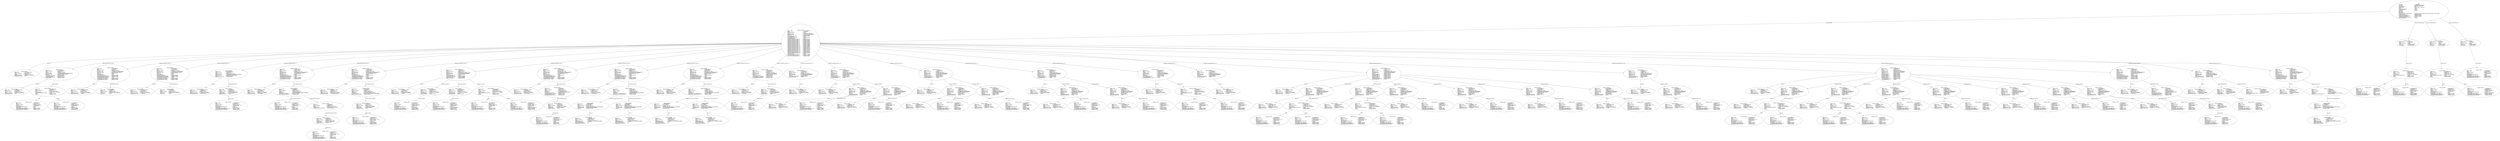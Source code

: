 digraph "mpi.adt" {
  Unit_3 -> Element_2764112
      [ label=Unit_Declaration ];
  Unit_3 -> Element_2293428
      [ label="Context_Clause_Elements ( 1)" ];
  Unit_3 -> Element_2297428
      [ label="Context_Clause_Elements ( 2)" ];
  Unit_3 -> Element_2301428
      [ label="Context_Clause_Elements ( 3)" ];
  Unit_3
      [ label=<<TABLE BORDER="0" CELLBORDER="0" CELLSPACING="0" CELLPADDING="0"> 
          <TR><TD COLSPAN="3">Unit_3</TD></TR>
          <TR><TD ALIGN="LEFT">Unit_Kind   </TD><TD> = </TD><TD ALIGN="LEFT">A_PACKAGE</TD></TR>
          <TR><TD ALIGN="LEFT">Unit_Class   </TD><TD> = </TD><TD ALIGN="LEFT">A_PUBLIC_DECLARATION</TD></TR>
          <TR><TD ALIGN="LEFT">Unit_Origin   </TD><TD> = </TD><TD ALIGN="LEFT">AN_APPLICATION_UNIT</TD></TR>
          <TR><TD ALIGN="LEFT">Unit_Full_Name    </TD><TD> = </TD><TD ALIGN="LEFT">MPI</TD></TR>
          <TR><TD ALIGN="LEFT">Unique_Name   </TD><TD> = </TD><TD ALIGN="LEFT">ASIS Context 1: MPI (spec)</TD></TR>
          <TR><TD ALIGN="LEFT">Exists  </TD><TD> = </TD><TD ALIGN="LEFT">TRUE</TD></TR>
          <TR><TD ALIGN="LEFT">Can_Be_Main_Program     </TD><TD> = </TD><TD ALIGN="LEFT">TRUE</TD></TR>
          <TR><TD ALIGN="LEFT">Is_Body_Required     </TD><TD> = </TD><TD ALIGN="LEFT">TRUE</TD></TR>
          <TR><TD ALIGN="LEFT">Text_Name   </TD><TD> = </TD><TD ALIGN="LEFT">mpi.ads</TD></TR>
          <TR><TD ALIGN="LEFT">Text_Form   </TD><TD> = </TD><TD ALIGN="LEFT"></TD></TR>
          <TR><TD ALIGN="LEFT">Object_Name   </TD><TD> = </TD><TD ALIGN="LEFT"></TD></TR>
          <TR><TD ALIGN="LEFT">Object_Form   </TD><TD> = </TD><TD ALIGN="LEFT"></TD></TR>
          <TR><TD ALIGN="LEFT">Compilation_Command_Line_Options         </TD><TD> = </TD><TD ALIGN="LEFT">-gnatA -gnatc -gnatt -gnatws -gnatyN -mtune=generic -march=x86-64</TD></TR>
          <TR><TD ALIGN="LEFT">Unit_Declaration     </TD><TD> = </TD><TD ALIGN="LEFT">Element_2764112</TD></TR>
          <TR><TD ALIGN="LEFT">Context_Clause_Elements ( 1)        </TD><TD> = </TD><TD ALIGN="LEFT">Element_2293428</TD></TR>
          <TR><TD ALIGN="LEFT">Context_Clause_Elements ( 2)        </TD><TD> = </TD><TD ALIGN="LEFT">Element_2297428</TD></TR>
          <TR><TD ALIGN="LEFT">Context_Clause_Elements ( 3)        </TD><TD> = </TD><TD ALIGN="LEFT">Element_2301428</TD></TR>
          <TR><TD ALIGN="LEFT">Corresponding_Parent_Declaration         </TD><TD> = </TD><TD ALIGN="LEFT">Unit_1</TD></TR>
          <TR><TD ALIGN="LEFT">Corresponding_Body     </TD><TD> = </TD><TD ALIGN="LEFT">Unit_30</TD></TR>
          </TABLE>> ];
  Element_2293428 -> Element_2295265
      [ label="Clause_Name ( 1)" ];
  Element_2293428
      [ label=<<TABLE BORDER="0" CELLBORDER="0" CELLSPACING="0" CELLPADDING="0"> 
          <TR><TD COLSPAN="3">Element_2293428</TD></TR>
          <TR><TD ALIGN="LEFT">Element_Kind    </TD><TD> = </TD><TD ALIGN="LEFT">A_CLAUSE</TD></TR>
          <TR><TD ALIGN="LEFT">Hash  </TD><TD> = </TD><TD ALIGN="LEFT">-1603615999</TD></TR>
          <TR><TD ALIGN="LEFT">Enclosing_Element     </TD><TD> = </TD><TD ALIGN="LEFT">(none)</TD></TR>
          <TR><TD ALIGN="LEFT">Source  </TD><TD> = </TD><TD ALIGN="LEFT">MPI.ads - 3:1 .. 3:19</TD></TR>
          <TR><TD ALIGN="LEFT">Clause_Kind   </TD><TD> = </TD><TD ALIGN="LEFT">A_WITH_CLAUSE</TD></TR>
          <TR><TD ALIGN="LEFT">Clause_Name ( 1)     </TD><TD> = </TD><TD ALIGN="LEFT">Element_2295265</TD></TR>
          </TABLE>> ];
  Element_2295265 -> Element_2292237
      [ label=Prefix ];
  Element_2295265 -> Element_2294237
      [ label=Selector ];
  Element_2295265
      [ label=<<TABLE BORDER="0" CELLBORDER="0" CELLSPACING="0" CELLPADDING="0"> 
          <TR><TD COLSPAN="3">Element_2295265</TD></TR>
          <TR><TD ALIGN="LEFT">Element_Kind    </TD><TD> = </TD><TD ALIGN="LEFT">AN_EXPRESSION</TD></TR>
          <TR><TD ALIGN="LEFT">Hash  </TD><TD> = </TD><TD ALIGN="LEFT">-1604283263</TD></TR>
          <TR><TD ALIGN="LEFT">Enclosing_Element     </TD><TD> = </TD><TD ALIGN="LEFT">Element_2293428</TD></TR>
          <TR><TD ALIGN="LEFT">Source  </TD><TD> = </TD><TD ALIGN="LEFT">MPI.ads - 3:6 .. 3:18</TD></TR>
          <TR><TD ALIGN="LEFT">Expression_Kind    </TD><TD> = </TD><TD ALIGN="LEFT">A_SELECTED_COMPONENT</TD></TR>
          <TR><TD ALIGN="LEFT">Corresponding_Expression_Type        </TD><TD> = </TD><TD ALIGN="LEFT">(none)</TD></TR>
          <TR><TD ALIGN="LEFT">Prefix  </TD><TD> = </TD><TD ALIGN="LEFT">Element_2292237</TD></TR>
          <TR><TD ALIGN="LEFT">Selector   </TD><TD> = </TD><TD ALIGN="LEFT">Element_2294237</TD></TR>
          </TABLE>> ];
  Element_2292237
      [ label=<<TABLE BORDER="0" CELLBORDER="0" CELLSPACING="0" CELLPADDING="0"> 
          <TR><TD COLSPAN="3">Element_2292237</TD></TR>
          <TR><TD ALIGN="LEFT">Element_Kind    </TD><TD> = </TD><TD ALIGN="LEFT">AN_EXPRESSION</TD></TR>
          <TR><TD ALIGN="LEFT">Hash  </TD><TD> = </TD><TD ALIGN="LEFT">-1603349759</TD></TR>
          <TR><TD ALIGN="LEFT">Enclosing_Element     </TD><TD> = </TD><TD ALIGN="LEFT">Element_2295265</TD></TR>
          <TR><TD ALIGN="LEFT">Source  </TD><TD> = </TD><TD ALIGN="LEFT">MPI.ads - 3:6 .. 3:8</TD></TR>
          <TR><TD ALIGN="LEFT">Expression_Kind    </TD><TD> = </TD><TD ALIGN="LEFT">AN_IDENTIFIER</TD></TR>
          <TR><TD ALIGN="LEFT">Corresponding_Expression_Type        </TD><TD> = </TD><TD ALIGN="LEFT">(none)</TD></TR>
          <TR><TD ALIGN="LEFT">Name_Image   </TD><TD> = </TD><TD ALIGN="LEFT">Ada</TD></TR>
          <TR><TD ALIGN="LEFT">Corresponding_Name_Definition        </TD><TD> = </TD><TD ALIGN="LEFT">Element_2770057</TD></TR>
          <TR><TD ALIGN="LEFT">Corresponding_Name_Definition_List ( 1)          </TD><TD> = </TD><TD ALIGN="LEFT">Element_2770057</TD></TR>
          <TR><TD ALIGN="LEFT">Corresponding_Name_Declaration        </TD><TD> = </TD><TD ALIGN="LEFT">Element_2783112</TD></TR>
          </TABLE>> ];
  Element_2294237
      [ label=<<TABLE BORDER="0" CELLBORDER="0" CELLSPACING="0" CELLPADDING="0"> 
          <TR><TD COLSPAN="3">Element_2294237</TD></TR>
          <TR><TD ALIGN="LEFT">Element_Kind    </TD><TD> = </TD><TD ALIGN="LEFT">AN_EXPRESSION</TD></TR>
          <TR><TD ALIGN="LEFT">Hash  </TD><TD> = </TD><TD ALIGN="LEFT">-1603349247</TD></TR>
          <TR><TD ALIGN="LEFT">Enclosing_Element     </TD><TD> = </TD><TD ALIGN="LEFT">Element_2295265</TD></TR>
          <TR><TD ALIGN="LEFT">Source  </TD><TD> = </TD><TD ALIGN="LEFT">MPI.ads - 3:10 .. 3:18</TD></TR>
          <TR><TD ALIGN="LEFT">Expression_Kind    </TD><TD> = </TD><TD ALIGN="LEFT">AN_IDENTIFIER</TD></TR>
          <TR><TD ALIGN="LEFT">Corresponding_Expression_Type        </TD><TD> = </TD><TD ALIGN="LEFT">(none)</TD></TR>
          <TR><TD ALIGN="LEFT">Name_Image   </TD><TD> = </TD><TD ALIGN="LEFT">Real_Time</TD></TR>
          <TR><TD ALIGN="LEFT">Corresponding_Name_Definition        </TD><TD> = </TD><TD ALIGN="LEFT">Element_2804081</TD></TR>
          <TR><TD ALIGN="LEFT">Corresponding_Name_Definition_List ( 1)          </TD><TD> = </TD><TD ALIGN="LEFT">Element_2804081</TD></TR>
          <TR><TD ALIGN="LEFT">Corresponding_Name_Declaration        </TD><TD> = </TD><TD ALIGN="LEFT">Element_3993112</TD></TR>
          </TABLE>> ];
  Element_2297428 -> Element_2299265
      [ label="Clause_Name ( 1)" ];
  Element_2297428
      [ label=<<TABLE BORDER="0" CELLBORDER="0" CELLSPACING="0" CELLPADDING="0"> 
          <TR><TD COLSPAN="3">Element_2297428</TD></TR>
          <TR><TD ALIGN="LEFT">Element_Kind    </TD><TD> = </TD><TD ALIGN="LEFT">A_CLAUSE</TD></TR>
          <TR><TD ALIGN="LEFT">Hash  </TD><TD> = </TD><TD ALIGN="LEFT">-800759424</TD></TR>
          <TR><TD ALIGN="LEFT">Enclosing_Element     </TD><TD> = </TD><TD ALIGN="LEFT">(none)</TD></TR>
          <TR><TD ALIGN="LEFT">Source  </TD><TD> = </TD><TD ALIGN="LEFT">MPI.ads - 4:1 .. 4:32</TD></TR>
          <TR><TD ALIGN="LEFT">Clause_Kind   </TD><TD> = </TD><TD ALIGN="LEFT">A_WITH_CLAUSE</TD></TR>
          <TR><TD ALIGN="LEFT">Clause_Name ( 1)     </TD><TD> = </TD><TD ALIGN="LEFT">Element_2299265</TD></TR>
          </TABLE>> ];
  Element_2299265 -> Element_2296237
      [ label=Prefix ];
  Element_2299265 -> Element_2298237
      [ label=Selector ];
  Element_2299265
      [ label=<<TABLE BORDER="0" CELLBORDER="0" CELLSPACING="0" CELLPADDING="0"> 
          <TR><TD COLSPAN="3">Element_2299265</TD></TR>
          <TR><TD ALIGN="LEFT">Element_Kind    </TD><TD> = </TD><TD ALIGN="LEFT">AN_EXPRESSION</TD></TR>
          <TR><TD ALIGN="LEFT">Hash  </TD><TD> = </TD><TD ALIGN="LEFT">-801093056</TD></TR>
          <TR><TD ALIGN="LEFT">Enclosing_Element     </TD><TD> = </TD><TD ALIGN="LEFT">Element_2297428</TD></TR>
          <TR><TD ALIGN="LEFT">Source  </TD><TD> = </TD><TD ALIGN="LEFT">MPI.ads - 4:6 .. 4:31</TD></TR>
          <TR><TD ALIGN="LEFT">Expression_Kind    </TD><TD> = </TD><TD ALIGN="LEFT">A_SELECTED_COMPONENT</TD></TR>
          <TR><TD ALIGN="LEFT">Corresponding_Expression_Type        </TD><TD> = </TD><TD ALIGN="LEFT">(none)</TD></TR>
          <TR><TD ALIGN="LEFT">Prefix  </TD><TD> = </TD><TD ALIGN="LEFT">Element_2296237</TD></TR>
          <TR><TD ALIGN="LEFT">Selector   </TD><TD> = </TD><TD ALIGN="LEFT">Element_2298237</TD></TR>
          </TABLE>> ];
  Element_2296237
      [ label=<<TABLE BORDER="0" CELLBORDER="0" CELLSPACING="0" CELLPADDING="0"> 
          <TR><TD COLSPAN="3">Element_2296237</TD></TR>
          <TR><TD ALIGN="LEFT">Element_Kind    </TD><TD> = </TD><TD ALIGN="LEFT">AN_EXPRESSION</TD></TR>
          <TR><TD ALIGN="LEFT">Hash  </TD><TD> = </TD><TD ALIGN="LEFT">-800626304</TD></TR>
          <TR><TD ALIGN="LEFT">Enclosing_Element     </TD><TD> = </TD><TD ALIGN="LEFT">Element_2299265</TD></TR>
          <TR><TD ALIGN="LEFT">Source  </TD><TD> = </TD><TD ALIGN="LEFT">MPI.ads - 4:6 .. 4:8</TD></TR>
          <TR><TD ALIGN="LEFT">Expression_Kind    </TD><TD> = </TD><TD ALIGN="LEFT">AN_IDENTIFIER</TD></TR>
          <TR><TD ALIGN="LEFT">Corresponding_Expression_Type        </TD><TD> = </TD><TD ALIGN="LEFT">(none)</TD></TR>
          <TR><TD ALIGN="LEFT">Name_Image   </TD><TD> = </TD><TD ALIGN="LEFT">Ada</TD></TR>
          <TR><TD ALIGN="LEFT">Corresponding_Name_Definition        </TD><TD> = </TD><TD ALIGN="LEFT">Element_2770057</TD></TR>
          <TR><TD ALIGN="LEFT">Corresponding_Name_Definition_List ( 1)          </TD><TD> = </TD><TD ALIGN="LEFT">Element_2770057</TD></TR>
          <TR><TD ALIGN="LEFT">Corresponding_Name_Declaration        </TD><TD> = </TD><TD ALIGN="LEFT">Element_2783112</TD></TR>
          </TABLE>> ];
  Element_2298237
      [ label=<<TABLE BORDER="0" CELLBORDER="0" CELLSPACING="0" CELLPADDING="0"> 
          <TR><TD COLSPAN="3">Element_2298237</TD></TR>
          <TR><TD ALIGN="LEFT">Element_Kind    </TD><TD> = </TD><TD ALIGN="LEFT">AN_EXPRESSION</TD></TR>
          <TR><TD ALIGN="LEFT">Hash  </TD><TD> = </TD><TD ALIGN="LEFT">-800626048</TD></TR>
          <TR><TD ALIGN="LEFT">Enclosing_Element     </TD><TD> = </TD><TD ALIGN="LEFT">Element_2299265</TD></TR>
          <TR><TD ALIGN="LEFT">Source  </TD><TD> = </TD><TD ALIGN="LEFT">MPI.ads - 4:10 .. 4:31</TD></TR>
          <TR><TD ALIGN="LEFT">Expression_Kind    </TD><TD> = </TD><TD ALIGN="LEFT">AN_IDENTIFIER</TD></TR>
          <TR><TD ALIGN="LEFT">Corresponding_Expression_Type        </TD><TD> = </TD><TD ALIGN="LEFT">(none)</TD></TR>
          <TR><TD ALIGN="LEFT">Name_Image   </TD><TD> = </TD><TD ALIGN="LEFT">Unchecked_Deallocation</TD></TR>
          <TR><TD ALIGN="LEFT">Corresponding_Name_Definition        </TD><TD> = </TD><TD ALIGN="LEFT">Element_31697081</TD></TR>
          <TR><TD ALIGN="LEFT">Corresponding_Name_Definition_List ( 1)          </TD><TD> = </TD><TD ALIGN="LEFT">Element_31697081</TD></TR>
          <TR><TD ALIGN="LEFT">Corresponding_Name_Declaration        </TD><TD> = </TD><TD ALIGN="LEFT">Element_24139134</TD></TR>
          </TABLE>> ];
  Element_2301428 -> Element_2300237
      [ label="Clause_Name ( 1)" ];
  Element_2301428
      [ label=<<TABLE BORDER="0" CELLBORDER="0" CELLSPACING="0" CELLPADDING="0"> 
          <TR><TD COLSPAN="3">Element_2301428</TD></TR>
          <TR><TD ALIGN="LEFT">Element_Kind    </TD><TD> = </TD><TD ALIGN="LEFT">A_CLAUSE</TD></TR>
          <TR><TD ALIGN="LEFT">Hash  </TD><TD> = </TD><TD ALIGN="LEFT"> 1747628224</TD></TR>
          <TR><TD ALIGN="LEFT">Enclosing_Element     </TD><TD> = </TD><TD ALIGN="LEFT">(none)</TD></TR>
          <TR><TD ALIGN="LEFT">Source  </TD><TD> = </TD><TD ALIGN="LEFT">MPI.ads - 5:1 .. 5:12</TD></TR>
          <TR><TD ALIGN="LEFT">Clause_Kind   </TD><TD> = </TD><TD ALIGN="LEFT">A_WITH_CLAUSE</TD></TR>
          <TR><TD ALIGN="LEFT">Clause_Name ( 1)     </TD><TD> = </TD><TD ALIGN="LEFT">Element_2300237</TD></TR>
          </TABLE>> ];
  Element_2300237
      [ label=<<TABLE BORDER="0" CELLBORDER="0" CELLSPACING="0" CELLPADDING="0"> 
          <TR><TD COLSPAN="3">Element_2300237</TD></TR>
          <TR><TD ALIGN="LEFT">Element_Kind    </TD><TD> = </TD><TD ALIGN="LEFT">AN_EXPRESSION</TD></TR>
          <TR><TD ALIGN="LEFT">Hash  </TD><TD> = </TD><TD ALIGN="LEFT"> 1747694784</TD></TR>
          <TR><TD ALIGN="LEFT">Enclosing_Element     </TD><TD> = </TD><TD ALIGN="LEFT">Element_2301428</TD></TR>
          <TR><TD ALIGN="LEFT">Source  </TD><TD> = </TD><TD ALIGN="LEFT">MPI.ads - 5:6 .. 5:11</TD></TR>
          <TR><TD ALIGN="LEFT">Expression_Kind    </TD><TD> = </TD><TD ALIGN="LEFT">AN_IDENTIFIER</TD></TR>
          <TR><TD ALIGN="LEFT">Corresponding_Expression_Type        </TD><TD> = </TD><TD ALIGN="LEFT">(none)</TD></TR>
          <TR><TD ALIGN="LEFT">Name_Image   </TD><TD> = </TD><TD ALIGN="LEFT">System</TD></TR>
          <TR><TD ALIGN="LEFT">Corresponding_Name_Definition        </TD><TD> = </TD><TD ALIGN="LEFT">Element_4001057</TD></TR>
          <TR><TD ALIGN="LEFT">Corresponding_Name_Definition_List ( 1)          </TD><TD> = </TD><TD ALIGN="LEFT">Element_4001057</TD></TR>
          <TR><TD ALIGN="LEFT">Corresponding_Name_Declaration        </TD><TD> = </TD><TD ALIGN="LEFT">Element_4752112</TD></TR>
          </TABLE>> ];
  Element_2764112 -> Element_2305057
      [ label="Names ( 1)" ];
  Element_2764112 -> Element_2322116
      [ label="Visible_Part_Declarative_Items ( 1)" ];
  Element_2764112 -> Element_2332087
      [ label="Visible_Part_Declarative_Items ( 2)" ];
  Element_2764112 -> Element_2340087
      [ label="Visible_Part_Declarative_Items ( 3)" ];
  Element_2764112 -> Element_2349092
      [ label="Visible_Part_Declarative_Items ( 4)" ];
  Element_2764112 -> Element_2361082
      [ label="Visible_Part_Declarative_Items ( 5)" ];
  Element_2764112 -> Element_2371082
      [ label="Visible_Part_Declarative_Items ( 6)" ];
  Element_2764112 -> Element_2380138
      [ label="Visible_Part_Declarative_Items ( 7)" ];
  Element_2764112 -> Element_2396082
      [ label="Visible_Part_Declarative_Items ( 8)" ];
  Element_2764112 -> Element_2420082
      [ label="Visible_Part_Declarative_Items ( 9)" ];
  Element_2764112 -> Element_2444082
      [ label="Visible_Part_Declarative_Items ( 10)" ];
  Element_2764112 -> Element_2445089
      [ label="Visible_Part_Declarative_Items ( 11)" ];
  Element_2764112 -> Element_2462103
      [ label="Visible_Part_Declarative_Items ( 12)" ];
  Element_2764112 -> Element_2489103
      [ label="Visible_Part_Declarative_Items ( 13)" ];
  Element_2764112 -> Element_2516103
      [ label="Visible_Part_Declarative_Items ( 14)" ];
  Element_2764112 -> Element_2543103
      [ label="Visible_Part_Declarative_Items ( 15)" ];
  Element_2764112 -> Element_2555104
      [ label="Visible_Part_Declarative_Items ( 16)" ];
  Element_2764112 -> Element_2564103
      [ label="Visible_Part_Declarative_Items ( 17)" ];
  Element_2764112 -> Element_2631103
      [ label="Visible_Part_Declarative_Items ( 18)" ];
  Element_2764112 -> Element_2649103
      [ label="Visible_Part_Declarative_Items ( 19)" ];
  Element_2764112 -> Element_2725103
      [ label="Visible_Part_Declarative_Items ( 20)" ];
  Element_2764112 -> Element_2735082
      [ label="Private_Part_Declarative_Items ( 1)" ];
  Element_2764112 -> Element_2744091
      [ label="Private_Part_Declarative_Items ( 2)" ];
  Element_2764112 -> Element_2762082
      [ label="Private_Part_Declarative_Items ( 3)" ];
  Element_2764112
      [ label=<<TABLE BORDER="0" CELLBORDER="0" CELLSPACING="0" CELLPADDING="0"> 
          <TR><TD COLSPAN="3">Element_2764112</TD></TR>
          <TR><TD ALIGN="LEFT">Element_Kind    </TD><TD> = </TD><TD ALIGN="LEFT">A_DECLARATION</TD></TR>
          <TR><TD ALIGN="LEFT">Hash  </TD><TD> = </TD><TD ALIGN="LEFT"> 437153800</TD></TR>
          <TR><TD ALIGN="LEFT">Enclosing_Element     </TD><TD> = </TD><TD ALIGN="LEFT">(none)</TD></TR>
          <TR><TD ALIGN="LEFT">Source  </TD><TD> = </TD><TD ALIGN="LEFT">MPI.ads - 7:1 .. 92:8</TD></TR>
          <TR><TD ALIGN="LEFT">Declaration_Kind     </TD><TD> = </TD><TD ALIGN="LEFT">A_PACKAGE_DECLARATION</TD></TR>
          <TR><TD ALIGN="LEFT">Declaration_Origin     </TD><TD> = </TD><TD ALIGN="LEFT">AN_EXPLICIT_DECLARATION</TD></TR>
          <TR><TD ALIGN="LEFT">Names ( 1)   </TD><TD> = </TD><TD ALIGN="LEFT">Element_2305057</TD></TR>
          <TR><TD ALIGN="LEFT">Corresponding_End_Name      </TD><TD> = </TD><TD ALIGN="LEFT">Element_2765237</TD></TR>
          <TR><TD ALIGN="LEFT">Is_Name_Repeated     </TD><TD> = </TD><TD ALIGN="LEFT">TRUE</TD></TR>
          <TR><TD ALIGN="LEFT">Corresponding_Declaration       </TD><TD> = </TD><TD ALIGN="LEFT">Element_2764112</TD></TR>
          <TR><TD ALIGN="LEFT">Corresponding_Body     </TD><TD> = </TD><TD ALIGN="LEFT">(none)</TD></TR>
          <TR><TD ALIGN="LEFT">Visible_Part_Declarative_Items ( 1)         </TD><TD> = </TD><TD ALIGN="LEFT">Element_2322116</TD></TR>
          <TR><TD ALIGN="LEFT">Visible_Part_Declarative_Items ( 2)         </TD><TD> = </TD><TD ALIGN="LEFT">Element_2332087</TD></TR>
          <TR><TD ALIGN="LEFT">Visible_Part_Declarative_Items ( 3)         </TD><TD> = </TD><TD ALIGN="LEFT">Element_2340087</TD></TR>
          <TR><TD ALIGN="LEFT">Visible_Part_Declarative_Items ( 4)         </TD><TD> = </TD><TD ALIGN="LEFT">Element_2349092</TD></TR>
          <TR><TD ALIGN="LEFT">Visible_Part_Declarative_Items ( 5)         </TD><TD> = </TD><TD ALIGN="LEFT">Element_2361082</TD></TR>
          <TR><TD ALIGN="LEFT">Visible_Part_Declarative_Items ( 6)         </TD><TD> = </TD><TD ALIGN="LEFT">Element_2371082</TD></TR>
          <TR><TD ALIGN="LEFT">Visible_Part_Declarative_Items ( 7)         </TD><TD> = </TD><TD ALIGN="LEFT">Element_2380138</TD></TR>
          <TR><TD ALIGN="LEFT">Visible_Part_Declarative_Items ( 8)         </TD><TD> = </TD><TD ALIGN="LEFT">Element_2396082</TD></TR>
          <TR><TD ALIGN="LEFT">Visible_Part_Declarative_Items ( 9)         </TD><TD> = </TD><TD ALIGN="LEFT">Element_2420082</TD></TR>
          <TR><TD ALIGN="LEFT">Visible_Part_Declarative_Items ( 10)          </TD><TD> = </TD><TD ALIGN="LEFT">Element_2444082</TD></TR>
          <TR><TD ALIGN="LEFT">Visible_Part_Declarative_Items ( 11)          </TD><TD> = </TD><TD ALIGN="LEFT">Element_2445089</TD></TR>
          <TR><TD ALIGN="LEFT">Visible_Part_Declarative_Items ( 12)          </TD><TD> = </TD><TD ALIGN="LEFT">Element_2462103</TD></TR>
          <TR><TD ALIGN="LEFT">Visible_Part_Declarative_Items ( 13)          </TD><TD> = </TD><TD ALIGN="LEFT">Element_2489103</TD></TR>
          <TR><TD ALIGN="LEFT">Visible_Part_Declarative_Items ( 14)          </TD><TD> = </TD><TD ALIGN="LEFT">Element_2516103</TD></TR>
          <TR><TD ALIGN="LEFT">Visible_Part_Declarative_Items ( 15)          </TD><TD> = </TD><TD ALIGN="LEFT">Element_2543103</TD></TR>
          <TR><TD ALIGN="LEFT">Visible_Part_Declarative_Items ( 16)          </TD><TD> = </TD><TD ALIGN="LEFT">Element_2555104</TD></TR>
          <TR><TD ALIGN="LEFT">Visible_Part_Declarative_Items ( 17)          </TD><TD> = </TD><TD ALIGN="LEFT">Element_2564103</TD></TR>
          <TR><TD ALIGN="LEFT">Visible_Part_Declarative_Items ( 18)          </TD><TD> = </TD><TD ALIGN="LEFT">Element_2631103</TD></TR>
          <TR><TD ALIGN="LEFT">Visible_Part_Declarative_Items ( 19)          </TD><TD> = </TD><TD ALIGN="LEFT">Element_2649103</TD></TR>
          <TR><TD ALIGN="LEFT">Visible_Part_Declarative_Items ( 20)          </TD><TD> = </TD><TD ALIGN="LEFT">Element_2725103</TD></TR>
          <TR><TD ALIGN="LEFT">Is_Private_Present     </TD><TD> = </TD><TD ALIGN="LEFT">TRUE</TD></TR>
          <TR><TD ALIGN="LEFT">Private_Part_Declarative_Items ( 1)         </TD><TD> = </TD><TD ALIGN="LEFT">Element_2735082</TD></TR>
          <TR><TD ALIGN="LEFT">Private_Part_Declarative_Items ( 2)         </TD><TD> = </TD><TD ALIGN="LEFT">Element_2744091</TD></TR>
          <TR><TD ALIGN="LEFT">Private_Part_Declarative_Items ( 3)         </TD><TD> = </TD><TD ALIGN="LEFT">Element_2762082</TD></TR>
          </TABLE>> ];
  Element_2305057
      [ label=<<TABLE BORDER="0" CELLBORDER="0" CELLSPACING="0" CELLPADDING="0"> 
          <TR><TD COLSPAN="3">Element_2305057</TD></TR>
          <TR><TD ALIGN="LEFT">Element_Kind    </TD><TD> = </TD><TD ALIGN="LEFT">A_DEFINING_NAME</TD></TR>
          <TR><TD ALIGN="LEFT">Hash  </TD><TD> = </TD><TD ALIGN="LEFT"> 437139784</TD></TR>
          <TR><TD ALIGN="LEFT">Enclosing_Element     </TD><TD> = </TD><TD ALIGN="LEFT">Element_2764112</TD></TR>
          <TR><TD ALIGN="LEFT">Source  </TD><TD> = </TD><TD ALIGN="LEFT">MPI.ads - 7:9 .. 7:11</TD></TR>
          <TR><TD ALIGN="LEFT">Defining_Name_Kind     </TD><TD> = </TD><TD ALIGN="LEFT">A_DEFINING_IDENTIFIER</TD></TR>
          <TR><TD ALIGN="LEFT">Defining_Name_Image     </TD><TD> = </TD><TD ALIGN="LEFT">"MPI"</TD></TR>
          </TABLE>> ];
  Element_2322116 -> Element_2314057
      [ label="Names ( 1)" ];
  Element_2322116 -> Element_2324265
      [ label=Renamed_Entity ];
  Element_2322116
      [ label=<<TABLE BORDER="0" CELLBORDER="0" CELLSPACING="0" CELLPADDING="0"> 
          <TR><TD COLSPAN="3">Element_2322116</TD></TR>
          <TR><TD ALIGN="LEFT">Element_Kind    </TD><TD> = </TD><TD ALIGN="LEFT">A_DECLARATION</TD></TR>
          <TR><TD ALIGN="LEFT">Hash  </TD><TD> = </TD><TD ALIGN="LEFT"> 109354248</TD></TR>
          <TR><TD ALIGN="LEFT">Enclosing_Element     </TD><TD> = </TD><TD ALIGN="LEFT">Element_2764112</TD></TR>
          <TR><TD ALIGN="LEFT">Source  </TD><TD> = </TD><TD ALIGN="LEFT">MPI.ads - 9:4 .. 9:37</TD></TR>
          <TR><TD ALIGN="LEFT">Declaration_Kind     </TD><TD> = </TD><TD ALIGN="LEFT">A_PACKAGE_RENAMING_DECLARATION</TD></TR>
          <TR><TD ALIGN="LEFT">Declaration_Origin     </TD><TD> = </TD><TD ALIGN="LEFT">AN_EXPLICIT_DECLARATION</TD></TR>
          <TR><TD ALIGN="LEFT">Names ( 1)   </TD><TD> = </TD><TD ALIGN="LEFT">Element_2314057</TD></TR>
          <TR><TD ALIGN="LEFT">Corresponding_Base_Entity       </TD><TD> = </TD><TD ALIGN="LEFT">Element_2324265</TD></TR>
          <TR><TD ALIGN="LEFT">Corresponding_Body     </TD><TD> = </TD><TD ALIGN="LEFT">Element_2322116</TD></TR>
          <TR><TD ALIGN="LEFT">Corresponding_Declaration       </TD><TD> = </TD><TD ALIGN="LEFT">Element_2322116</TD></TR>
          <TR><TD ALIGN="LEFT">Renamed_Entity    </TD><TD> = </TD><TD ALIGN="LEFT">Element_2324265</TD></TR>
          </TABLE>> ];
  Element_2314057
      [ label=<<TABLE BORDER="0" CELLBORDER="0" CELLSPACING="0" CELLPADDING="0"> 
          <TR><TD COLSPAN="3">Element_2314057</TD></TR>
          <TR><TD ALIGN="LEFT">Element_Kind    </TD><TD> = </TD><TD ALIGN="LEFT">A_DEFINING_NAME</TD></TR>
          <TR><TD ALIGN="LEFT">Hash  </TD><TD> = </TD><TD ALIGN="LEFT"> 109350488</TD></TR>
          <TR><TD ALIGN="LEFT">Enclosing_Element     </TD><TD> = </TD><TD ALIGN="LEFT">Element_2322116</TD></TR>
          <TR><TD ALIGN="LEFT">Source  </TD><TD> = </TD><TD ALIGN="LEFT">MPI.ads - 9:12 .. 9:14</TD></TR>
          <TR><TD ALIGN="LEFT">Defining_Name_Kind     </TD><TD> = </TD><TD ALIGN="LEFT">A_DEFINING_IDENTIFIER</TD></TR>
          <TR><TD ALIGN="LEFT">Defining_Name_Image     </TD><TD> = </TD><TD ALIGN="LEFT">"ART"</TD></TR>
          </TABLE>> ];
  Element_2324265 -> Element_2321237
      [ label=Prefix ];
  Element_2324265 -> Element_2323237
      [ label=Selector ];
  Element_2324265
      [ label=<<TABLE BORDER="0" CELLBORDER="0" CELLSPACING="0" CELLPADDING="0"> 
          <TR><TD COLSPAN="3">Element_2324265</TD></TR>
          <TR><TD ALIGN="LEFT">Element_Kind    </TD><TD> = </TD><TD ALIGN="LEFT">AN_EXPRESSION</TD></TR>
          <TR><TD ALIGN="LEFT">Hash  </TD><TD> = </TD><TD ALIGN="LEFT"> 109347414</TD></TR>
          <TR><TD ALIGN="LEFT">Enclosing_Element     </TD><TD> = </TD><TD ALIGN="LEFT">Element_2322116</TD></TR>
          <TR><TD ALIGN="LEFT">Source  </TD><TD> = </TD><TD ALIGN="LEFT">MPI.ads - 9:24 .. 9:36</TD></TR>
          <TR><TD ALIGN="LEFT">Expression_Kind    </TD><TD> = </TD><TD ALIGN="LEFT">A_SELECTED_COMPONENT</TD></TR>
          <TR><TD ALIGN="LEFT">Corresponding_Expression_Type        </TD><TD> = </TD><TD ALIGN="LEFT">(none)</TD></TR>
          <TR><TD ALIGN="LEFT">Prefix  </TD><TD> = </TD><TD ALIGN="LEFT">Element_2321237</TD></TR>
          <TR><TD ALIGN="LEFT">Selector   </TD><TD> = </TD><TD ALIGN="LEFT">Element_2323237</TD></TR>
          </TABLE>> ];
  Element_2321237
      [ label=<<TABLE BORDER="0" CELLBORDER="0" CELLSPACING="0" CELLPADDING="0"> 
          <TR><TD COLSPAN="3">Element_2321237</TD></TR>
          <TR><TD ALIGN="LEFT">Element_Kind    </TD><TD> = </TD><TD ALIGN="LEFT">AN_EXPRESSION</TD></TR>
          <TR><TD ALIGN="LEFT">Hash  </TD><TD> = </TD><TD ALIGN="LEFT"> 109362000</TD></TR>
          <TR><TD ALIGN="LEFT">Enclosing_Element     </TD><TD> = </TD><TD ALIGN="LEFT">Element_2324265</TD></TR>
          <TR><TD ALIGN="LEFT">Source  </TD><TD> = </TD><TD ALIGN="LEFT">MPI.ads - 9:24 .. 9:26</TD></TR>
          <TR><TD ALIGN="LEFT">Expression_Kind    </TD><TD> = </TD><TD ALIGN="LEFT">AN_IDENTIFIER</TD></TR>
          <TR><TD ALIGN="LEFT">Corresponding_Expression_Type        </TD><TD> = </TD><TD ALIGN="LEFT">(none)</TD></TR>
          <TR><TD ALIGN="LEFT">Name_Image   </TD><TD> = </TD><TD ALIGN="LEFT">Ada</TD></TR>
          <TR><TD ALIGN="LEFT">Corresponding_Name_Definition        </TD><TD> = </TD><TD ALIGN="LEFT">Element_2770057</TD></TR>
          <TR><TD ALIGN="LEFT">Corresponding_Name_Definition_List ( 1)          </TD><TD> = </TD><TD ALIGN="LEFT">Element_2770057</TD></TR>
          <TR><TD ALIGN="LEFT">Corresponding_Name_Declaration        </TD><TD> = </TD><TD ALIGN="LEFT">Element_2783112</TD></TR>
          </TABLE>> ];
  Element_2323237
      [ label=<<TABLE BORDER="0" CELLBORDER="0" CELLSPACING="0" CELLPADDING="0"> 
          <TR><TD COLSPAN="3">Element_2323237</TD></TR>
          <TR><TD ALIGN="LEFT">Element_Kind    </TD><TD> = </TD><TD ALIGN="LEFT">AN_EXPRESSION</TD></TR>
          <TR><TD ALIGN="LEFT">Hash  </TD><TD> = </TD><TD ALIGN="LEFT"> 109362008</TD></TR>
          <TR><TD ALIGN="LEFT">Enclosing_Element     </TD><TD> = </TD><TD ALIGN="LEFT">Element_2324265</TD></TR>
          <TR><TD ALIGN="LEFT">Source  </TD><TD> = </TD><TD ALIGN="LEFT">MPI.ads - 9:28 .. 9:36</TD></TR>
          <TR><TD ALIGN="LEFT">Expression_Kind    </TD><TD> = </TD><TD ALIGN="LEFT">AN_IDENTIFIER</TD></TR>
          <TR><TD ALIGN="LEFT">Corresponding_Expression_Type        </TD><TD> = </TD><TD ALIGN="LEFT">(none)</TD></TR>
          <TR><TD ALIGN="LEFT">Name_Image   </TD><TD> = </TD><TD ALIGN="LEFT">Real_Time</TD></TR>
          <TR><TD ALIGN="LEFT">Corresponding_Name_Definition        </TD><TD> = </TD><TD ALIGN="LEFT">Element_2804081</TD></TR>
          <TR><TD ALIGN="LEFT">Corresponding_Name_Definition_List ( 1)          </TD><TD> = </TD><TD ALIGN="LEFT">Element_2804081</TD></TR>
          <TR><TD ALIGN="LEFT">Corresponding_Name_Declaration        </TD><TD> = </TD><TD ALIGN="LEFT">Element_3993112</TD></TR>
          </TABLE>> ];
  Element_2332087 -> Element_2325057
      [ label="Names ( 1)" ];
  Element_2332087 -> Element_2332204
      [ label=Type_Declaration_View ];
  Element_2332087
      [ label=<<TABLE BORDER="0" CELLBORDER="0" CELLSPACING="0" CELLPADDING="0"> 
          <TR><TD COLSPAN="3">Element_2332087</TD></TR>
          <TR><TD ALIGN="LEFT">Element_Kind    </TD><TD> = </TD><TD ALIGN="LEFT">A_DECLARATION</TD></TR>
          <TR><TD ALIGN="LEFT">Hash  </TD><TD> = </TD><TD ALIGN="LEFT"> 27354482</TD></TR>
          <TR><TD ALIGN="LEFT">Enclosing_Element     </TD><TD> = </TD><TD ALIGN="LEFT">Element_2764112</TD></TR>
          <TR><TD ALIGN="LEFT">Source  </TD><TD> = </TD><TD ALIGN="LEFT">MPI.ads - 11:4 .. 11:27</TD></TR>
          <TR><TD ALIGN="LEFT">Declaration_Kind     </TD><TD> = </TD><TD ALIGN="LEFT">A_PRIVATE_TYPE_DECLARATION</TD></TR>
          <TR><TD ALIGN="LEFT">Declaration_Origin     </TD><TD> = </TD><TD ALIGN="LEFT">AN_EXPLICIT_DECLARATION</TD></TR>
          <TR><TD ALIGN="LEFT">Names ( 1)   </TD><TD> = </TD><TD ALIGN="LEFT">Element_2325057</TD></TR>
          <TR><TD ALIGN="LEFT">Has_Private   </TD><TD> = </TD><TD ALIGN="LEFT">TRUE</TD></TR>
          <TR><TD ALIGN="LEFT">Discriminant_Part     </TD><TD> = </TD><TD ALIGN="LEFT">(none)</TD></TR>
          <TR><TD ALIGN="LEFT">Type_Declaration_View      </TD><TD> = </TD><TD ALIGN="LEFT">Element_2332204</TD></TR>
          <TR><TD ALIGN="LEFT">Corresponding_Type_Declaration        </TD><TD> = </TD><TD ALIGN="LEFT">Element_2762082</TD></TR>
          <TR><TD ALIGN="LEFT">Corresponding_Type_Completion        </TD><TD> = </TD><TD ALIGN="LEFT">Element_2762082</TD></TR>
          <TR><TD ALIGN="LEFT">Corresponding_Type_Partial_View        </TD><TD> = </TD><TD ALIGN="LEFT">(none)</TD></TR>
          <TR><TD ALIGN="LEFT">Corresponding_First_Subtype       </TD><TD> = </TD><TD ALIGN="LEFT">Element_2332087</TD></TR>
          <TR><TD ALIGN="LEFT">Corresponding_Last_Constraint        </TD><TD> = </TD><TD ALIGN="LEFT">Element_2332087</TD></TR>
          <TR><TD ALIGN="LEFT">Corresponding_Last_Subtype       </TD><TD> = </TD><TD ALIGN="LEFT">Element_2332087</TD></TR>
          </TABLE>> ];
  Element_2325057
      [ label=<<TABLE BORDER="0" CELLBORDER="0" CELLSPACING="0" CELLPADDING="0"> 
          <TR><TD COLSPAN="3">Element_2325057</TD></TR>
          <TR><TD ALIGN="LEFT">Element_Kind    </TD><TD> = </TD><TD ALIGN="LEFT">A_DEFINING_NAME</TD></TR>
          <TR><TD ALIGN="LEFT">Hash  </TD><TD> = </TD><TD ALIGN="LEFT">-2120129644</TD></TR>
          <TR><TD ALIGN="LEFT">Enclosing_Element     </TD><TD> = </TD><TD ALIGN="LEFT">Element_2332087</TD></TR>
          <TR><TD ALIGN="LEFT">Source  </TD><TD> = </TD><TD ALIGN="LEFT">MPI.ads - 11:9 .. 11:15</TD></TR>
          <TR><TD ALIGN="LEFT">Defining_Name_Kind     </TD><TD> = </TD><TD ALIGN="LEFT">A_DEFINING_IDENTIFIER</TD></TR>
          <TR><TD ALIGN="LEFT">Defining_Name_Image     </TD><TD> = </TD><TD ALIGN="LEFT">"Request"</TD></TR>
          </TABLE>> ];
  Element_2332204
      [ label=<<TABLE BORDER="0" CELLBORDER="0" CELLSPACING="0" CELLPADDING="0"> 
          <TR><TD COLSPAN="3">Element_2332204</TD></TR>
          <TR><TD ALIGN="LEFT">Element_Kind    </TD><TD> = </TD><TD ALIGN="LEFT">A_DEFINITION</TD></TR>
          <TR><TD ALIGN="LEFT">Hash  </TD><TD> = </TD><TD ALIGN="LEFT"> 27356354</TD></TR>
          <TR><TD ALIGN="LEFT">Enclosing_Element     </TD><TD> = </TD><TD ALIGN="LEFT">Element_2332087</TD></TR>
          <TR><TD ALIGN="LEFT">Source  </TD><TD> = </TD><TD ALIGN="LEFT">MPI.ads - 11:20 .. 11:26</TD></TR>
          <TR><TD ALIGN="LEFT">Definition_Kind    </TD><TD> = </TD><TD ALIGN="LEFT">A_PRIVATE_TYPE_DEFINITION</TD></TR>
          <TR><TD ALIGN="LEFT">Has_Private   </TD><TD> = </TD><TD ALIGN="LEFT">TRUE</TD></TR>
          </TABLE>> ];
  Element_2340087 -> Element_2333057
      [ label="Names ( 1)" ];
  Element_2340087 -> Element_2340204
      [ label=Type_Declaration_View ];
  Element_2340087
      [ label=<<TABLE BORDER="0" CELLBORDER="0" CELLSPACING="0" CELLPADDING="0"> 
          <TR><TD COLSPAN="3">Element_2340087</TD></TR>
          <TR><TD ALIGN="LEFT">Element_Kind    </TD><TD> = </TD><TD ALIGN="LEFT">A_DECLARATION</TD></TR>
          <TR><TD ALIGN="LEFT">Hash  </TD><TD> = </TD><TD ALIGN="LEFT"> 1077164206</TD></TR>
          <TR><TD ALIGN="LEFT">Enclosing_Element     </TD><TD> = </TD><TD ALIGN="LEFT">Element_2764112</TD></TR>
          <TR><TD ALIGN="LEFT">Source  </TD><TD> = </TD><TD ALIGN="LEFT">MPI.ads - 14:4 .. 14:29</TD></TR>
          <TR><TD ALIGN="LEFT">Declaration_Kind     </TD><TD> = </TD><TD ALIGN="LEFT">A_PRIVATE_TYPE_DECLARATION</TD></TR>
          <TR><TD ALIGN="LEFT">Declaration_Origin     </TD><TD> = </TD><TD ALIGN="LEFT">AN_EXPLICIT_DECLARATION</TD></TR>
          <TR><TD ALIGN="LEFT">Names ( 1)   </TD><TD> = </TD><TD ALIGN="LEFT">Element_2333057</TD></TR>
          <TR><TD ALIGN="LEFT">Has_Private   </TD><TD> = </TD><TD ALIGN="LEFT">TRUE</TD></TR>
          <TR><TD ALIGN="LEFT">Discriminant_Part     </TD><TD> = </TD><TD ALIGN="LEFT">(none)</TD></TR>
          <TR><TD ALIGN="LEFT">Type_Declaration_View      </TD><TD> = </TD><TD ALIGN="LEFT">Element_2340204</TD></TR>
          <TR><TD ALIGN="LEFT">Corresponding_Type_Declaration        </TD><TD> = </TD><TD ALIGN="LEFT">Element_2735082</TD></TR>
          <TR><TD ALIGN="LEFT">Corresponding_Type_Completion        </TD><TD> = </TD><TD ALIGN="LEFT">Element_2735082</TD></TR>
          <TR><TD ALIGN="LEFT">Corresponding_Type_Partial_View        </TD><TD> = </TD><TD ALIGN="LEFT">(none)</TD></TR>
          <TR><TD ALIGN="LEFT">Corresponding_First_Subtype       </TD><TD> = </TD><TD ALIGN="LEFT">Element_2340087</TD></TR>
          <TR><TD ALIGN="LEFT">Corresponding_Last_Constraint        </TD><TD> = </TD><TD ALIGN="LEFT">Element_2340087</TD></TR>
          <TR><TD ALIGN="LEFT">Corresponding_Last_Subtype       </TD><TD> = </TD><TD ALIGN="LEFT">Element_2340087</TD></TR>
          </TABLE>> ];
  Element_2333057
      [ label=<<TABLE BORDER="0" CELLBORDER="0" CELLSPACING="0" CELLPADDING="0"> 
          <TR><TD COLSPAN="3">Element_2333057</TD></TR>
          <TR><TD ALIGN="LEFT">Element_Kind    </TD><TD> = </TD><TD ALIGN="LEFT">A_DEFINING_NAME</TD></TR>
          <TR><TD ALIGN="LEFT">Hash  </TD><TD> = </TD><TD ALIGN="LEFT">-1875625870</TD></TR>
          <TR><TD ALIGN="LEFT">Enclosing_Element     </TD><TD> = </TD><TD ALIGN="LEFT">Element_2340087</TD></TR>
          <TR><TD ALIGN="LEFT">Source  </TD><TD> = </TD><TD ALIGN="LEFT">MPI.ads - 14:9 .. 14:17</TD></TR>
          <TR><TD ALIGN="LEFT">Defining_Name_Kind     </TD><TD> = </TD><TD ALIGN="LEFT">A_DEFINING_IDENTIFIER</TD></TR>
          <TR><TD ALIGN="LEFT">Defining_Name_Image     </TD><TD> = </TD><TD ALIGN="LEFT">"Comm_Type"</TD></TR>
          </TABLE>> ];
  Element_2340204
      [ label=<<TABLE BORDER="0" CELLBORDER="0" CELLSPACING="0" CELLPADDING="0"> 
          <TR><TD COLSPAN="3">Element_2340204</TD></TR>
          <TR><TD ALIGN="LEFT">Element_Kind    </TD><TD> = </TD><TD ALIGN="LEFT">A_DEFINITION</TD></TR>
          <TR><TD ALIGN="LEFT">Hash  </TD><TD> = </TD><TD ALIGN="LEFT"> 1077164440</TD></TR>
          <TR><TD ALIGN="LEFT">Enclosing_Element     </TD><TD> = </TD><TD ALIGN="LEFT">Element_2340087</TD></TR>
          <TR><TD ALIGN="LEFT">Source  </TD><TD> = </TD><TD ALIGN="LEFT">MPI.ads - 14:22 .. 14:28</TD></TR>
          <TR><TD ALIGN="LEFT">Definition_Kind    </TD><TD> = </TD><TD ALIGN="LEFT">A_PRIVATE_TYPE_DEFINITION</TD></TR>
          <TR><TD ALIGN="LEFT">Has_Private   </TD><TD> = </TD><TD ALIGN="LEFT">TRUE</TD></TR>
          </TABLE>> ];
  Element_2349092 -> Element_2341057
      [ label="Names ( 1)" ];
  Element_2349092 -> Element_2348176
      [ label=Object_Declaration_View ];
  Element_2349092
      [ label=<<TABLE BORDER="0" CELLBORDER="0" CELLSPACING="0" CELLPADDING="0"> 
          <TR><TD COLSPAN="3">Element_2349092</TD></TR>
          <TR><TD ALIGN="LEFT">Element_Kind    </TD><TD> = </TD><TD ALIGN="LEFT">A_DECLARATION</TD></TR>
          <TR><TD ALIGN="LEFT">Hash  </TD><TD> = </TD><TD ALIGN="LEFT"> 538582620</TD></TR>
          <TR><TD ALIGN="LEFT">Enclosing_Element     </TD><TD> = </TD><TD ALIGN="LEFT">Element_2764112</TD></TR>
          <TR><TD ALIGN="LEFT">Source  </TD><TD> = </TD><TD ALIGN="LEFT">MPI.ads - 15:4 .. 15:35</TD></TR>
          <TR><TD ALIGN="LEFT">Declaration_Kind     </TD><TD> = </TD><TD ALIGN="LEFT">A_DEFERRED_CONSTANT_DECLARATION</TD></TR>
          <TR><TD ALIGN="LEFT">Declaration_Origin     </TD><TD> = </TD><TD ALIGN="LEFT">AN_EXPLICIT_DECLARATION</TD></TR>
          <TR><TD ALIGN="LEFT">Names ( 1)   </TD><TD> = </TD><TD ALIGN="LEFT">Element_2341057</TD></TR>
          <TR><TD ALIGN="LEFT">Object_Declaration_View      </TD><TD> = </TD><TD ALIGN="LEFT">Element_2348176</TD></TR>
          </TABLE>> ];
  Element_2341057
      [ label=<<TABLE BORDER="0" CELLBORDER="0" CELLSPACING="0" CELLPADDING="0"> 
          <TR><TD COLSPAN="3">Element_2341057</TD></TR>
          <TR><TD ALIGN="LEFT">Element_Kind    </TD><TD> = </TD><TD ALIGN="LEFT">A_DEFINING_NAME</TD></TR>
          <TR><TD ALIGN="LEFT">Hash  </TD><TD> = </TD><TD ALIGN="LEFT"> 538582585</TD></TR>
          <TR><TD ALIGN="LEFT">Enclosing_Element     </TD><TD> = </TD><TD ALIGN="LEFT">Element_2349092</TD></TR>
          <TR><TD ALIGN="LEFT">Source  </TD><TD> = </TD><TD ALIGN="LEFT">MPI.ads - 15:4 .. 15:13</TD></TR>
          <TR><TD ALIGN="LEFT">Defining_Name_Kind     </TD><TD> = </TD><TD ALIGN="LEFT">A_DEFINING_IDENTIFIER</TD></TR>
          <TR><TD ALIGN="LEFT">Defining_Name_Image     </TD><TD> = </TD><TD ALIGN="LEFT">"COMM_WORLD"</TD></TR>
          </TABLE>> ];
  Element_2348176 -> Element_2348237
      [ label=Subtype_Mark ];
  Element_2348176
      [ label=<<TABLE BORDER="0" CELLBORDER="0" CELLSPACING="0" CELLPADDING="0"> 
          <TR><TD COLSPAN="3">Element_2348176</TD></TR>
          <TR><TD ALIGN="LEFT">Element_Kind    </TD><TD> = </TD><TD ALIGN="LEFT">A_DEFINITION</TD></TR>
          <TR><TD ALIGN="LEFT">Hash  </TD><TD> = </TD><TD ALIGN="LEFT"> 1343889072</TD></TR>
          <TR><TD ALIGN="LEFT">Enclosing_Element     </TD><TD> = </TD><TD ALIGN="LEFT">Element_2349092</TD></TR>
          <TR><TD ALIGN="LEFT">Source  </TD><TD> = </TD><TD ALIGN="LEFT">MPI.ads - 15:26 .. 15:34</TD></TR>
          <TR><TD ALIGN="LEFT">Definition_Kind    </TD><TD> = </TD><TD ALIGN="LEFT">A_SUBTYPE_INDICATION</TD></TR>
          <TR><TD ALIGN="LEFT">Subtype_Mark    </TD><TD> = </TD><TD ALIGN="LEFT">Element_2348237</TD></TR>
          <TR><TD ALIGN="LEFT">Subtype_Constraint     </TD><TD> = </TD><TD ALIGN="LEFT">(none)</TD></TR>
          </TABLE>> ];
  Element_2348237
      [ label=<<TABLE BORDER="0" CELLBORDER="0" CELLSPACING="0" CELLPADDING="0"> 
          <TR><TD COLSPAN="3">Element_2348237</TD></TR>
          <TR><TD ALIGN="LEFT">Element_Kind    </TD><TD> = </TD><TD ALIGN="LEFT">AN_EXPRESSION</TD></TR>
          <TR><TD ALIGN="LEFT">Hash  </TD><TD> = </TD><TD ALIGN="LEFT"> 1343889133</TD></TR>
          <TR><TD ALIGN="LEFT">Enclosing_Element     </TD><TD> = </TD><TD ALIGN="LEFT">Element_2348176</TD></TR>
          <TR><TD ALIGN="LEFT">Source  </TD><TD> = </TD><TD ALIGN="LEFT">MPI.ads - 15:26 .. 15:34</TD></TR>
          <TR><TD ALIGN="LEFT">Expression_Kind    </TD><TD> = </TD><TD ALIGN="LEFT">AN_IDENTIFIER</TD></TR>
          <TR><TD ALIGN="LEFT">Corresponding_Expression_Type        </TD><TD> = </TD><TD ALIGN="LEFT">(none)</TD></TR>
          <TR><TD ALIGN="LEFT">Name_Image   </TD><TD> = </TD><TD ALIGN="LEFT">Comm_Type</TD></TR>
          <TR><TD ALIGN="LEFT">Corresponding_Name_Definition        </TD><TD> = </TD><TD ALIGN="LEFT">Element_2333057</TD></TR>
          <TR><TD ALIGN="LEFT">Corresponding_Name_Definition_List ( 1)          </TD><TD> = </TD><TD ALIGN="LEFT">Element_2333057</TD></TR>
          <TR><TD ALIGN="LEFT">Corresponding_Name_Declaration        </TD><TD> = </TD><TD ALIGN="LEFT">Element_2340087</TD></TR>
          </TABLE>> ];
  Element_2361082 -> Element_2350057
      [ label="Names ( 1)" ];
  Element_2361082 -> Element_2358160
      [ label=Type_Declaration_View ];
  Element_2361082
      [ label=<<TABLE BORDER="0" CELLBORDER="0" CELLSPACING="0" CELLPADDING="0"> 
          <TR><TD COLSPAN="3">Element_2361082</TD></TR>
          <TR><TD ALIGN="LEFT">Element_Kind    </TD><TD> = </TD><TD ALIGN="LEFT">A_DECLARATION</TD></TR>
          <TR><TD ALIGN="LEFT">Hash  </TD><TD> = </TD><TD ALIGN="LEFT">-2012837740</TD></TR>
          <TR><TD ALIGN="LEFT">Enclosing_Element     </TD><TD> = </TD><TD ALIGN="LEFT">Element_2764112</TD></TR>
          <TR><TD ALIGN="LEFT">Source  </TD><TD> = </TD><TD ALIGN="LEFT">MPI.ads - 17:4 .. 17:57</TD></TR>
          <TR><TD ALIGN="LEFT">Declaration_Kind     </TD><TD> = </TD><TD ALIGN="LEFT">AN_ORDINARY_TYPE_DECLARATION</TD></TR>
          <TR><TD ALIGN="LEFT">Declaration_Origin     </TD><TD> = </TD><TD ALIGN="LEFT">AN_EXPLICIT_DECLARATION</TD></TR>
          <TR><TD ALIGN="LEFT">Names ( 1)   </TD><TD> = </TD><TD ALIGN="LEFT">Element_2350057</TD></TR>
          <TR><TD ALIGN="LEFT">Discriminant_Part     </TD><TD> = </TD><TD ALIGN="LEFT">(none)</TD></TR>
          <TR><TD ALIGN="LEFT">Type_Declaration_View      </TD><TD> = </TD><TD ALIGN="LEFT">Element_2358160</TD></TR>
          <TR><TD ALIGN="LEFT">Corresponding_Type_Declaration        </TD><TD> = </TD><TD ALIGN="LEFT">(none)</TD></TR>
          <TR><TD ALIGN="LEFT">Corresponding_Type_Partial_View        </TD><TD> = </TD><TD ALIGN="LEFT">(none)</TD></TR>
          <TR><TD ALIGN="LEFT">Corresponding_First_Subtype       </TD><TD> = </TD><TD ALIGN="LEFT">Element_2361082</TD></TR>
          <TR><TD ALIGN="LEFT">Corresponding_Last_Constraint        </TD><TD> = </TD><TD ALIGN="LEFT">Element_2361082</TD></TR>
          <TR><TD ALIGN="LEFT">Corresponding_Last_Subtype       </TD><TD> = </TD><TD ALIGN="LEFT">Element_2361082</TD></TR>
          </TABLE>> ];
  Element_2350057
      [ label=<<TABLE BORDER="0" CELLBORDER="0" CELLSPACING="0" CELLPADDING="0"> 
          <TR><TD COLSPAN="3">Element_2350057</TD></TR>
          <TR><TD ALIGN="LEFT">Element_Kind    </TD><TD> = </TD><TD ALIGN="LEFT">A_DEFINING_NAME</TD></TR>
          <TR><TD ALIGN="LEFT">Hash  </TD><TD> = </TD><TD ALIGN="LEFT"> 1376159886</TD></TR>
          <TR><TD ALIGN="LEFT">Enclosing_Element     </TD><TD> = </TD><TD ALIGN="LEFT">Element_2361082</TD></TR>
          <TR><TD ALIGN="LEFT">Source  </TD><TD> = </TD><TD ALIGN="LEFT">MPI.ads - 17:9 .. 17:19</TD></TR>
          <TR><TD ALIGN="LEFT">Defining_Name_Kind     </TD><TD> = </TD><TD ALIGN="LEFT">A_DEFINING_IDENTIFIER</TD></TR>
          <TR><TD ALIGN="LEFT">Defining_Name_Image     </TD><TD> = </TD><TD ALIGN="LEFT">"Comm_Buffer"</TD></TR>
          </TABLE>> ];
  Element_2358160 -> Element_2357237
      [ label="Index_Subtype_Definitions ( 1)" ];
  Element_2358160 -> Element_2360183
      [ label=Array_Component_Definition ];
  Element_2358160
      [ label=<<TABLE BORDER="0" CELLBORDER="0" CELLSPACING="0" CELLPADDING="0"> 
          <TR><TD COLSPAN="3">Element_2358160</TD></TR>
          <TR><TD ALIGN="LEFT">Element_Kind    </TD><TD> = </TD><TD ALIGN="LEFT">A_DEFINITION</TD></TR>
          <TR><TD ALIGN="LEFT">Hash  </TD><TD> = </TD><TD ALIGN="LEFT"> 268863656</TD></TR>
          <TR><TD ALIGN="LEFT">Enclosing_Element     </TD><TD> = </TD><TD ALIGN="LEFT">Element_2361082</TD></TR>
          <TR><TD ALIGN="LEFT">Source  </TD><TD> = </TD><TD ALIGN="LEFT">MPI.ads - 17:24 .. 17:56</TD></TR>
          <TR><TD ALIGN="LEFT">Definition_Kind    </TD><TD> = </TD><TD ALIGN="LEFT">A_TYPE_DEFINITION</TD></TR>
          <TR><TD ALIGN="LEFT">Type_Kind   </TD><TD> = </TD><TD ALIGN="LEFT">AN_UNCONSTRAINED_ARRAY_DEFINITION</TD></TR>
          <TR><TD ALIGN="LEFT">Index_Subtype_Definitions ( 1)        </TD><TD> = </TD><TD ALIGN="LEFT">Element_2357237</TD></TR>
          <TR><TD ALIGN="LEFT">Array_Component_Definition       </TD><TD> = </TD><TD ALIGN="LEFT">Element_2360183</TD></TR>
          </TABLE>> ];
  Element_2357237
      [ label=<<TABLE BORDER="0" CELLBORDER="0" CELLSPACING="0" CELLPADDING="0"> 
          <TR><TD COLSPAN="3">Element_2357237</TD></TR>
          <TR><TD ALIGN="LEFT">Element_Kind    </TD><TD> = </TD><TD ALIGN="LEFT">AN_EXPRESSION</TD></TR>
          <TR><TD ALIGN="LEFT">Hash  </TD><TD> = </TD><TD ALIGN="LEFT"> 1577486523</TD></TR>
          <TR><TD ALIGN="LEFT">Enclosing_Element     </TD><TD> = </TD><TD ALIGN="LEFT">Element_2358160</TD></TR>
          <TR><TD ALIGN="LEFT">Source  </TD><TD> = </TD><TD ALIGN="LEFT">MPI.ads - 17:31 .. 17:37</TD></TR>
          <TR><TD ALIGN="LEFT">Expression_Kind    </TD><TD> = </TD><TD ALIGN="LEFT">AN_IDENTIFIER</TD></TR>
          <TR><TD ALIGN="LEFT">Corresponding_Expression_Type        </TD><TD> = </TD><TD ALIGN="LEFT">(none)</TD></TR>
          <TR><TD ALIGN="LEFT">Name_Image   </TD><TD> = </TD><TD ALIGN="LEFT">Natural</TD></TR>
          <TR><TD ALIGN="LEFT">Corresponding_Name_Definition        </TD><TD> = </TD><TD ALIGN="LEFT">Element_58057</TD></TR>
          <TR><TD ALIGN="LEFT">Corresponding_Name_Definition_List ( 1)          </TD><TD> = </TD><TD ALIGN="LEFT">Element_58057</TD></TR>
          <TR><TD ALIGN="LEFT">Corresponding_Name_Declaration        </TD><TD> = </TD><TD ALIGN="LEFT">Element_920089</TD></TR>
          </TABLE>> ];
  Element_2360183 -> Element_2359176
      [ label=Component_Subtype_Indication ];
  Element_2360183
      [ label=<<TABLE BORDER="0" CELLBORDER="0" CELLSPACING="0" CELLPADDING="0"> 
          <TR><TD COLSPAN="3">Element_2360183</TD></TR>
          <TR><TD ALIGN="LEFT">Element_Kind    </TD><TD> = </TD><TD ALIGN="LEFT">A_DEFINITION</TD></TR>
          <TR><TD ALIGN="LEFT">Hash  </TD><TD> = </TD><TD ALIGN="LEFT">-939095891</TD></TR>
          <TR><TD ALIGN="LEFT">Enclosing_Element     </TD><TD> = </TD><TD ALIGN="LEFT">Element_2358160</TD></TR>
          <TR><TD ALIGN="LEFT">Source  </TD><TD> = </TD><TD ALIGN="LEFT">MPI.ads - 17:52 .. 17:56</TD></TR>
          <TR><TD ALIGN="LEFT">Definition_Kind    </TD><TD> = </TD><TD ALIGN="LEFT">A_COMPONENT_DEFINITION</TD></TR>
          <TR><TD ALIGN="LEFT">Component_Subtype_Indication        </TD><TD> = </TD><TD ALIGN="LEFT">Element_2359176</TD></TR>
          </TABLE>> ];
  Element_2359176 -> Element_2359237
      [ label=Subtype_Mark ];
  Element_2359176
      [ label=<<TABLE BORDER="0" CELLBORDER="0" CELLSPACING="0" CELLPADDING="0"> 
          <TR><TD COLSPAN="3">Element_2359176</TD></TR>
          <TR><TD ALIGN="LEFT">Element_Kind    </TD><TD> = </TD><TD ALIGN="LEFT">A_DEFINITION</TD></TR>
          <TR><TD ALIGN="LEFT">Hash  </TD><TD> = </TD><TD ALIGN="LEFT"> 134645932</TD></TR>
          <TR><TD ALIGN="LEFT">Enclosing_Element     </TD><TD> = </TD><TD ALIGN="LEFT">Element_2360183</TD></TR>
          <TR><TD ALIGN="LEFT">Source  </TD><TD> = </TD><TD ALIGN="LEFT">MPI.ads - 17:52 .. 17:56</TD></TR>
          <TR><TD ALIGN="LEFT">Definition_Kind    </TD><TD> = </TD><TD ALIGN="LEFT">A_SUBTYPE_INDICATION</TD></TR>
          <TR><TD ALIGN="LEFT">Subtype_Mark    </TD><TD> = </TD><TD ALIGN="LEFT">Element_2359237</TD></TR>
          <TR><TD ALIGN="LEFT">Subtype_Constraint     </TD><TD> = </TD><TD ALIGN="LEFT">(none)</TD></TR>
          </TABLE>> ];
  Element_2359237
      [ label=<<TABLE BORDER="0" CELLBORDER="0" CELLSPACING="0" CELLPADDING="0"> 
          <TR><TD COLSPAN="3">Element_2359237</TD></TR>
          <TR><TD ALIGN="LEFT">Element_Kind    </TD><TD> = </TD><TD ALIGN="LEFT">AN_EXPRESSION</TD></TR>
          <TR><TD ALIGN="LEFT">Hash  </TD><TD> = </TD><TD ALIGN="LEFT"> 1208387771</TD></TR>
          <TR><TD ALIGN="LEFT">Enclosing_Element     </TD><TD> = </TD><TD ALIGN="LEFT">Element_2359176</TD></TR>
          <TR><TD ALIGN="LEFT">Source  </TD><TD> = </TD><TD ALIGN="LEFT">MPI.ads - 17:52 .. 17:56</TD></TR>
          <TR><TD ALIGN="LEFT">Expression_Kind    </TD><TD> = </TD><TD ALIGN="LEFT">AN_IDENTIFIER</TD></TR>
          <TR><TD ALIGN="LEFT">Corresponding_Expression_Type        </TD><TD> = </TD><TD ALIGN="LEFT">(none)</TD></TR>
          <TR><TD ALIGN="LEFT">Name_Image   </TD><TD> = </TD><TD ALIGN="LEFT">Float</TD></TR>
          <TR><TD ALIGN="LEFT">Corresponding_Name_Definition        </TD><TD> = </TD><TD ALIGN="LEFT">Element_79057</TD></TR>
          <TR><TD ALIGN="LEFT">Corresponding_Name_Definition_List ( 1)          </TD><TD> = </TD><TD ALIGN="LEFT">Element_79057</TD></TR>
          <TR><TD ALIGN="LEFT">Corresponding_Name_Declaration        </TD><TD> = </TD><TD ALIGN="LEFT">Element_925082</TD></TR>
          </TABLE>> ];
  Element_2371082 -> Element_2362057
      [ label="Names ( 1)" ];
  Element_2371082 -> Element_2370169
      [ label=Type_Declaration_View ];
  Element_2371082
      [ label=<<TABLE BORDER="0" CELLBORDER="0" CELLSPACING="0" CELLPADDING="0"> 
          <TR><TD COLSPAN="3">Element_2371082</TD></TR>
          <TR><TD ALIGN="LEFT">Element_Kind    </TD><TD> = </TD><TD ALIGN="LEFT">A_DECLARATION</TD></TR>
          <TR><TD ALIGN="LEFT">Hash  </TD><TD> = </TD><TD ALIGN="LEFT"> 1141064842</TD></TR>
          <TR><TD ALIGN="LEFT">Enclosing_Element     </TD><TD> = </TD><TD ALIGN="LEFT">Element_2764112</TD></TR>
          <TR><TD ALIGN="LEFT">Source  </TD><TD> = </TD><TD ALIGN="LEFT">MPI.ads - 18:4 .. 18:49</TD></TR>
          <TR><TD ALIGN="LEFT">Declaration_Kind     </TD><TD> = </TD><TD ALIGN="LEFT">AN_ORDINARY_TYPE_DECLARATION</TD></TR>
          <TR><TD ALIGN="LEFT">Declaration_Origin     </TD><TD> = </TD><TD ALIGN="LEFT">AN_EXPLICIT_DECLARATION</TD></TR>
          <TR><TD ALIGN="LEFT">Names ( 1)   </TD><TD> = </TD><TD ALIGN="LEFT">Element_2362057</TD></TR>
          <TR><TD ALIGN="LEFT">Discriminant_Part     </TD><TD> = </TD><TD ALIGN="LEFT">(none)</TD></TR>
          <TR><TD ALIGN="LEFT">Type_Declaration_View      </TD><TD> = </TD><TD ALIGN="LEFT">Element_2370169</TD></TR>
          <TR><TD ALIGN="LEFT">Corresponding_Type_Declaration        </TD><TD> = </TD><TD ALIGN="LEFT">(none)</TD></TR>
          <TR><TD ALIGN="LEFT">Corresponding_Type_Partial_View        </TD><TD> = </TD><TD ALIGN="LEFT">(none)</TD></TR>
          <TR><TD ALIGN="LEFT">Corresponding_First_Subtype       </TD><TD> = </TD><TD ALIGN="LEFT">Element_2371082</TD></TR>
          <TR><TD ALIGN="LEFT">Corresponding_Last_Constraint        </TD><TD> = </TD><TD ALIGN="LEFT">Element_2371082</TD></TR>
          <TR><TD ALIGN="LEFT">Corresponding_Last_Subtype       </TD><TD> = </TD><TD ALIGN="LEFT">Element_2371082</TD></TR>
          </TABLE>> ];
  Element_2362057
      [ label=<<TABLE BORDER="0" CELLBORDER="0" CELLSPACING="0" CELLPADDING="0"> 
          <TR><TD COLSPAN="3">Element_2362057</TD></TR>
          <TR><TD ALIGN="LEFT">Element_Kind    </TD><TD> = </TD><TD ALIGN="LEFT">A_DEFINING_NAME</TD></TR>
          <TR><TD ALIGN="LEFT">Hash  </TD><TD> = </TD><TD ALIGN="LEFT"> 688080007</TD></TR>
          <TR><TD ALIGN="LEFT">Enclosing_Element     </TD><TD> = </TD><TD ALIGN="LEFT">Element_2371082</TD></TR>
          <TR><TD ALIGN="LEFT">Source  </TD><TD> = </TD><TD ALIGN="LEFT">MPI.ads - 18:9 .. 18:26</TD></TR>
          <TR><TD ALIGN="LEFT">Defining_Name_Kind     </TD><TD> = </TD><TD ALIGN="LEFT">A_DEFINING_IDENTIFIER</TD></TR>
          <TR><TD ALIGN="LEFT">Defining_Name_Image     </TD><TD> = </TD><TD ALIGN="LEFT">"Comm_Buffer_Access"</TD></TR>
          </TABLE>> ];
  Element_2370169 -> Element_2369176
      [ label=Access_To_Object_Definition ];
  Element_2370169
      [ label=<<TABLE BORDER="0" CELLBORDER="0" CELLSPACING="0" CELLPADDING="0"> 
          <TR><TD COLSPAN="3">Element_2370169</TD></TR>
          <TR><TD ALIGN="LEFT">Element_Kind    </TD><TD> = </TD><TD ALIGN="LEFT">A_DEFINITION</TD></TR>
          <TR><TD ALIGN="LEFT">Hash  </TD><TD> = </TD><TD ALIGN="LEFT"> 788743317</TD></TR>
          <TR><TD ALIGN="LEFT">Enclosing_Element     </TD><TD> = </TD><TD ALIGN="LEFT">Element_2371082</TD></TR>
          <TR><TD ALIGN="LEFT">Source  </TD><TD> = </TD><TD ALIGN="LEFT">MPI.ads - 18:31 .. 18:48</TD></TR>
          <TR><TD ALIGN="LEFT">Definition_Kind    </TD><TD> = </TD><TD ALIGN="LEFT">A_TYPE_DEFINITION</TD></TR>
          <TR><TD ALIGN="LEFT">Type_Kind   </TD><TD> = </TD><TD ALIGN="LEFT">AN_ACCESS_TYPE_DEFINITION</TD></TR>
          <TR><TD ALIGN="LEFT">Access_Type_Kind     </TD><TD> = </TD><TD ALIGN="LEFT">A_POOL_SPECIFIC_ACCESS_TO_VARIABLE</TD></TR>
          <TR><TD ALIGN="LEFT">Access_To_Object_Definition       </TD><TD> = </TD><TD ALIGN="LEFT">Element_2369176</TD></TR>
          </TABLE>> ];
  Element_2369176 -> Element_2369237
      [ label=Subtype_Mark ];
  Element_2369176
      [ label=<<TABLE BORDER="0" CELLBORDER="0" CELLSPACING="0" CELLPADDING="0"> 
          <TR><TD COLSPAN="3">Element_2369176</TD></TR>
          <TR><TD ALIGN="LEFT">Element_Kind    </TD><TD> = </TD><TD ALIGN="LEFT">A_DEFINITION</TD></TR>
          <TR><TD ALIGN="LEFT">Hash  </TD><TD> = </TD><TD ALIGN="LEFT"> 100877462</TD></TR>
          <TR><TD ALIGN="LEFT">Enclosing_Element     </TD><TD> = </TD><TD ALIGN="LEFT">Element_2370169</TD></TR>
          <TR><TD ALIGN="LEFT">Source  </TD><TD> = </TD><TD ALIGN="LEFT">MPI.ads - 18:38 .. 18:48</TD></TR>
          <TR><TD ALIGN="LEFT">Definition_Kind    </TD><TD> = </TD><TD ALIGN="LEFT">A_SUBTYPE_INDICATION</TD></TR>
          <TR><TD ALIGN="LEFT">Subtype_Mark    </TD><TD> = </TD><TD ALIGN="LEFT">Element_2369237</TD></TR>
          <TR><TD ALIGN="LEFT">Subtype_Constraint     </TD><TD> = </TD><TD ALIGN="LEFT">(none)</TD></TR>
          </TABLE>> ];
  Element_2369237
      [ label=<<TABLE BORDER="0" CELLBORDER="0" CELLSPACING="0" CELLPADDING="0"> 
          <TR><TD COLSPAN="3">Element_2369237</TD></TR>
          <TR><TD ALIGN="LEFT">Element_Kind    </TD><TD> = </TD><TD ALIGN="LEFT">AN_EXPRESSION</TD></TR>
          <TR><TD ALIGN="LEFT">Hash  </TD><TD> = </TD><TD ALIGN="LEFT">-1509735267</TD></TR>
          <TR><TD ALIGN="LEFT">Enclosing_Element     </TD><TD> = </TD><TD ALIGN="LEFT">Element_2369176</TD></TR>
          <TR><TD ALIGN="LEFT">Source  </TD><TD> = </TD><TD ALIGN="LEFT">MPI.ads - 18:38 .. 18:48</TD></TR>
          <TR><TD ALIGN="LEFT">Expression_Kind    </TD><TD> = </TD><TD ALIGN="LEFT">AN_IDENTIFIER</TD></TR>
          <TR><TD ALIGN="LEFT">Corresponding_Expression_Type        </TD><TD> = </TD><TD ALIGN="LEFT">(none)</TD></TR>
          <TR><TD ALIGN="LEFT">Name_Image   </TD><TD> = </TD><TD ALIGN="LEFT">Comm_Buffer</TD></TR>
          <TR><TD ALIGN="LEFT">Corresponding_Name_Definition        </TD><TD> = </TD><TD ALIGN="LEFT">Element_2350057</TD></TR>
          <TR><TD ALIGN="LEFT">Corresponding_Name_Definition_List ( 1)          </TD><TD> = </TD><TD ALIGN="LEFT">Element_2350057</TD></TR>
          <TR><TD ALIGN="LEFT">Corresponding_Name_Declaration        </TD><TD> = </TD><TD ALIGN="LEFT">Element_2361082</TD></TR>
          </TABLE>> ];
  Element_2380138 -> Element_2372057
      [ label="Names ( 1)" ];
  Element_2380138 -> Element_2384386
      [ label="Generic_Actual_Part ( 1)" ];
  Element_2380138 -> Element_2386386
      [ label="Generic_Actual_Part ( 2)" ];
  Element_2380138 -> Element_2382265
      [ label=Generic_Unit_Name ];
  Element_2380138
      [ label=<<TABLE BORDER="0" CELLBORDER="0" CELLSPACING="0" CELLPADDING="0"> 
          <TR><TD COLSPAN="3">Element_2380138</TD></TR>
          <TR><TD ALIGN="LEFT">Element_Kind    </TD><TD> = </TD><TD ALIGN="LEFT">A_DECLARATION</TD></TR>
          <TR><TD ALIGN="LEFT">Hash  </TD><TD> = </TD><TD ALIGN="LEFT">-1576951192</TD></TR>
          <TR><TD ALIGN="LEFT">Enclosing_Element     </TD><TD> = </TD><TD ALIGN="LEFT">Element_2764112</TD></TR>
          <TR><TD ALIGN="LEFT">Source  </TD><TD> = </TD><TD ALIGN="LEFT">MPI.ads - 19:4 .. 21:26</TD></TR>
          <TR><TD ALIGN="LEFT">Declaration_Kind     </TD><TD> = </TD><TD ALIGN="LEFT">A_PROCEDURE_INSTANTIATION</TD></TR>
          <TR><TD ALIGN="LEFT">Declaration_Origin     </TD><TD> = </TD><TD ALIGN="LEFT">AN_EXPLICIT_DECLARATION</TD></TR>
          <TR><TD ALIGN="LEFT">Names ( 1)   </TD><TD> = </TD><TD ALIGN="LEFT">Element_2372057</TD></TR>
          <TR><TD ALIGN="LEFT">Corresponding_Body     </TD><TD> = </TD><TD ALIGN="LEFT">(none)</TD></TR>
          <TR><TD ALIGN="LEFT">Corresponding_Declaration       </TD><TD> = </TD><TD ALIGN="LEFT">Element_31826103</TD></TR>
          <TR><TD ALIGN="LEFT">Generic_Actual_Part ( 1)       </TD><TD> = </TD><TD ALIGN="LEFT">Element_2384386</TD></TR>
          <TR><TD ALIGN="LEFT">Generic_Actual_Part ( 2)       </TD><TD> = </TD><TD ALIGN="LEFT">Element_2386386</TD></TR>
          <TR><TD ALIGN="LEFT">Generic_Unit_Name     </TD><TD> = </TD><TD ALIGN="LEFT">Element_2382265</TD></TR>
          </TABLE>> ];
  Element_2372057
      [ label=<<TABLE BORDER="0" CELLBORDER="0" CELLSPACING="0" CELLPADDING="0"> 
          <TR><TD COLSPAN="3">Element_2372057</TD></TR>
          <TR><TD ALIGN="LEFT">Element_Kind    </TD><TD> = </TD><TD ALIGN="LEFT">A_DEFINING_NAME</TD></TR>
          <TR><TD ALIGN="LEFT">Hash  </TD><TD> = </TD><TD ALIGN="LEFT">-1761500573</TD></TR>
          <TR><TD ALIGN="LEFT">Enclosing_Element     </TD><TD> = </TD><TD ALIGN="LEFT">Element_2380138</TD></TR>
          <TR><TD ALIGN="LEFT">Source  </TD><TD> = </TD><TD ALIGN="LEFT">MPI.ads - 19:14 .. 19:20</TD></TR>
          <TR><TD ALIGN="LEFT">Defining_Name_Kind     </TD><TD> = </TD><TD ALIGN="LEFT">A_DEFINING_IDENTIFIER</TD></TR>
          <TR><TD ALIGN="LEFT">Defining_Name_Image     </TD><TD> = </TD><TD ALIGN="LEFT">"Release"</TD></TR>
          </TABLE>> ];
  Element_2382265 -> Element_2379237
      [ label=Prefix ];
  Element_2382265 -> Element_2381237
      [ label=Selector ];
  Element_2382265
      [ label=<<TABLE BORDER="0" CELLBORDER="0" CELLSPACING="0" CELLPADDING="0"> 
          <TR><TD COLSPAN="3">Element_2382265</TD></TR>
          <TR><TD ALIGN="LEFT">Element_Kind    </TD><TD> = </TD><TD ALIGN="LEFT">AN_EXPRESSION</TD></TR>
          <TR><TD ALIGN="LEFT">Hash  </TD><TD> = </TD><TD ALIGN="LEFT">-1878941088</TD></TR>
          <TR><TD ALIGN="LEFT">Enclosing_Element     </TD><TD> = </TD><TD ALIGN="LEFT">Element_2380138</TD></TR>
          <TR><TD ALIGN="LEFT">Source  </TD><TD> = </TD><TD ALIGN="LEFT">MPI.ads - 19:29 .. 19:54</TD></TR>
          <TR><TD ALIGN="LEFT">Expression_Kind    </TD><TD> = </TD><TD ALIGN="LEFT">A_SELECTED_COMPONENT</TD></TR>
          <TR><TD ALIGN="LEFT">Corresponding_Expression_Type        </TD><TD> = </TD><TD ALIGN="LEFT">(none)</TD></TR>
          <TR><TD ALIGN="LEFT">Prefix  </TD><TD> = </TD><TD ALIGN="LEFT">Element_2379237</TD></TR>
          <TR><TD ALIGN="LEFT">Selector   </TD><TD> = </TD><TD ALIGN="LEFT">Element_2381237</TD></TR>
          </TABLE>> ];
  Element_2379237
      [ label=<<TABLE BORDER="0" CELLBORDER="0" CELLSPACING="0" CELLPADDING="0"> 
          <TR><TD COLSPAN="3">Element_2379237</TD></TR>
          <TR><TD ALIGN="LEFT">Element_Kind    </TD><TD> = </TD><TD ALIGN="LEFT">AN_EXPRESSION</TD></TR>
          <TR><TD ALIGN="LEFT">Hash  </TD><TD> = </TD><TD ALIGN="LEFT">-696147346</TD></TR>
          <TR><TD ALIGN="LEFT">Enclosing_Element     </TD><TD> = </TD><TD ALIGN="LEFT">Element_2382265</TD></TR>
          <TR><TD ALIGN="LEFT">Source  </TD><TD> = </TD><TD ALIGN="LEFT">MPI.ads - 19:29 .. 19:31</TD></TR>
          <TR><TD ALIGN="LEFT">Expression_Kind    </TD><TD> = </TD><TD ALIGN="LEFT">AN_IDENTIFIER</TD></TR>
          <TR><TD ALIGN="LEFT">Corresponding_Expression_Type        </TD><TD> = </TD><TD ALIGN="LEFT">(none)</TD></TR>
          <TR><TD ALIGN="LEFT">Name_Image   </TD><TD> = </TD><TD ALIGN="LEFT">Ada</TD></TR>
          <TR><TD ALIGN="LEFT">Corresponding_Name_Definition        </TD><TD> = </TD><TD ALIGN="LEFT">Element_2770057</TD></TR>
          <TR><TD ALIGN="LEFT">Corresponding_Name_Definition_List ( 1)          </TD><TD> = </TD><TD ALIGN="LEFT">Element_2770057</TD></TR>
          <TR><TD ALIGN="LEFT">Corresponding_Name_Declaration        </TD><TD> = </TD><TD ALIGN="LEFT">Element_2783112</TD></TR>
          </TABLE>> ];
  Element_2381237
      [ label=<<TABLE BORDER="0" CELLBORDER="0" CELLSPACING="0" CELLPADDING="0"> 
          <TR><TD COLSPAN="3">Element_2381237</TD></TR>
          <TR><TD ALIGN="LEFT">Element_Kind    </TD><TD> = </TD><TD ALIGN="LEFT">AN_EXPRESSION</TD></TR>
          <TR><TD ALIGN="LEFT">Hash  </TD><TD> = </TD><TD ALIGN="LEFT">-796810642</TD></TR>
          <TR><TD ALIGN="LEFT">Enclosing_Element     </TD><TD> = </TD><TD ALIGN="LEFT">Element_2382265</TD></TR>
          <TR><TD ALIGN="LEFT">Source  </TD><TD> = </TD><TD ALIGN="LEFT">MPI.ads - 19:33 .. 19:54</TD></TR>
          <TR><TD ALIGN="LEFT">Expression_Kind    </TD><TD> = </TD><TD ALIGN="LEFT">AN_IDENTIFIER</TD></TR>
          <TR><TD ALIGN="LEFT">Corresponding_Expression_Type        </TD><TD> = </TD><TD ALIGN="LEFT">(none)</TD></TR>
          <TR><TD ALIGN="LEFT">Name_Image   </TD><TD> = </TD><TD ALIGN="LEFT">Unchecked_Deallocation</TD></TR>
          <TR><TD ALIGN="LEFT">Corresponding_Name_Definition        </TD><TD> = </TD><TD ALIGN="LEFT">Element_31697081</TD></TR>
          <TR><TD ALIGN="LEFT">Corresponding_Name_Definition_List ( 1)          </TD><TD> = </TD><TD ALIGN="LEFT">Element_31697081</TD></TR>
          <TR><TD ALIGN="LEFT">Corresponding_Name_Declaration        </TD><TD> = </TD><TD ALIGN="LEFT">Element_24139134</TD></TR>
          </TABLE>> ];
  Element_2384386 -> Element_2383237
      [ label=Actual_Parameter ];
  Element_2384386
      [ label=<<TABLE BORDER="0" CELLBORDER="0" CELLSPACING="0" CELLPADDING="0"> 
          <TR><TD COLSPAN="3">Element_2384386</TD></TR>
          <TR><TD ALIGN="LEFT">Element_Kind    </TD><TD> = </TD><TD ALIGN="LEFT">AN_ASSOCIATION</TD></TR>
          <TR><TD ALIGN="LEFT">Hash  </TD><TD> = </TD><TD ALIGN="LEFT"> 297849156</TD></TR>
          <TR><TD ALIGN="LEFT">Enclosing_Element     </TD><TD> = </TD><TD ALIGN="LEFT">Element_2380138</TD></TR>
          <TR><TD ALIGN="LEFT">Source  </TD><TD> = </TD><TD ALIGN="LEFT">MPI.ads - 20:7 .. 20:17</TD></TR>
          <TR><TD ALIGN="LEFT">Association_Kind     </TD><TD> = </TD><TD ALIGN="LEFT">A_GENERIC_ASSOCIATION</TD></TR>
          <TR><TD ALIGN="LEFT">Formal_Parameter     </TD><TD> = </TD><TD ALIGN="LEFT">(none)</TD></TR>
          <TR><TD ALIGN="LEFT">Actual_Parameter     </TD><TD> = </TD><TD ALIGN="LEFT">Element_2383237</TD></TR>
          </TABLE>> ];
  Element_2383237
      [ label=<<TABLE BORDER="0" CELLBORDER="0" CELLSPACING="0" CELLPADDING="0"> 
          <TR><TD COLSPAN="3">Element_2383237</TD></TR>
          <TR><TD ALIGN="LEFT">Element_Kind    </TD><TD> = </TD><TD ALIGN="LEFT">AN_EXPRESSION</TD></TR>
          <TR><TD ALIGN="LEFT">Hash  </TD><TD> = </TD><TD ALIGN="LEFT"> 1774247239</TD></TR>
          <TR><TD ALIGN="LEFT">Enclosing_Element     </TD><TD> = </TD><TD ALIGN="LEFT">Element_2384386</TD></TR>
          <TR><TD ALIGN="LEFT">Source  </TD><TD> = </TD><TD ALIGN="LEFT">MPI.ads - 20:7 .. 20:17</TD></TR>
          <TR><TD ALIGN="LEFT">Expression_Kind    </TD><TD> = </TD><TD ALIGN="LEFT">AN_IDENTIFIER</TD></TR>
          <TR><TD ALIGN="LEFT">Corresponding_Expression_Type        </TD><TD> = </TD><TD ALIGN="LEFT">(none)</TD></TR>
          <TR><TD ALIGN="LEFT">Name_Image   </TD><TD> = </TD><TD ALIGN="LEFT">Comm_Buffer</TD></TR>
          <TR><TD ALIGN="LEFT">Corresponding_Name_Definition        </TD><TD> = </TD><TD ALIGN="LEFT">Element_2350057</TD></TR>
          <TR><TD ALIGN="LEFT">Corresponding_Name_Definition_List ( 1)          </TD><TD> = </TD><TD ALIGN="LEFT">Element_2350057</TD></TR>
          <TR><TD ALIGN="LEFT">Corresponding_Name_Declaration        </TD><TD> = </TD><TD ALIGN="LEFT">Element_2361082</TD></TR>
          </TABLE>> ];
  Element_2386386 -> Element_2385237
      [ label=Actual_Parameter ];
  Element_2386386
      [ label=<<TABLE BORDER="0" CELLBORDER="0" CELLSPACING="0" CELLPADDING="0"> 
          <TR><TD COLSPAN="3">Element_2386386</TD></TR>
          <TR><TD ALIGN="LEFT">Element_Kind    </TD><TD> = </TD><TD ALIGN="LEFT">AN_ASSOCIATION</TD></TR>
          <TR><TD ALIGN="LEFT">Hash  </TD><TD> = </TD><TD ALIGN="LEFT"> 148924586</TD></TR>
          <TR><TD ALIGN="LEFT">Enclosing_Element     </TD><TD> = </TD><TD ALIGN="LEFT">Element_2380138</TD></TR>
          <TR><TD ALIGN="LEFT">Source  </TD><TD> = </TD><TD ALIGN="LEFT">MPI.ads - 21:7 .. 21:24</TD></TR>
          <TR><TD ALIGN="LEFT">Association_Kind     </TD><TD> = </TD><TD ALIGN="LEFT">A_GENERIC_ASSOCIATION</TD></TR>
          <TR><TD ALIGN="LEFT">Formal_Parameter     </TD><TD> = </TD><TD ALIGN="LEFT">(none)</TD></TR>
          <TR><TD ALIGN="LEFT">Actual_Parameter     </TD><TD> = </TD><TD ALIGN="LEFT">Element_2385237</TD></TR>
          </TABLE>> ];
  Element_2385237
      [ label=<<TABLE BORDER="0" CELLBORDER="0" CELLSPACING="0" CELLPADDING="0"> 
          <TR><TD COLSPAN="3">Element_2385237</TD></TR>
          <TR><TD ALIGN="LEFT">Element_Kind    </TD><TD> = </TD><TD ALIGN="LEFT">AN_EXPRESSION</TD></TR>
          <TR><TD ALIGN="LEFT">Hash  </TD><TD> = </TD><TD ALIGN="LEFT">-1260360021</TD></TR>
          <TR><TD ALIGN="LEFT">Enclosing_Element     </TD><TD> = </TD><TD ALIGN="LEFT">Element_2386386</TD></TR>
          <TR><TD ALIGN="LEFT">Source  </TD><TD> = </TD><TD ALIGN="LEFT">MPI.ads - 21:7 .. 21:24</TD></TR>
          <TR><TD ALIGN="LEFT">Expression_Kind    </TD><TD> = </TD><TD ALIGN="LEFT">AN_IDENTIFIER</TD></TR>
          <TR><TD ALIGN="LEFT">Corresponding_Expression_Type        </TD><TD> = </TD><TD ALIGN="LEFT">(none)</TD></TR>
          <TR><TD ALIGN="LEFT">Name_Image   </TD><TD> = </TD><TD ALIGN="LEFT">Comm_Buffer_Access</TD></TR>
          <TR><TD ALIGN="LEFT">Corresponding_Name_Definition        </TD><TD> = </TD><TD ALIGN="LEFT">Element_2362057</TD></TR>
          <TR><TD ALIGN="LEFT">Corresponding_Name_Definition_List ( 1)          </TD><TD> = </TD><TD ALIGN="LEFT">Element_2362057</TD></TR>
          <TR><TD ALIGN="LEFT">Corresponding_Name_Declaration        </TD><TD> = </TD><TD ALIGN="LEFT">Element_2371082</TD></TR>
          </TABLE>> ];
  Element_2396082 -> Element_2387057
      [ label="Names ( 1)" ];
  Element_2396082 -> Element_2394147
      [ label=Type_Declaration_View ];
  Element_2396082
      [ label=<<TABLE BORDER="0" CELLBORDER="0" CELLSPACING="0" CELLPADDING="0"> 
          <TR><TD COLSPAN="3">Element_2396082</TD></TR>
          <TR><TD ALIGN="LEFT">Element_Kind    </TD><TD> = </TD><TD ALIGN="LEFT">A_DECLARATION</TD></TR>
          <TR><TD ALIGN="LEFT">Hash  </TD><TD> = </TD><TD ALIGN="LEFT"> 1377835566</TD></TR>
          <TR><TD ALIGN="LEFT">Enclosing_Element     </TD><TD> = </TD><TD ALIGN="LEFT">Element_2764112</TD></TR>
          <TR><TD ALIGN="LEFT">Source  </TD><TD> = </TD><TD ALIGN="LEFT">MPI.ads - 23:4 .. 23:38</TD></TR>
          <TR><TD ALIGN="LEFT">Declaration_Kind     </TD><TD> = </TD><TD ALIGN="LEFT">AN_ORDINARY_TYPE_DECLARATION</TD></TR>
          <TR><TD ALIGN="LEFT">Declaration_Origin     </TD><TD> = </TD><TD ALIGN="LEFT">AN_EXPLICIT_DECLARATION</TD></TR>
          <TR><TD ALIGN="LEFT">Names ( 1)   </TD><TD> = </TD><TD ALIGN="LEFT">Element_2387057</TD></TR>
          <TR><TD ALIGN="LEFT">Discriminant_Part     </TD><TD> = </TD><TD ALIGN="LEFT">(none)</TD></TR>
          <TR><TD ALIGN="LEFT">Type_Declaration_View      </TD><TD> = </TD><TD ALIGN="LEFT">Element_2394147</TD></TR>
          <TR><TD ALIGN="LEFT">Corresponding_Type_Declaration        </TD><TD> = </TD><TD ALIGN="LEFT">(none)</TD></TR>
          <TR><TD ALIGN="LEFT">Corresponding_Type_Partial_View        </TD><TD> = </TD><TD ALIGN="LEFT">(none)</TD></TR>
          <TR><TD ALIGN="LEFT">Corresponding_First_Subtype       </TD><TD> = </TD><TD ALIGN="LEFT">Element_2396082</TD></TR>
          <TR><TD ALIGN="LEFT">Corresponding_Last_Constraint        </TD><TD> = </TD><TD ALIGN="LEFT">Element_2396082</TD></TR>
          <TR><TD ALIGN="LEFT">Corresponding_Last_Subtype       </TD><TD> = </TD><TD ALIGN="LEFT">Element_2396082</TD></TR>
          </TABLE>> ];
  Element_2387057
      [ label=<<TABLE BORDER="0" CELLBORDER="0" CELLSPACING="0" CELLPADDING="0"> 
          <TR><TD COLSPAN="3">Element_2387057</TD></TR>
          <TR><TD ALIGN="LEFT">Element_Kind    </TD><TD> = </TD><TD ALIGN="LEFT">A_DEFINING_NAME</TD></TR>
          <TR><TD ALIGN="LEFT">Hash  </TD><TD> = </TD><TD ALIGN="LEFT"> 961026606</TD></TR>
          <TR><TD ALIGN="LEFT">Enclosing_Element     </TD><TD> = </TD><TD ALIGN="LEFT">Element_2396082</TD></TR>
          <TR><TD ALIGN="LEFT">Source  </TD><TD> = </TD><TD ALIGN="LEFT">MPI.ads - 23:9 .. 23:22</TD></TR>
          <TR><TD ALIGN="LEFT">Defining_Name_Kind     </TD><TD> = </TD><TD ALIGN="LEFT">A_DEFINING_IDENTIFIER</TD></TR>
          <TR><TD ALIGN="LEFT">Defining_Name_Image     </TD><TD> = </TD><TD ALIGN="LEFT">"errorcode_Type"</TD></TR>
          </TABLE>> ];
  Element_2394147 -> Element_2395176
      [ label=Parent_Subtype_Indication ];
  Element_2394147
      [ label=<<TABLE BORDER="0" CELLBORDER="0" CELLSPACING="0" CELLPADDING="0"> 
          <TR><TD COLSPAN="3">Element_2394147</TD></TR>
          <TR><TD ALIGN="LEFT">Element_Kind    </TD><TD> = </TD><TD ALIGN="LEFT">A_DEFINITION</TD></TR>
          <TR><TD ALIGN="LEFT">Hash  </TD><TD> = </TD><TD ALIGN="LEFT">-1822942674</TD></TR>
          <TR><TD ALIGN="LEFT">Enclosing_Element     </TD><TD> = </TD><TD ALIGN="LEFT">Element_2396082</TD></TR>
          <TR><TD ALIGN="LEFT">Source  </TD><TD> = </TD><TD ALIGN="LEFT">MPI.ads - 23:27 .. 23:37</TD></TR>
          <TR><TD ALIGN="LEFT">Definition_Kind    </TD><TD> = </TD><TD ALIGN="LEFT">A_TYPE_DEFINITION</TD></TR>
          <TR><TD ALIGN="LEFT">Type_Kind   </TD><TD> = </TD><TD ALIGN="LEFT">A_DERIVED_TYPE_DEFINITION</TD></TR>
          <TR><TD ALIGN="LEFT">Parent_Subtype_Indication       </TD><TD> = </TD><TD ALIGN="LEFT">Element_2395176</TD></TR>
          <TR><TD ALIGN="LEFT">Corresponding_Parent_Subtype        </TD><TD> = </TD><TD ALIGN="LEFT">Element_917082</TD></TR>
          <TR><TD ALIGN="LEFT">Corresponding_Root_Type      </TD><TD> = </TD><TD ALIGN="LEFT">Element_917082</TD></TR>
          <TR><TD ALIGN="LEFT">Corresponding_Type_Structure        </TD><TD> = </TD><TD ALIGN="LEFT">Element_917082</TD></TR>
          </TABLE>> ];
  Element_2395176 -> Element_2395237
      [ label=Subtype_Mark ];
  Element_2395176
      [ label=<<TABLE BORDER="0" CELLBORDER="0" CELLSPACING="0" CELLPADDING="0"> 
          <TR><TD COLSPAN="3">Element_2395176</TD></TR>
          <TR><TD ALIGN="LEFT">Element_Kind    </TD><TD> = </TD><TD ALIGN="LEFT">A_DEFINITION</TD></TR>
          <TR><TD ALIGN="LEFT">Hash  </TD><TD> = </TD><TD ALIGN="LEFT">-1334306258</TD></TR>
          <TR><TD ALIGN="LEFT">Enclosing_Element     </TD><TD> = </TD><TD ALIGN="LEFT">Element_2394147</TD></TR>
          <TR><TD ALIGN="LEFT">Source  </TD><TD> = </TD><TD ALIGN="LEFT">MPI.ads - 23:31 .. 23:37</TD></TR>
          <TR><TD ALIGN="LEFT">Definition_Kind    </TD><TD> = </TD><TD ALIGN="LEFT">A_SUBTYPE_INDICATION</TD></TR>
          <TR><TD ALIGN="LEFT">Subtype_Mark    </TD><TD> = </TD><TD ALIGN="LEFT">Element_2395237</TD></TR>
          <TR><TD ALIGN="LEFT">Subtype_Constraint     </TD><TD> = </TD><TD ALIGN="LEFT">(none)</TD></TR>
          </TABLE>> ];
  Element_2395237
      [ label=<<TABLE BORDER="0" CELLBORDER="0" CELLSPACING="0" CELLPADDING="0"> 
          <TR><TD COLSPAN="3">Element_2395237</TD></TR>
          <TR><TD ALIGN="LEFT">Element_Kind    </TD><TD> = </TD><TD ALIGN="LEFT">AN_EXPRESSION</TD></TR>
          <TR><TD ALIGN="LEFT">Hash  </TD><TD> = </TD><TD ALIGN="LEFT">-310896082</TD></TR>
          <TR><TD ALIGN="LEFT">Enclosing_Element     </TD><TD> = </TD><TD ALIGN="LEFT">Element_2395176</TD></TR>
          <TR><TD ALIGN="LEFT">Source  </TD><TD> = </TD><TD ALIGN="LEFT">MPI.ads - 23:31 .. 23:37</TD></TR>
          <TR><TD ALIGN="LEFT">Expression_Kind    </TD><TD> = </TD><TD ALIGN="LEFT">AN_IDENTIFIER</TD></TR>
          <TR><TD ALIGN="LEFT">Corresponding_Expression_Type        </TD><TD> = </TD><TD ALIGN="LEFT">(none)</TD></TR>
          <TR><TD ALIGN="LEFT">Name_Image   </TD><TD> = </TD><TD ALIGN="LEFT">Integer</TD></TR>
          <TR><TD ALIGN="LEFT">Corresponding_Name_Definition        </TD><TD> = </TD><TD ALIGN="LEFT">Element_37057</TD></TR>
          <TR><TD ALIGN="LEFT">Corresponding_Name_Definition_List ( 1)          </TD><TD> = </TD><TD ALIGN="LEFT">Element_37057</TD></TR>
          <TR><TD ALIGN="LEFT">Corresponding_Name_Declaration        </TD><TD> = </TD><TD ALIGN="LEFT">Element_917082</TD></TR>
          </TABLE>> ];
  Element_2420082 -> Element_2397057
      [ label="Names ( 1)" ];
  Element_2420082 -> Element_2404149
      [ label=Type_Declaration_View ];
  Element_2420082
      [ label=<<TABLE BORDER="0" CELLBORDER="0" CELLSPACING="0" CELLPADDING="0"> 
          <TR><TD COLSPAN="3">Element_2420082</TD></TR>
          <TR><TD ALIGN="LEFT">Element_Kind    </TD><TD> = </TD><TD ALIGN="LEFT">A_DECLARATION</TD></TR>
          <TR><TD ALIGN="LEFT">Hash  </TD><TD> = </TD><TD ALIGN="LEFT"> 688917784</TD></TR>
          <TR><TD ALIGN="LEFT">Enclosing_Element     </TD><TD> = </TD><TD ALIGN="LEFT">Element_2764112</TD></TR>
          <TR><TD ALIGN="LEFT">Source  </TD><TD> = </TD><TD ALIGN="LEFT">MPI.ads - 24:4 .. 26:13</TD></TR>
          <TR><TD ALIGN="LEFT">Declaration_Kind     </TD><TD> = </TD><TD ALIGN="LEFT">AN_ORDINARY_TYPE_DECLARATION</TD></TR>
          <TR><TD ALIGN="LEFT">Declaration_Origin     </TD><TD> = </TD><TD ALIGN="LEFT">AN_EXPLICIT_DECLARATION</TD></TR>
          <TR><TD ALIGN="LEFT">Names ( 1)   </TD><TD> = </TD><TD ALIGN="LEFT">Element_2397057</TD></TR>
          <TR><TD ALIGN="LEFT">Discriminant_Part     </TD><TD> = </TD><TD ALIGN="LEFT">(none)</TD></TR>
          <TR><TD ALIGN="LEFT">Type_Declaration_View      </TD><TD> = </TD><TD ALIGN="LEFT">Element_2404149</TD></TR>
          <TR><TD ALIGN="LEFT">Corresponding_Type_Declaration        </TD><TD> = </TD><TD ALIGN="LEFT">(none)</TD></TR>
          <TR><TD ALIGN="LEFT">Corresponding_Type_Partial_View        </TD><TD> = </TD><TD ALIGN="LEFT">(none)</TD></TR>
          <TR><TD ALIGN="LEFT">Corresponding_First_Subtype       </TD><TD> = </TD><TD ALIGN="LEFT">Element_2420082</TD></TR>
          <TR><TD ALIGN="LEFT">Corresponding_Last_Constraint        </TD><TD> = </TD><TD ALIGN="LEFT">Element_2420082</TD></TR>
          <TR><TD ALIGN="LEFT">Corresponding_Last_Subtype       </TD><TD> = </TD><TD ALIGN="LEFT">Element_2420082</TD></TR>
          </TABLE>> ];
  Element_2397057
      [ label=<<TABLE BORDER="0" CELLBORDER="0" CELLSPACING="0" CELLPADDING="0"> 
          <TR><TD COLSPAN="3">Element_2397057</TD></TR>
          <TR><TD ALIGN="LEFT">Element_Kind    </TD><TD> = </TD><TD ALIGN="LEFT">A_DEFINING_NAME</TD></TR>
          <TR><TD ALIGN="LEFT">Hash  </TD><TD> = </TD><TD ALIGN="LEFT"> 480513304</TD></TR>
          <TR><TD ALIGN="LEFT">Enclosing_Element     </TD><TD> = </TD><TD ALIGN="LEFT">Element_2420082</TD></TR>
          <TR><TD ALIGN="LEFT">Source  </TD><TD> = </TD><TD ALIGN="LEFT">MPI.ads - 24:9 .. 24:21</TD></TR>
          <TR><TD ALIGN="LEFT">Defining_Name_Kind     </TD><TD> = </TD><TD ALIGN="LEFT">A_DEFINING_IDENTIFIER</TD></TR>
          <TR><TD ALIGN="LEFT">Defining_Name_Image     </TD><TD> = </TD><TD ALIGN="LEFT">"Datatype_Type"</TD></TR>
          </TABLE>> ];
  Element_2404149 -> Element_2405097
      [ label="Enumeration_Literal_Declarations ( 1)" ];
  Element_2404149 -> Element_2412097
      [ label="Enumeration_Literal_Declarations ( 2)" ];
  Element_2404149
      [ label=<<TABLE BORDER="0" CELLBORDER="0" CELLSPACING="0" CELLPADDING="0"> 
          <TR><TD COLSPAN="3">Element_2404149</TD></TR>
          <TR><TD ALIGN="LEFT">Element_Kind    </TD><TD> = </TD><TD ALIGN="LEFT">A_DEFINITION</TD></TR>
          <TR><TD ALIGN="LEFT">Hash  </TD><TD> = </TD><TD ALIGN="LEFT">-1521744244</TD></TR>
          <TR><TD ALIGN="LEFT">Enclosing_Element     </TD><TD> = </TD><TD ALIGN="LEFT">Element_2420082</TD></TR>
          <TR><TD ALIGN="LEFT">Source  </TD><TD> = </TD><TD ALIGN="LEFT">MPI.ads - 25:6 .. 26:12</TD></TR>
          <TR><TD ALIGN="LEFT">Definition_Kind    </TD><TD> = </TD><TD ALIGN="LEFT">A_TYPE_DEFINITION</TD></TR>
          <TR><TD ALIGN="LEFT">Type_Kind   </TD><TD> = </TD><TD ALIGN="LEFT">AN_ENUMERATION_TYPE_DEFINITION</TD></TR>
          <TR><TD ALIGN="LEFT">Enumeration_Literal_Declarations ( 1)          </TD><TD> = </TD><TD ALIGN="LEFT">Element_2405097</TD></TR>
          <TR><TD ALIGN="LEFT">Enumeration_Literal_Declarations ( 2)          </TD><TD> = </TD><TD ALIGN="LEFT">Element_2412097</TD></TR>
          </TABLE>> ];
  Element_2405097 -> Element_2405059
      [ label="Names ( 1)" ];
  Element_2405097
      [ label=<<TABLE BORDER="0" CELLBORDER="0" CELLSPACING="0" CELLPADDING="0"> 
          <TR><TD COLSPAN="3">Element_2405097</TD></TR>
          <TR><TD ALIGN="LEFT">Element_Kind    </TD><TD> = </TD><TD ALIGN="LEFT">A_DECLARATION</TD></TR>
          <TR><TD ALIGN="LEFT">Hash  </TD><TD> = </TD><TD ALIGN="LEFT">-1739716980</TD></TR>
          <TR><TD ALIGN="LEFT">Enclosing_Element     </TD><TD> = </TD><TD ALIGN="LEFT">Element_2404149</TD></TR>
          <TR><TD ALIGN="LEFT">Source  </TD><TD> = </TD><TD ALIGN="LEFT">MPI.ads - 25:7 .. 25:12</TD></TR>
          <TR><TD ALIGN="LEFT">Declaration_Kind     </TD><TD> = </TD><TD ALIGN="LEFT">AN_ENUMERATION_LITERAL_SPECIFICATION</TD></TR>
          <TR><TD ALIGN="LEFT">Declaration_Origin     </TD><TD> = </TD><TD ALIGN="LEFT">AN_EXPLICIT_DECLARATION</TD></TR>
          <TR><TD ALIGN="LEFT">Names ( 1)   </TD><TD> = </TD><TD ALIGN="LEFT">Element_2405059</TD></TR>
          </TABLE>> ];
  Element_2405059
      [ label=<<TABLE BORDER="0" CELLBORDER="0" CELLSPACING="0" CELLPADDING="0"> 
          <TR><TD COLSPAN="3">Element_2405059</TD></TR>
          <TR><TD ALIGN="LEFT">Element_Kind    </TD><TD> = </TD><TD ALIGN="LEFT">A_DEFINING_NAME</TD></TR>
          <TR><TD ALIGN="LEFT">Hash  </TD><TD> = </TD><TD ALIGN="LEFT">-1899100532</TD></TR>
          <TR><TD ALIGN="LEFT">Enclosing_Element     </TD><TD> = </TD><TD ALIGN="LEFT">Element_2405097</TD></TR>
          <TR><TD ALIGN="LEFT">Source  </TD><TD> = </TD><TD ALIGN="LEFT">MPI.ads - 25:7 .. 25:12</TD></TR>
          <TR><TD ALIGN="LEFT">Defining_Name_Kind     </TD><TD> = </TD><TD ALIGN="LEFT">A_DEFINING_ENUMERATION_LITERAL</TD></TR>
          <TR><TD ALIGN="LEFT">Defining_Name_Image     </TD><TD> = </TD><TD ALIGN="LEFT">"DOUBLE"</TD></TR>
          <TR><TD ALIGN="LEFT">Position_Number_Image      </TD><TD> = </TD><TD ALIGN="LEFT">0</TD></TR>
          <TR><TD ALIGN="LEFT">Representation_Value_Image       </TD><TD> = </TD><TD ALIGN="LEFT">0</TD></TR>
          </TABLE>> ];
  Element_2412097 -> Element_2412059
      [ label="Names ( 1)" ];
  Element_2412097
      [ label=<<TABLE BORDER="0" CELLBORDER="0" CELLSPACING="0" CELLPADDING="0"> 
          <TR><TD COLSPAN="3">Element_2412097</TD></TR>
          <TR><TD ALIGN="LEFT">Element_Kind    </TD><TD> = </TD><TD ALIGN="LEFT">A_DECLARATION</TD></TR>
          <TR><TD ALIGN="LEFT">Hash  </TD><TD> = </TD><TD ALIGN="LEFT">-1943665850</TD></TR>
          <TR><TD ALIGN="LEFT">Enclosing_Element     </TD><TD> = </TD><TD ALIGN="LEFT">Element_2404149</TD></TR>
          <TR><TD ALIGN="LEFT">Source  </TD><TD> = </TD><TD ALIGN="LEFT">MPI.ads - 26:6 .. 26:11</TD></TR>
          <TR><TD ALIGN="LEFT">Declaration_Kind     </TD><TD> = </TD><TD ALIGN="LEFT">AN_ENUMERATION_LITERAL_SPECIFICATION</TD></TR>
          <TR><TD ALIGN="LEFT">Declaration_Origin     </TD><TD> = </TD><TD ALIGN="LEFT">AN_EXPLICIT_DECLARATION</TD></TR>
          <TR><TD ALIGN="LEFT">Names ( 1)   </TD><TD> = </TD><TD ALIGN="LEFT">Element_2412059</TD></TR>
          </TABLE>> ];
  Element_2412059
      [ label=<<TABLE BORDER="0" CELLBORDER="0" CELLSPACING="0" CELLPADDING="0"> 
          <TR><TD COLSPAN="3">Element_2412059</TD></TR>
          <TR><TD ALIGN="LEFT">Element_Kind    </TD><TD> = </TD><TD ALIGN="LEFT">A_DEFINING_NAME</TD></TR>
          <TR><TD ALIGN="LEFT">Hash  </TD><TD> = </TD><TD ALIGN="LEFT">-2023357626</TD></TR>
          <TR><TD ALIGN="LEFT">Enclosing_Element     </TD><TD> = </TD><TD ALIGN="LEFT">Element_2412097</TD></TR>
          <TR><TD ALIGN="LEFT">Source  </TD><TD> = </TD><TD ALIGN="LEFT">MPI.ads - 26:6 .. 26:11</TD></TR>
          <TR><TD ALIGN="LEFT">Defining_Name_Kind     </TD><TD> = </TD><TD ALIGN="LEFT">A_DEFINING_ENUMERATION_LITERAL</TD></TR>
          <TR><TD ALIGN="LEFT">Defining_Name_Image     </TD><TD> = </TD><TD ALIGN="LEFT">"FLOATT"</TD></TR>
          <TR><TD ALIGN="LEFT">Position_Number_Image      </TD><TD> = </TD><TD ALIGN="LEFT">1</TD></TR>
          <TR><TD ALIGN="LEFT">Representation_Value_Image       </TD><TD> = </TD><TD ALIGN="LEFT">1</TD></TR>
          </TABLE>> ];
  Element_2444082 -> Element_2421057
      [ label="Names ( 1)" ];
  Element_2444082 -> Element_2428149
      [ label=Type_Declaration_View ];
  Element_2444082
      [ label=<<TABLE BORDER="0" CELLBORDER="0" CELLSPACING="0" CELLPADDING="0"> 
          <TR><TD COLSPAN="3">Element_2444082</TD></TR>
          <TR><TD ALIGN="LEFT">Element_Kind    </TD><TD> = </TD><TD ALIGN="LEFT">A_DECLARATION</TD></TR>
          <TR><TD ALIGN="LEFT">Hash  </TD><TD> = </TD><TD ALIGN="LEFT">-1030684463</TD></TR>
          <TR><TD ALIGN="LEFT">Enclosing_Element     </TD><TD> = </TD><TD ALIGN="LEFT">Element_2764112</TD></TR>
          <TR><TD ALIGN="LEFT">Source  </TD><TD> = </TD><TD ALIGN="LEFT">MPI.ads - 28:4 .. 29:16</TD></TR>
          <TR><TD ALIGN="LEFT">Declaration_Kind     </TD><TD> = </TD><TD ALIGN="LEFT">AN_ORDINARY_TYPE_DECLARATION</TD></TR>
          <TR><TD ALIGN="LEFT">Declaration_Origin     </TD><TD> = </TD><TD ALIGN="LEFT">AN_EXPLICIT_DECLARATION</TD></TR>
          <TR><TD ALIGN="LEFT">Names ( 1)   </TD><TD> = </TD><TD ALIGN="LEFT">Element_2421057</TD></TR>
          <TR><TD ALIGN="LEFT">Discriminant_Part     </TD><TD> = </TD><TD ALIGN="LEFT">(none)</TD></TR>
          <TR><TD ALIGN="LEFT">Type_Declaration_View      </TD><TD> = </TD><TD ALIGN="LEFT">Element_2428149</TD></TR>
          <TR><TD ALIGN="LEFT">Corresponding_Type_Declaration        </TD><TD> = </TD><TD ALIGN="LEFT">(none)</TD></TR>
          <TR><TD ALIGN="LEFT">Corresponding_Type_Partial_View        </TD><TD> = </TD><TD ALIGN="LEFT">(none)</TD></TR>
          <TR><TD ALIGN="LEFT">Corresponding_First_Subtype       </TD><TD> = </TD><TD ALIGN="LEFT">Element_2444082</TD></TR>
          <TR><TD ALIGN="LEFT">Corresponding_Last_Constraint        </TD><TD> = </TD><TD ALIGN="LEFT">Element_2444082</TD></TR>
          <TR><TD ALIGN="LEFT">Corresponding_Last_Subtype       </TD><TD> = </TD><TD ALIGN="LEFT">Element_2444082</TD></TR>
          </TABLE>> ];
  Element_2421057
      [ label=<<TABLE BORDER="0" CELLBORDER="0" CELLSPACING="0" CELLPADDING="0"> 
          <TR><TD COLSPAN="3">Element_2421057</TD></TR>
          <TR><TD ALIGN="LEFT">Element_Kind    </TD><TD> = </TD><TD ALIGN="LEFT">A_DEFINING_NAME</TD></TR>
          <TR><TD ALIGN="LEFT">Hash  </TD><TD> = </TD><TD ALIGN="LEFT">-1043709743</TD></TR>
          <TR><TD ALIGN="LEFT">Enclosing_Element     </TD><TD> = </TD><TD ALIGN="LEFT">Element_2444082</TD></TR>
          <TR><TD ALIGN="LEFT">Source  </TD><TD> = </TD><TD ALIGN="LEFT">MPI.ads - 28:9 .. 28:22</TD></TR>
          <TR><TD ALIGN="LEFT">Defining_Name_Kind     </TD><TD> = </TD><TD ALIGN="LEFT">A_DEFINING_IDENTIFIER</TD></TR>
          <TR><TD ALIGN="LEFT">Defining_Name_Image     </TD><TD> = </TD><TD ALIGN="LEFT">"Reduce_Op_Type"</TD></TR>
          </TABLE>> ];
  Element_2428149 -> Element_2429097
      [ label="Enumeration_Literal_Declarations ( 1)" ];
  Element_2428149 -> Element_2436097
      [ label="Enumeration_Literal_Declarations ( 2)" ];
  Element_2428149
      [ label=<<TABLE BORDER="0" CELLBORDER="0" CELLSPACING="0" CELLPADDING="0"> 
          <TR><TD COLSPAN="3">Element_2428149</TD></TR>
          <TR><TD ALIGN="LEFT">Element_Kind    </TD><TD> = </TD><TD ALIGN="LEFT">A_DEFINITION</TD></TR>
          <TR><TD ALIGN="LEFT">Hash  </TD><TD> = </TD><TD ALIGN="LEFT">-363544472</TD></TR>
          <TR><TD ALIGN="LEFT">Enclosing_Element     </TD><TD> = </TD><TD ALIGN="LEFT">Element_2444082</TD></TR>
          <TR><TD ALIGN="LEFT">Source  </TD><TD> = </TD><TD ALIGN="LEFT">MPI.ads - 29:6 .. 29:15</TD></TR>
          <TR><TD ALIGN="LEFT">Definition_Kind    </TD><TD> = </TD><TD ALIGN="LEFT">A_TYPE_DEFINITION</TD></TR>
          <TR><TD ALIGN="LEFT">Type_Kind   </TD><TD> = </TD><TD ALIGN="LEFT">AN_ENUMERATION_TYPE_DEFINITION</TD></TR>
          <TR><TD ALIGN="LEFT">Enumeration_Literal_Declarations ( 1)          </TD><TD> = </TD><TD ALIGN="LEFT">Element_2429097</TD></TR>
          <TR><TD ALIGN="LEFT">Enumeration_Literal_Declarations ( 2)          </TD><TD> = </TD><TD ALIGN="LEFT">Element_2436097</TD></TR>
          </TABLE>> ];
  Element_2429097 -> Element_2429059
      [ label="Names ( 1)" ];
  Element_2429097
      [ label=<<TABLE BORDER="0" CELLBORDER="0" CELLSPACING="0" CELLPADDING="0"> 
          <TR><TD COLSPAN="3">Element_2429097</TD></TR>
          <TR><TD ALIGN="LEFT">Element_Kind    </TD><TD> = </TD><TD ALIGN="LEFT">A_DECLARATION</TD></TR>
          <TR><TD ALIGN="LEFT">Hash  </TD><TD> = </TD><TD ALIGN="LEFT">-377167768</TD></TR>
          <TR><TD ALIGN="LEFT">Enclosing_Element     </TD><TD> = </TD><TD ALIGN="LEFT">Element_2428149</TD></TR>
          <TR><TD ALIGN="LEFT">Source  </TD><TD> = </TD><TD ALIGN="LEFT">MPI.ads - 29:7 .. 29:9</TD></TR>
          <TR><TD ALIGN="LEFT">Declaration_Kind     </TD><TD> = </TD><TD ALIGN="LEFT">AN_ENUMERATION_LITERAL_SPECIFICATION</TD></TR>
          <TR><TD ALIGN="LEFT">Declaration_Origin     </TD><TD> = </TD><TD ALIGN="LEFT">AN_EXPLICIT_DECLARATION</TD></TR>
          <TR><TD ALIGN="LEFT">Names ( 1)   </TD><TD> = </TD><TD ALIGN="LEFT">Element_2429059</TD></TR>
          </TABLE>> ];
  Element_2429059
      [ label=<<TABLE BORDER="0" CELLBORDER="0" CELLSPACING="0" CELLPADDING="0"> 
          <TR><TD COLSPAN="3">Element_2429059</TD></TR>
          <TR><TD ALIGN="LEFT">Element_Kind    </TD><TD> = </TD><TD ALIGN="LEFT">A_DEFINING_NAME</TD></TR>
          <TR><TD ALIGN="LEFT">Hash  </TD><TD> = </TD><TD ALIGN="LEFT">-387129240</TD></TR>
          <TR><TD ALIGN="LEFT">Enclosing_Element     </TD><TD> = </TD><TD ALIGN="LEFT">Element_2429097</TD></TR>
          <TR><TD ALIGN="LEFT">Source  </TD><TD> = </TD><TD ALIGN="LEFT">MPI.ads - 29:7 .. 29:9</TD></TR>
          <TR><TD ALIGN="LEFT">Defining_Name_Kind     </TD><TD> = </TD><TD ALIGN="LEFT">A_DEFINING_ENUMERATION_LITERAL</TD></TR>
          <TR><TD ALIGN="LEFT">Defining_Name_Image     </TD><TD> = </TD><TD ALIGN="LEFT">"MIN"</TD></TR>
          <TR><TD ALIGN="LEFT">Position_Number_Image      </TD><TD> = </TD><TD ALIGN="LEFT">0</TD></TR>
          <TR><TD ALIGN="LEFT">Representation_Value_Image       </TD><TD> = </TD><TD ALIGN="LEFT">0</TD></TR>
          </TABLE>> ];
  Element_2436097 -> Element_2436059
      [ label="Names ( 1)" ];
  Element_2436097
      [ label=<<TABLE BORDER="0" CELLBORDER="0" CELLSPACING="0" CELLPADDING="0"> 
          <TR><TD COLSPAN="3">Element_2436097</TD></TR>
          <TR><TD ALIGN="LEFT">Element_Kind    </TD><TD> = </TD><TD ALIGN="LEFT">A_DECLARATION</TD></TR>
          <TR><TD ALIGN="LEFT">Hash  </TD><TD> = </TD><TD ALIGN="LEFT">-377126808</TD></TR>
          <TR><TD ALIGN="LEFT">Enclosing_Element     </TD><TD> = </TD><TD ALIGN="LEFT">Element_2428149</TD></TR>
          <TR><TD ALIGN="LEFT">Source  </TD><TD> = </TD><TD ALIGN="LEFT">MPI.ads - 29:12 .. 29:14</TD></TR>
          <TR><TD ALIGN="LEFT">Declaration_Kind     </TD><TD> = </TD><TD ALIGN="LEFT">AN_ENUMERATION_LITERAL_SPECIFICATION</TD></TR>
          <TR><TD ALIGN="LEFT">Declaration_Origin     </TD><TD> = </TD><TD ALIGN="LEFT">AN_EXPLICIT_DECLARATION</TD></TR>
          <TR><TD ALIGN="LEFT">Names ( 1)   </TD><TD> = </TD><TD ALIGN="LEFT">Element_2436059</TD></TR>
          </TABLE>> ];
  Element_2436059
      [ label=<<TABLE BORDER="0" CELLBORDER="0" CELLSPACING="0" CELLPADDING="0"> 
          <TR><TD COLSPAN="3">Element_2436059</TD></TR>
          <TR><TD ALIGN="LEFT">Element_Kind    </TD><TD> = </TD><TD ALIGN="LEFT">A_DEFINING_NAME</TD></TR>
          <TR><TD ALIGN="LEFT">Hash  </TD><TD> = </TD><TD ALIGN="LEFT">-387088280</TD></TR>
          <TR><TD ALIGN="LEFT">Enclosing_Element     </TD><TD> = </TD><TD ALIGN="LEFT">Element_2436097</TD></TR>
          <TR><TD ALIGN="LEFT">Source  </TD><TD> = </TD><TD ALIGN="LEFT">MPI.ads - 29:12 .. 29:14</TD></TR>
          <TR><TD ALIGN="LEFT">Defining_Name_Kind     </TD><TD> = </TD><TD ALIGN="LEFT">A_DEFINING_ENUMERATION_LITERAL</TD></TR>
          <TR><TD ALIGN="LEFT">Defining_Name_Image     </TD><TD> = </TD><TD ALIGN="LEFT">"MAX"</TD></TR>
          <TR><TD ALIGN="LEFT">Position_Number_Image      </TD><TD> = </TD><TD ALIGN="LEFT">1</TD></TR>
          <TR><TD ALIGN="LEFT">Representation_Value_Image       </TD><TD> = </TD><TD ALIGN="LEFT">1</TD></TR>
          </TABLE>> ];
  Element_2445089 -> Element_2446057
      [ label="Names ( 1)" ];
  Element_2445089 -> Element_2453176
      [ label=Type_Declaration_View ];
  Element_2445089
      [ label=<<TABLE BORDER="0" CELLBORDER="0" CELLSPACING="0" CELLPADDING="0"> 
          <TR><TD COLSPAN="3">Element_2445089</TD></TR>
          <TR><TD ALIGN="LEFT">Element_Kind    </TD><TD> = </TD><TD ALIGN="LEFT">A_DECLARATION</TD></TR>
          <TR><TD ALIGN="LEFT">Hash  </TD><TD> = </TD><TD ALIGN="LEFT"> 1046028314</TD></TR>
          <TR><TD ALIGN="LEFT">Enclosing_Element     </TD><TD> = </TD><TD ALIGN="LEFT">Element_2764112</TD></TR>
          <TR><TD ALIGN="LEFT">Source  </TD><TD> = </TD><TD ALIGN="LEFT">MPI.ads - 31:4 .. 31:32</TD></TR>
          <TR><TD ALIGN="LEFT">Declaration_Kind     </TD><TD> = </TD><TD ALIGN="LEFT">A_SUBTYPE_DECLARATION</TD></TR>
          <TR><TD ALIGN="LEFT">Declaration_Origin     </TD><TD> = </TD><TD ALIGN="LEFT">AN_EXPLICIT_DECLARATION</TD></TR>
          <TR><TD ALIGN="LEFT">Names ( 1)   </TD><TD> = </TD><TD ALIGN="LEFT">Element_2446057</TD></TR>
          <TR><TD ALIGN="LEFT">Type_Declaration_View      </TD><TD> = </TD><TD ALIGN="LEFT">Element_2453176</TD></TR>
          <TR><TD ALIGN="LEFT">Corresponding_First_Subtype       </TD><TD> = </TD><TD ALIGN="LEFT">Element_917082</TD></TR>
          <TR><TD ALIGN="LEFT">Corresponding_Last_Constraint        </TD><TD> = </TD><TD ALIGN="LEFT">Element_917082</TD></TR>
          <TR><TD ALIGN="LEFT">Corresponding_Last_Subtype       </TD><TD> = </TD><TD ALIGN="LEFT">Element_917082</TD></TR>
          </TABLE>> ];
  Element_2446057
      [ label=<<TABLE BORDER="0" CELLBORDER="0" CELLSPACING="0" CELLPADDING="0"> 
          <TR><TD COLSPAN="3">Element_2446057</TD></TR>
          <TR><TD ALIGN="LEFT">Element_Kind    </TD><TD> = </TD><TD ALIGN="LEFT">A_DEFINING_NAME</TD></TR>
          <TR><TD ALIGN="LEFT">Hash  </TD><TD> = </TD><TD ALIGN="LEFT"> 1043947546</TD></TR>
          <TR><TD ALIGN="LEFT">Enclosing_Element     </TD><TD> = </TD><TD ALIGN="LEFT">Element_2445089</TD></TR>
          <TR><TD ALIGN="LEFT">Source  </TD><TD> = </TD><TD ALIGN="LEFT">MPI.ads - 31:12 .. 31:20</TD></TR>
          <TR><TD ALIGN="LEFT">Defining_Name_Kind     </TD><TD> = </TD><TD ALIGN="LEFT">A_DEFINING_IDENTIFIER</TD></TR>
          <TR><TD ALIGN="LEFT">Defining_Name_Image     </TD><TD> = </TD><TD ALIGN="LEFT">"Rank_Type"</TD></TR>
          </TABLE>> ];
  Element_2453176 -> Element_2453237
      [ label=Subtype_Mark ];
  Element_2453176
      [ label=<<TABLE BORDER="0" CELLBORDER="0" CELLSPACING="0" CELLPADDING="0"> 
          <TR><TD COLSPAN="3">Element_2453176</TD></TR>
          <TR><TD ALIGN="LEFT">Element_Kind    </TD><TD> = </TD><TD ALIGN="LEFT">A_DEFINITION</TD></TR>
          <TR><TD ALIGN="LEFT">Hash  </TD><TD> = </TD><TD ALIGN="LEFT"> 1051740186</TD></TR>
          <TR><TD ALIGN="LEFT">Enclosing_Element     </TD><TD> = </TD><TD ALIGN="LEFT">Element_2445089</TD></TR>
          <TR><TD ALIGN="LEFT">Source  </TD><TD> = </TD><TD ALIGN="LEFT">MPI.ads - 31:25 .. 31:31</TD></TR>
          <TR><TD ALIGN="LEFT">Definition_Kind    </TD><TD> = </TD><TD ALIGN="LEFT">A_SUBTYPE_INDICATION</TD></TR>
          <TR><TD ALIGN="LEFT">Subtype_Mark    </TD><TD> = </TD><TD ALIGN="LEFT">Element_2453237</TD></TR>
          <TR><TD ALIGN="LEFT">Subtype_Constraint     </TD><TD> = </TD><TD ALIGN="LEFT">(none)</TD></TR>
          </TABLE>> ];
  Element_2453237
      [ label=<<TABLE BORDER="0" CELLBORDER="0" CELLSPACING="0" CELLPADDING="0"> 
          <TR><TD COLSPAN="3">Element_2453237</TD></TR>
          <TR><TD ALIGN="LEFT">Element_Kind    </TD><TD> = </TD><TD ALIGN="LEFT">AN_EXPRESSION</TD></TR>
          <TR><TD ALIGN="LEFT">Hash  </TD><TD> = </TD><TD ALIGN="LEFT"> 1055737882</TD></TR>
          <TR><TD ALIGN="LEFT">Enclosing_Element     </TD><TD> = </TD><TD ALIGN="LEFT">Element_2453176</TD></TR>
          <TR><TD ALIGN="LEFT">Source  </TD><TD> = </TD><TD ALIGN="LEFT">MPI.ads - 31:25 .. 31:31</TD></TR>
          <TR><TD ALIGN="LEFT">Expression_Kind    </TD><TD> = </TD><TD ALIGN="LEFT">AN_IDENTIFIER</TD></TR>
          <TR><TD ALIGN="LEFT">Corresponding_Expression_Type        </TD><TD> = </TD><TD ALIGN="LEFT">(none)</TD></TR>
          <TR><TD ALIGN="LEFT">Name_Image   </TD><TD> = </TD><TD ALIGN="LEFT">Integer</TD></TR>
          <TR><TD ALIGN="LEFT">Corresponding_Name_Definition        </TD><TD> = </TD><TD ALIGN="LEFT">Element_37057</TD></TR>
          <TR><TD ALIGN="LEFT">Corresponding_Name_Definition_List ( 1)          </TD><TD> = </TD><TD ALIGN="LEFT">Element_37057</TD></TR>
          <TR><TD ALIGN="LEFT">Corresponding_Name_Declaration        </TD><TD> = </TD><TD ALIGN="LEFT">Element_917082</TD></TR>
          </TABLE>> ];
  Element_2462103 -> Element_2454057
      [ label="Names ( 1)" ];
  Element_2462103
      [ label=<<TABLE BORDER="0" CELLBORDER="0" CELLSPACING="0" CELLPADDING="0"> 
          <TR><TD COLSPAN="3">Element_2462103</TD></TR>
          <TR><TD ALIGN="LEFT">Element_Kind    </TD><TD> = </TD><TD ALIGN="LEFT">A_DECLARATION</TD></TR>
          <TR><TD ALIGN="LEFT">Hash  </TD><TD> = </TD><TD ALIGN="LEFT">-767346432</TD></TR>
          <TR><TD ALIGN="LEFT">Enclosing_Element     </TD><TD> = </TD><TD ALIGN="LEFT">Element_2764112</TD></TR>
          <TR><TD ALIGN="LEFT">Source  </TD><TD> = </TD><TD ALIGN="LEFT">MPI.ads - 36:4 .. 36:18</TD></TR>
          <TR><TD ALIGN="LEFT">Declaration_Kind     </TD><TD> = </TD><TD ALIGN="LEFT">A_PROCEDURE_DECLARATION</TD></TR>
          <TR><TD ALIGN="LEFT">Declaration_Origin     </TD><TD> = </TD><TD ALIGN="LEFT">AN_EXPLICIT_DECLARATION</TD></TR>
          <TR><TD ALIGN="LEFT">Names ( 1)   </TD><TD> = </TD><TD ALIGN="LEFT">Element_2454057</TD></TR>
          <TR><TD ALIGN="LEFT">Corresponding_Declaration       </TD><TD> = </TD><TD ALIGN="LEFT">Element_2462103</TD></TR>
          <TR><TD ALIGN="LEFT">Corresponding_Body     </TD><TD> = </TD><TD ALIGN="LEFT">(none)</TD></TR>
          </TABLE>> ];
  Element_2454057
      [ label=<<TABLE BORDER="0" CELLBORDER="0" CELLSPACING="0" CELLPADDING="0"> 
          <TR><TD COLSPAN="3">Element_2454057</TD></TR>
          <TR><TD ALIGN="LEFT">Element_Kind    </TD><TD> = </TD><TD ALIGN="LEFT">A_DEFINING_NAME</TD></TR>
          <TR><TD ALIGN="LEFT">Hash  </TD><TD> = </TD><TD ALIGN="LEFT">-767440000</TD></TR>
          <TR><TD ALIGN="LEFT">Enclosing_Element     </TD><TD> = </TD><TD ALIGN="LEFT">Element_2462103</TD></TR>
          <TR><TD ALIGN="LEFT">Source  </TD><TD> = </TD><TD ALIGN="LEFT">MPI.ads - 36:14 .. 36:17</TD></TR>
          <TR><TD ALIGN="LEFT">Defining_Name_Kind     </TD><TD> = </TD><TD ALIGN="LEFT">A_DEFINING_IDENTIFIER</TD></TR>
          <TR><TD ALIGN="LEFT">Defining_Name_Image     </TD><TD> = </TD><TD ALIGN="LEFT">"Init"</TD></TR>
          </TABLE>> ];
  Element_2489103 -> Element_2463057
      [ label="Names ( 1)" ];
  Element_2489103 -> Element_2477105
      [ label="Parameter_Profile ( 1)" ];
  Element_2489103 -> Element_2486105
      [ label="Parameter_Profile ( 2)" ];
  Element_2489103
      [ label=<<TABLE BORDER="0" CELLBORDER="0" CELLSPACING="0" CELLPADDING="0"> 
          <TR><TD COLSPAN="3">Element_2489103</TD></TR>
          <TR><TD ALIGN="LEFT">Element_Kind    </TD><TD> = </TD><TD ALIGN="LEFT">A_DECLARATION</TD></TR>
          <TR><TD ALIGN="LEFT">Hash  </TD><TD> = </TD><TD ALIGN="LEFT"> 441345824</TD></TR>
          <TR><TD ALIGN="LEFT">Enclosing_Element     </TD><TD> = </TD><TD ALIGN="LEFT">Element_2764112</TD></TR>
          <TR><TD ALIGN="LEFT">Source  </TD><TD> = </TD><TD ALIGN="LEFT">MPI.ads - 39:4 .. 41:28</TD></TR>
          <TR><TD ALIGN="LEFT">Declaration_Kind     </TD><TD> = </TD><TD ALIGN="LEFT">A_PROCEDURE_DECLARATION</TD></TR>
          <TR><TD ALIGN="LEFT">Declaration_Origin     </TD><TD> = </TD><TD ALIGN="LEFT">AN_EXPLICIT_DECLARATION</TD></TR>
          <TR><TD ALIGN="LEFT">Names ( 1)   </TD><TD> = </TD><TD ALIGN="LEFT">Element_2463057</TD></TR>
          <TR><TD ALIGN="LEFT">Parameter_Profile ( 1)      </TD><TD> = </TD><TD ALIGN="LEFT">Element_2477105</TD></TR>
          <TR><TD ALIGN="LEFT">Parameter_Profile ( 2)      </TD><TD> = </TD><TD ALIGN="LEFT">Element_2486105</TD></TR>
          <TR><TD ALIGN="LEFT">Corresponding_Declaration       </TD><TD> = </TD><TD ALIGN="LEFT">Element_2489103</TD></TR>
          <TR><TD ALIGN="LEFT">Corresponding_Body     </TD><TD> = </TD><TD ALIGN="LEFT">(none)</TD></TR>
          </TABLE>> ];
  Element_2463057
      [ label=<<TABLE BORDER="0" CELLBORDER="0" CELLSPACING="0" CELLPADDING="0"> 
          <TR><TD COLSPAN="3">Element_2463057</TD></TR>
          <TR><TD ALIGN="LEFT">Element_Kind    </TD><TD> = </TD><TD ALIGN="LEFT">A_DEFINING_NAME</TD></TR>
          <TR><TD ALIGN="LEFT">Hash  </TD><TD> = </TD><TD ALIGN="LEFT"> 441334128</TD></TR>
          <TR><TD ALIGN="LEFT">Enclosing_Element     </TD><TD> = </TD><TD ALIGN="LEFT">Element_2489103</TD></TR>
          <TR><TD ALIGN="LEFT">Source  </TD><TD> = </TD><TD ALIGN="LEFT">MPI.ads - 39:14 .. 39:22</TD></TR>
          <TR><TD ALIGN="LEFT">Defining_Name_Kind     </TD><TD> = </TD><TD ALIGN="LEFT">A_DEFINING_IDENTIFIER</TD></TR>
          <TR><TD ALIGN="LEFT">Defining_Name_Image     </TD><TD> = </TD><TD ALIGN="LEFT">"Comm_size"</TD></TR>
          </TABLE>> ];
  Element_2477105 -> Element_2470057
      [ label="Names ( 1)" ];
  Element_2477105 -> Element_2478237
      [ label=Object_Declaration_View ];
  Element_2477105
      [ label=<<TABLE BORDER="0" CELLBORDER="0" CELLSPACING="0" CELLPADDING="0"> 
          <TR><TD COLSPAN="3">Element_2477105</TD></TR>
          <TR><TD ALIGN="LEFT">Element_Kind    </TD><TD> = </TD><TD ALIGN="LEFT">A_DECLARATION</TD></TR>
          <TR><TD ALIGN="LEFT">Hash  </TD><TD> = </TD><TD ALIGN="LEFT"> 220738716</TD></TR>
          <TR><TD ALIGN="LEFT">Enclosing_Element     </TD><TD> = </TD><TD ALIGN="LEFT">Element_2489103</TD></TR>
          <TR><TD ALIGN="LEFT">Source  </TD><TD> = </TD><TD ALIGN="LEFT">MPI.ads - 40:7 .. 40:26</TD></TR>
          <TR><TD ALIGN="LEFT">Declaration_Kind     </TD><TD> = </TD><TD ALIGN="LEFT">A_PARAMETER_SPECIFICATION</TD></TR>
          <TR><TD ALIGN="LEFT">Declaration_Origin     </TD><TD> = </TD><TD ALIGN="LEFT">AN_EXPLICIT_DECLARATION</TD></TR>
          <TR><TD ALIGN="LEFT">Names ( 1)   </TD><TD> = </TD><TD ALIGN="LEFT">Element_2470057</TD></TR>
          <TR><TD ALIGN="LEFT">Mode_Kind   </TD><TD> = </TD><TD ALIGN="LEFT">AN_IN_MODE</TD></TR>
          <TR><TD ALIGN="LEFT">Object_Declaration_View      </TD><TD> = </TD><TD ALIGN="LEFT">Element_2478237</TD></TR>
          <TR><TD ALIGN="LEFT">Initialization_Expression       </TD><TD> = </TD><TD ALIGN="LEFT">(none)</TD></TR>
          </TABLE>> ];
  Element_2470057
      [ label=<<TABLE BORDER="0" CELLBORDER="0" CELLSPACING="0" CELLPADDING="0"> 
          <TR><TD COLSPAN="3">Element_2470057</TD></TR>
          <TR><TD ALIGN="LEFT">Element_Kind    </TD><TD> = </TD><TD ALIGN="LEFT">A_DEFINING_NAME</TD></TR>
          <TR><TD ALIGN="LEFT">Hash  </TD><TD> = </TD><TD ALIGN="LEFT"> 220732572</TD></TR>
          <TR><TD ALIGN="LEFT">Enclosing_Element     </TD><TD> = </TD><TD ALIGN="LEFT">Element_2477105</TD></TR>
          <TR><TD ALIGN="LEFT">Source  </TD><TD> = </TD><TD ALIGN="LEFT">MPI.ads - 40:7 .. 40:10</TD></TR>
          <TR><TD ALIGN="LEFT">Defining_Name_Kind     </TD><TD> = </TD><TD ALIGN="LEFT">A_DEFINING_IDENTIFIER</TD></TR>
          <TR><TD ALIGN="LEFT">Defining_Name_Image     </TD><TD> = </TD><TD ALIGN="LEFT">"comm"</TD></TR>
          </TABLE>> ];
  Element_2478237
      [ label=<<TABLE BORDER="0" CELLBORDER="0" CELLSPACING="0" CELLPADDING="0"> 
          <TR><TD COLSPAN="3">Element_2478237</TD></TR>
          <TR><TD ALIGN="LEFT">Element_Kind    </TD><TD> = </TD><TD ALIGN="LEFT">AN_EXPRESSION</TD></TR>
          <TR><TD ALIGN="LEFT">Hash  </TD><TD> = </TD><TD ALIGN="LEFT"> 220755592</TD></TR>
          <TR><TD ALIGN="LEFT">Enclosing_Element     </TD><TD> = </TD><TD ALIGN="LEFT">Element_2477105</TD></TR>
          <TR><TD ALIGN="LEFT">Source  </TD><TD> = </TD><TD ALIGN="LEFT">MPI.ads - 40:18 .. 40:26</TD></TR>
          <TR><TD ALIGN="LEFT">Expression_Kind    </TD><TD> = </TD><TD ALIGN="LEFT">AN_IDENTIFIER</TD></TR>
          <TR><TD ALIGN="LEFT">Corresponding_Expression_Type        </TD><TD> = </TD><TD ALIGN="LEFT">(none)</TD></TR>
          <TR><TD ALIGN="LEFT">Name_Image   </TD><TD> = </TD><TD ALIGN="LEFT">Comm_Type</TD></TR>
          <TR><TD ALIGN="LEFT">Corresponding_Name_Definition        </TD><TD> = </TD><TD ALIGN="LEFT">Element_2333057</TD></TR>
          <TR><TD ALIGN="LEFT">Corresponding_Name_Definition_List ( 1)          </TD><TD> = </TD><TD ALIGN="LEFT">Element_2333057</TD></TR>
          <TR><TD ALIGN="LEFT">Corresponding_Name_Declaration        </TD><TD> = </TD><TD ALIGN="LEFT">Element_2340087</TD></TR>
          </TABLE>> ];
  Element_2486105 -> Element_2479057
      [ label="Names ( 1)" ];
  Element_2486105 -> Element_2487237
      [ label=Object_Declaration_View ];
  Element_2486105
      [ label=<<TABLE BORDER="0" CELLBORDER="0" CELLSPACING="0" CELLPADDING="0"> 
          <TR><TD COLSPAN="3">Element_2486105</TD></TR>
          <TR><TD ALIGN="LEFT">Element_Kind    </TD><TD> = </TD><TD ALIGN="LEFT">A_DECLARATION</TD></TR>
          <TR><TD ALIGN="LEFT">Hash  </TD><TD> = </TD><TD ALIGN="LEFT"> 110402126</TD></TR>
          <TR><TD ALIGN="LEFT">Enclosing_Element     </TD><TD> = </TD><TD ALIGN="LEFT">Element_2489103</TD></TR>
          <TR><TD ALIGN="LEFT">Source  </TD><TD> = </TD><TD ALIGN="LEFT">MPI.ads - 41:7 .. 41:26</TD></TR>
          <TR><TD ALIGN="LEFT">Declaration_Kind     </TD><TD> = </TD><TD ALIGN="LEFT">A_PARAMETER_SPECIFICATION</TD></TR>
          <TR><TD ALIGN="LEFT">Declaration_Origin     </TD><TD> = </TD><TD ALIGN="LEFT">AN_EXPLICIT_DECLARATION</TD></TR>
          <TR><TD ALIGN="LEFT">Names ( 1)   </TD><TD> = </TD><TD ALIGN="LEFT">Element_2479057</TD></TR>
          <TR><TD ALIGN="LEFT">Mode_Kind   </TD><TD> = </TD><TD ALIGN="LEFT">AN_OUT_MODE</TD></TR>
          <TR><TD ALIGN="LEFT">Object_Declaration_View      </TD><TD> = </TD><TD ALIGN="LEFT">Element_2487237</TD></TR>
          <TR><TD ALIGN="LEFT">Initialization_Expression       </TD><TD> = </TD><TD ALIGN="LEFT">(none)</TD></TR>
          </TABLE>> ];
  Element_2479057
      [ label=<<TABLE BORDER="0" CELLBORDER="0" CELLSPACING="0" CELLPADDING="0"> 
          <TR><TD COLSPAN="3">Element_2479057</TD></TR>
          <TR><TD ALIGN="LEFT">Element_Kind    </TD><TD> = </TD><TD ALIGN="LEFT">A_DEFINING_NAME</TD></TR>
          <TR><TD ALIGN="LEFT">Hash  </TD><TD> = </TD><TD ALIGN="LEFT"> 110399054</TD></TR>
          <TR><TD ALIGN="LEFT">Enclosing_Element     </TD><TD> = </TD><TD ALIGN="LEFT">Element_2486105</TD></TR>
          <TR><TD ALIGN="LEFT">Source  </TD><TD> = </TD><TD ALIGN="LEFT">MPI.ads - 41:7 .. 41:10</TD></TR>
          <TR><TD ALIGN="LEFT">Defining_Name_Kind     </TD><TD> = </TD><TD ALIGN="LEFT">A_DEFINING_IDENTIFIER</TD></TR>
          <TR><TD ALIGN="LEFT">Defining_Name_Image     </TD><TD> = </TD><TD ALIGN="LEFT">"size"</TD></TR>
          </TABLE>> ];
  Element_2487237
      [ label=<<TABLE BORDER="0" CELLBORDER="0" CELLSPACING="0" CELLPADDING="0"> 
          <TR><TD COLSPAN="3">Element_2487237</TD></TR>
          <TR><TD ALIGN="LEFT">Element_Kind    </TD><TD> = </TD><TD ALIGN="LEFT">AN_EXPRESSION</TD></TR>
          <TR><TD ALIGN="LEFT">Hash  </TD><TD> = </TD><TD ALIGN="LEFT"> 110410564</TD></TR>
          <TR><TD ALIGN="LEFT">Enclosing_Element     </TD><TD> = </TD><TD ALIGN="LEFT">Element_2486105</TD></TR>
          <TR><TD ALIGN="LEFT">Source  </TD><TD> = </TD><TD ALIGN="LEFT">MPI.ads - 41:18 .. 41:26</TD></TR>
          <TR><TD ALIGN="LEFT">Expression_Kind    </TD><TD> = </TD><TD ALIGN="LEFT">AN_IDENTIFIER</TD></TR>
          <TR><TD ALIGN="LEFT">Corresponding_Expression_Type        </TD><TD> = </TD><TD ALIGN="LEFT">(none)</TD></TR>
          <TR><TD ALIGN="LEFT">Name_Image   </TD><TD> = </TD><TD ALIGN="LEFT">Rank_Type</TD></TR>
          <TR><TD ALIGN="LEFT">Corresponding_Name_Definition        </TD><TD> = </TD><TD ALIGN="LEFT">Element_2446057</TD></TR>
          <TR><TD ALIGN="LEFT">Corresponding_Name_Definition_List ( 1)          </TD><TD> = </TD><TD ALIGN="LEFT">Element_2446057</TD></TR>
          <TR><TD ALIGN="LEFT">Corresponding_Name_Declaration        </TD><TD> = </TD><TD ALIGN="LEFT">Element_2445089</TD></TR>
          </TABLE>> ];
  Element_2516103 -> Element_2490057
      [ label="Names ( 1)" ];
  Element_2516103 -> Element_2504105
      [ label="Parameter_Profile ( 1)" ];
  Element_2516103 -> Element_2513105
      [ label="Parameter_Profile ( 2)" ];
  Element_2516103
      [ label=<<TABLE BORDER="0" CELLBORDER="0" CELLSPACING="0" CELLPADDING="0"> 
          <TR><TD COLSPAN="3">Element_2516103</TD></TR>
          <TR><TD ALIGN="LEFT">Element_Kind    </TD><TD> = </TD><TD ALIGN="LEFT">A_DECLARATION</TD></TR>
          <TR><TD ALIGN="LEFT">Hash  </TD><TD> = </TD><TD ALIGN="LEFT"> 13812537</TD></TR>
          <TR><TD ALIGN="LEFT">Enclosing_Element     </TD><TD> = </TD><TD ALIGN="LEFT">Element_2764112</TD></TR>
          <TR><TD ALIGN="LEFT">Source  </TD><TD> = </TD><TD ALIGN="LEFT">MPI.ads - 44:4 .. 46:28</TD></TR>
          <TR><TD ALIGN="LEFT">Declaration_Kind     </TD><TD> = </TD><TD ALIGN="LEFT">A_PROCEDURE_DECLARATION</TD></TR>
          <TR><TD ALIGN="LEFT">Declaration_Origin     </TD><TD> = </TD><TD ALIGN="LEFT">AN_EXPLICIT_DECLARATION</TD></TR>
          <TR><TD ALIGN="LEFT">Names ( 1)   </TD><TD> = </TD><TD ALIGN="LEFT">Element_2490057</TD></TR>
          <TR><TD ALIGN="LEFT">Parameter_Profile ( 1)      </TD><TD> = </TD><TD ALIGN="LEFT">Element_2504105</TD></TR>
          <TR><TD ALIGN="LEFT">Parameter_Profile ( 2)      </TD><TD> = </TD><TD ALIGN="LEFT">Element_2513105</TD></TR>
          <TR><TD ALIGN="LEFT">Corresponding_Declaration       </TD><TD> = </TD><TD ALIGN="LEFT">Element_2516103</TD></TR>
          <TR><TD ALIGN="LEFT">Corresponding_Body     </TD><TD> = </TD><TD ALIGN="LEFT">(none)</TD></TR>
          </TABLE>> ];
  Element_2490057
      [ label=<<TABLE BORDER="0" CELLBORDER="0" CELLSPACING="0" CELLPADDING="0"> 
          <TR><TD COLSPAN="3">Element_2490057</TD></TR>
          <TR><TD ALIGN="LEFT">Element_Kind    </TD><TD> = </TD><TD ALIGN="LEFT">A_DEFINING_NAME</TD></TR>
          <TR><TD ALIGN="LEFT">Hash  </TD><TD> = </TD><TD ALIGN="LEFT">-2133671477</TD></TR>
          <TR><TD ALIGN="LEFT">Enclosing_Element     </TD><TD> = </TD><TD ALIGN="LEFT">Element_2516103</TD></TR>
          <TR><TD ALIGN="LEFT">Source  </TD><TD> = </TD><TD ALIGN="LEFT">MPI.ads - 44:14 .. 44:22</TD></TR>
          <TR><TD ALIGN="LEFT">Defining_Name_Kind     </TD><TD> = </TD><TD ALIGN="LEFT">A_DEFINING_IDENTIFIER</TD></TR>
          <TR><TD ALIGN="LEFT">Defining_Name_Image     </TD><TD> = </TD><TD ALIGN="LEFT">"Comm_rank"</TD></TR>
          </TABLE>> ];
  Element_2504105 -> Element_2497057
      [ label="Names ( 1)" ];
  Element_2504105 -> Element_2505237
      [ label=Object_Declaration_View ];
  Element_2504105
      [ label=<<TABLE BORDER="0" CELLBORDER="0" CELLSPACING="0" CELLPADDING="0"> 
          <TR><TD COLSPAN="3">Element_2504105</TD></TR>
          <TR><TD ALIGN="LEFT">Element_Kind    </TD><TD> = </TD><TD ALIGN="LEFT">A_DECLARATION</TD></TR>
          <TR><TD ALIGN="LEFT">Hash  </TD><TD> = </TD><TD ALIGN="LEFT">-529962588</TD></TR>
          <TR><TD ALIGN="LEFT">Enclosing_Element     </TD><TD> = </TD><TD ALIGN="LEFT">Element_2516103</TD></TR>
          <TR><TD ALIGN="LEFT">Source  </TD><TD> = </TD><TD ALIGN="LEFT">MPI.ads - 45:7 .. 45:26</TD></TR>
          <TR><TD ALIGN="LEFT">Declaration_Kind     </TD><TD> = </TD><TD ALIGN="LEFT">A_PARAMETER_SPECIFICATION</TD></TR>
          <TR><TD ALIGN="LEFT">Declaration_Origin     </TD><TD> = </TD><TD ALIGN="LEFT">AN_EXPLICIT_DECLARATION</TD></TR>
          <TR><TD ALIGN="LEFT">Names ( 1)   </TD><TD> = </TD><TD ALIGN="LEFT">Element_2497057</TD></TR>
          <TR><TD ALIGN="LEFT">Mode_Kind   </TD><TD> = </TD><TD ALIGN="LEFT">AN_IN_MODE</TD></TR>
          <TR><TD ALIGN="LEFT">Object_Declaration_View      </TD><TD> = </TD><TD ALIGN="LEFT">Element_2505237</TD></TR>
          <TR><TD ALIGN="LEFT">Initialization_Expression       </TD><TD> = </TD><TD ALIGN="LEFT">(none)</TD></TR>
          </TABLE>> ];
  Element_2497057
      [ label=<<TABLE BORDER="0" CELLBORDER="0" CELLSPACING="0" CELLPADDING="0"> 
          <TR><TD COLSPAN="3">Element_2497057</TD></TR>
          <TR><TD ALIGN="LEFT">Element_Kind    </TD><TD> = </TD><TD ALIGN="LEFT">A_DEFINING_NAME</TD></TR>
          <TR><TD ALIGN="LEFT">Hash  </TD><TD> = </TD><TD ALIGN="LEFT">-529962780</TD></TR>
          <TR><TD ALIGN="LEFT">Enclosing_Element     </TD><TD> = </TD><TD ALIGN="LEFT">Element_2504105</TD></TR>
          <TR><TD ALIGN="LEFT">Source  </TD><TD> = </TD><TD ALIGN="LEFT">MPI.ads - 45:7 .. 45:10</TD></TR>
          <TR><TD ALIGN="LEFT">Defining_Name_Kind     </TD><TD> = </TD><TD ALIGN="LEFT">A_DEFINING_IDENTIFIER</TD></TR>
          <TR><TD ALIGN="LEFT">Defining_Name_Image     </TD><TD> = </TD><TD ALIGN="LEFT">"comm"</TD></TR>
          </TABLE>> ];
  Element_2505237
      [ label=<<TABLE BORDER="0" CELLBORDER="0" CELLSPACING="0" CELLPADDING="0"> 
          <TR><TD COLSPAN="3">Element_2505237</TD></TR>
          <TR><TD ALIGN="LEFT">Element_Kind    </TD><TD> = </TD><TD ALIGN="LEFT">AN_EXPRESSION</TD></TR>
          <TR><TD ALIGN="LEFT">Hash  </TD><TD> = </TD><TD ALIGN="LEFT"> 1080650676</TD></TR>
          <TR><TD ALIGN="LEFT">Enclosing_Element     </TD><TD> = </TD><TD ALIGN="LEFT">Element_2504105</TD></TR>
          <TR><TD ALIGN="LEFT">Source  </TD><TD> = </TD><TD ALIGN="LEFT">MPI.ads - 45:18 .. 45:26</TD></TR>
          <TR><TD ALIGN="LEFT">Expression_Kind    </TD><TD> = </TD><TD ALIGN="LEFT">AN_IDENTIFIER</TD></TR>
          <TR><TD ALIGN="LEFT">Corresponding_Expression_Type        </TD><TD> = </TD><TD ALIGN="LEFT">(none)</TD></TR>
          <TR><TD ALIGN="LEFT">Name_Image   </TD><TD> = </TD><TD ALIGN="LEFT">Comm_Type</TD></TR>
          <TR><TD ALIGN="LEFT">Corresponding_Name_Definition        </TD><TD> = </TD><TD ALIGN="LEFT">Element_2333057</TD></TR>
          <TR><TD ALIGN="LEFT">Corresponding_Name_Definition_List ( 1)          </TD><TD> = </TD><TD ALIGN="LEFT">Element_2333057</TD></TR>
          <TR><TD ALIGN="LEFT">Corresponding_Name_Declaration        </TD><TD> = </TD><TD ALIGN="LEFT">Element_2340087</TD></TR>
          </TABLE>> ];
  Element_2513105 -> Element_2506057
      [ label="Names ( 1)" ];
  Element_2513105 -> Element_2514237
      [ label=Object_Declaration_View ];
  Element_2513105
      [ label=<<TABLE BORDER="0" CELLBORDER="0" CELLSPACING="0" CELLPADDING="0"> 
          <TR><TD COLSPAN="3">Element_2513105</TD></TR>
          <TR><TD ALIGN="LEFT">Element_Kind    </TD><TD> = </TD><TD ALIGN="LEFT">A_DECLARATION</TD></TR>
          <TR><TD ALIGN="LEFT">Hash  </TD><TD> = </TD><TD ALIGN="LEFT"> 1882503378</TD></TR>
          <TR><TD ALIGN="LEFT">Enclosing_Element     </TD><TD> = </TD><TD ALIGN="LEFT">Element_2516103</TD></TR>
          <TR><TD ALIGN="LEFT">Source  </TD><TD> = </TD><TD ALIGN="LEFT">MPI.ads - 46:7 .. 46:26</TD></TR>
          <TR><TD ALIGN="LEFT">Declaration_Kind     </TD><TD> = </TD><TD ALIGN="LEFT">A_PARAMETER_SPECIFICATION</TD></TR>
          <TR><TD ALIGN="LEFT">Declaration_Origin     </TD><TD> = </TD><TD ALIGN="LEFT">AN_EXPLICIT_DECLARATION</TD></TR>
          <TR><TD ALIGN="LEFT">Names ( 1)   </TD><TD> = </TD><TD ALIGN="LEFT">Element_2506057</TD></TR>
          <TR><TD ALIGN="LEFT">Mode_Kind   </TD><TD> = </TD><TD ALIGN="LEFT">AN_OUT_MODE</TD></TR>
          <TR><TD ALIGN="LEFT">Object_Declaration_View      </TD><TD> = </TD><TD ALIGN="LEFT">Element_2514237</TD></TR>
          <TR><TD ALIGN="LEFT">Initialization_Expression       </TD><TD> = </TD><TD ALIGN="LEFT">(none)</TD></TR>
          </TABLE>> ];
  Element_2506057
      [ label=<<TABLE BORDER="0" CELLBORDER="0" CELLSPACING="0" CELLPADDING="0"> 
          <TR><TD COLSPAN="3">Element_2506057</TD></TR>
          <TR><TD ALIGN="LEFT">Element_Kind    </TD><TD> = </TD><TD ALIGN="LEFT">A_DEFINING_NAME</TD></TR>
          <TR><TD ALIGN="LEFT">Hash  </TD><TD> = </TD><TD ALIGN="LEFT"> 1882503282</TD></TR>
          <TR><TD ALIGN="LEFT">Enclosing_Element     </TD><TD> = </TD><TD ALIGN="LEFT">Element_2513105</TD></TR>
          <TR><TD ALIGN="LEFT">Source  </TD><TD> = </TD><TD ALIGN="LEFT">MPI.ads - 46:7 .. 46:10</TD></TR>
          <TR><TD ALIGN="LEFT">Defining_Name_Kind     </TD><TD> = </TD><TD ALIGN="LEFT">A_DEFINING_IDENTIFIER</TD></TR>
          <TR><TD ALIGN="LEFT">Defining_Name_Image     </TD><TD> = </TD><TD ALIGN="LEFT">"rank"</TD></TR>
          </TABLE>> ];
  Element_2514237
      [ label=<<TABLE BORDER="0" CELLBORDER="0" CELLSPACING="0" CELLPADDING="0"> 
          <TR><TD COLSPAN="3">Element_2514237</TD></TR>
          <TR><TD ALIGN="LEFT">Element_Kind    </TD><TD> = </TD><TD ALIGN="LEFT">AN_EXPRESSION</TD></TR>
          <TR><TD ALIGN="LEFT">Hash  </TD><TD> = </TD><TD ALIGN="LEFT"> 540326362</TD></TR>
          <TR><TD ALIGN="LEFT">Enclosing_Element     </TD><TD> = </TD><TD ALIGN="LEFT">Element_2513105</TD></TR>
          <TR><TD ALIGN="LEFT">Source  </TD><TD> = </TD><TD ALIGN="LEFT">MPI.ads - 46:18 .. 46:26</TD></TR>
          <TR><TD ALIGN="LEFT">Expression_Kind    </TD><TD> = </TD><TD ALIGN="LEFT">AN_IDENTIFIER</TD></TR>
          <TR><TD ALIGN="LEFT">Corresponding_Expression_Type        </TD><TD> = </TD><TD ALIGN="LEFT">(none)</TD></TR>
          <TR><TD ALIGN="LEFT">Name_Image   </TD><TD> = </TD><TD ALIGN="LEFT">Rank_Type</TD></TR>
          <TR><TD ALIGN="LEFT">Corresponding_Name_Definition        </TD><TD> = </TD><TD ALIGN="LEFT">Element_2446057</TD></TR>
          <TR><TD ALIGN="LEFT">Corresponding_Name_Definition_List ( 1)          </TD><TD> = </TD><TD ALIGN="LEFT">Element_2446057</TD></TR>
          <TR><TD ALIGN="LEFT">Corresponding_Name_Declaration        </TD><TD> = </TD><TD ALIGN="LEFT">Element_2445089</TD></TR>
          </TABLE>> ];
  Element_2543103 -> Element_2517057
      [ label="Names ( 1)" ];
  Element_2543103 -> Element_2531105
      [ label="Parameter_Profile ( 1)" ];
  Element_2543103 -> Element_2540105
      [ label="Parameter_Profile ( 2)" ];
  Element_2543103
      [ label=<<TABLE BORDER="0" CELLBORDER="0" CELLSPACING="0" CELLPADDING="0"> 
          <TR><TD COLSPAN="3">Element_2543103</TD></TR>
          <TR><TD ALIGN="LEFT">Element_Kind    </TD><TD> = </TD><TD ALIGN="LEFT">A_DECLARATION</TD></TR>
          <TR><TD ALIGN="LEFT">Hash  </TD><TD> = </TD><TD ALIGN="LEFT">-939091815</TD></TR>
          <TR><TD ALIGN="LEFT">Enclosing_Element     </TD><TD> = </TD><TD ALIGN="LEFT">Element_2764112</TD></TR>
          <TR><TD ALIGN="LEFT">Source  </TD><TD> = </TD><TD ALIGN="LEFT">MPI.ads - 49:4 .. 51:37</TD></TR>
          <TR><TD ALIGN="LEFT">Declaration_Kind     </TD><TD> = </TD><TD ALIGN="LEFT">A_PROCEDURE_DECLARATION</TD></TR>
          <TR><TD ALIGN="LEFT">Declaration_Origin     </TD><TD> = </TD><TD ALIGN="LEFT">AN_EXPLICIT_DECLARATION</TD></TR>
          <TR><TD ALIGN="LEFT">Names ( 1)   </TD><TD> = </TD><TD ALIGN="LEFT">Element_2517057</TD></TR>
          <TR><TD ALIGN="LEFT">Parameter_Profile ( 1)      </TD><TD> = </TD><TD ALIGN="LEFT">Element_2531105</TD></TR>
          <TR><TD ALIGN="LEFT">Parameter_Profile ( 2)      </TD><TD> = </TD><TD ALIGN="LEFT">Element_2540105</TD></TR>
          <TR><TD ALIGN="LEFT">Corresponding_Declaration       </TD><TD> = </TD><TD ALIGN="LEFT">Element_2543103</TD></TR>
          <TR><TD ALIGN="LEFT">Corresponding_Body     </TD><TD> = </TD><TD ALIGN="LEFT">(none)</TD></TR>
          </TABLE>> ];
  Element_2517057
      [ label=<<TABLE BORDER="0" CELLBORDER="0" CELLSPACING="0" CELLPADDING="0"> 
          <TR><TD COLSPAN="3">Element_2517057</TD></TR>
          <TR><TD ALIGN="LEFT">Element_Kind    </TD><TD> = </TD><TD ALIGN="LEFT">A_DEFINING_NAME</TD></TR>
          <TR><TD ALIGN="LEFT">Hash  </TD><TD> = </TD><TD ALIGN="LEFT"> 1543936142</TD></TR>
          <TR><TD ALIGN="LEFT">Enclosing_Element     </TD><TD> = </TD><TD ALIGN="LEFT">Element_2543103</TD></TR>
          <TR><TD ALIGN="LEFT">Source  </TD><TD> = </TD><TD ALIGN="LEFT">MPI.ads - 49:14 .. 49:19</TD></TR>
          <TR><TD ALIGN="LEFT">Defining_Name_Kind     </TD><TD> = </TD><TD ALIGN="LEFT">A_DEFINING_IDENTIFIER</TD></TR>
          <TR><TD ALIGN="LEFT">Defining_Name_Image     </TD><TD> = </TD><TD ALIGN="LEFT">"Abortt"</TD></TR>
          </TABLE>> ];
  Element_2531105 -> Element_2524057
      [ label="Names ( 1)" ];
  Element_2531105 -> Element_2532237
      [ label=Object_Declaration_View ];
  Element_2531105
      [ label=<<TABLE BORDER="0" CELLBORDER="0" CELLSPACING="0" CELLPADDING="0"> 
          <TR><TD COLSPAN="3">Element_2531105</TD></TR>
          <TR><TD ALIGN="LEFT">Element_Kind    </TD><TD> = </TD><TD ALIGN="LEFT">A_DECLARATION</TD></TR>
          <TR><TD ALIGN="LEFT">Hash  </TD><TD> = </TD><TD ALIGN="LEFT"> 654527629</TD></TR>
          <TR><TD ALIGN="LEFT">Enclosing_Element     </TD><TD> = </TD><TD ALIGN="LEFT">Element_2543103</TD></TR>
          <TR><TD ALIGN="LEFT">Source  </TD><TD> = </TD><TD ALIGN="LEFT">MPI.ads - 50:7 .. 50:31</TD></TR>
          <TR><TD ALIGN="LEFT">Declaration_Kind     </TD><TD> = </TD><TD ALIGN="LEFT">A_PARAMETER_SPECIFICATION</TD></TR>
          <TR><TD ALIGN="LEFT">Declaration_Origin     </TD><TD> = </TD><TD ALIGN="LEFT">AN_EXPLICIT_DECLARATION</TD></TR>
          <TR><TD ALIGN="LEFT">Names ( 1)   </TD><TD> = </TD><TD ALIGN="LEFT">Element_2524057</TD></TR>
          <TR><TD ALIGN="LEFT">Mode_Kind   </TD><TD> = </TD><TD ALIGN="LEFT">AN_IN_MODE</TD></TR>
          <TR><TD ALIGN="LEFT">Object_Declaration_View      </TD><TD> = </TD><TD ALIGN="LEFT">Element_2532237</TD></TR>
          <TR><TD ALIGN="LEFT">Initialization_Expression       </TD><TD> = </TD><TD ALIGN="LEFT">(none)</TD></TR>
          </TABLE>> ];
  Element_2524057
      [ label=<<TABLE BORDER="0" CELLBORDER="0" CELLSPACING="0" CELLPADDING="0"> 
          <TR><TD COLSPAN="3">Element_2524057</TD></TR>
          <TR><TD ALIGN="LEFT">Element_Kind    </TD><TD> = </TD><TD ALIGN="LEFT">A_DEFINING_NAME</TD></TR>
          <TR><TD ALIGN="LEFT">Hash  </TD><TD> = </TD><TD ALIGN="LEFT"> 654527623</TD></TR>
          <TR><TD ALIGN="LEFT">Enclosing_Element     </TD><TD> = </TD><TD ALIGN="LEFT">Element_2531105</TD></TR>
          <TR><TD ALIGN="LEFT">Source  </TD><TD> = </TD><TD ALIGN="LEFT">MPI.ads - 50:7 .. 50:10</TD></TR>
          <TR><TD ALIGN="LEFT">Defining_Name_Kind     </TD><TD> = </TD><TD ALIGN="LEFT">A_DEFINING_IDENTIFIER</TD></TR>
          <TR><TD ALIGN="LEFT">Defining_Name_Image     </TD><TD> = </TD><TD ALIGN="LEFT">"comm"</TD></TR>
          </TABLE>> ];
  Element_2532237
      [ label=<<TABLE BORDER="0" CELLBORDER="0" CELLSPACING="0" CELLPADDING="0"> 
          <TR><TD COLSPAN="3">Element_2532237</TD></TR>
          <TR><TD ALIGN="LEFT">Element_Kind    </TD><TD> = </TD><TD ALIGN="LEFT">AN_EXPRESSION</TD></TR>
          <TR><TD ALIGN="LEFT">Hash  </TD><TD> = </TD><TD ALIGN="LEFT">-1492956003</TD></TR>
          <TR><TD ALIGN="LEFT">Enclosing_Element     </TD><TD> = </TD><TD ALIGN="LEFT">Element_2531105</TD></TR>
          <TR><TD ALIGN="LEFT">Source  </TD><TD> = </TD><TD ALIGN="LEFT">MPI.ads - 50:23 .. 50:31</TD></TR>
          <TR><TD ALIGN="LEFT">Expression_Kind    </TD><TD> = </TD><TD ALIGN="LEFT">AN_IDENTIFIER</TD></TR>
          <TR><TD ALIGN="LEFT">Corresponding_Expression_Type        </TD><TD> = </TD><TD ALIGN="LEFT">(none)</TD></TR>
          <TR><TD ALIGN="LEFT">Name_Image   </TD><TD> = </TD><TD ALIGN="LEFT">Comm_Type</TD></TR>
          <TR><TD ALIGN="LEFT">Corresponding_Name_Definition        </TD><TD> = </TD><TD ALIGN="LEFT">Element_2333057</TD></TR>
          <TR><TD ALIGN="LEFT">Corresponding_Name_Definition_List ( 1)          </TD><TD> = </TD><TD ALIGN="LEFT">Element_2333057</TD></TR>
          <TR><TD ALIGN="LEFT">Corresponding_Name_Declaration        </TD><TD> = </TD><TD ALIGN="LEFT">Element_2340087</TD></TR>
          </TABLE>> ];
  Element_2540105 -> Element_2533057
      [ label="Names ( 1)" ];
  Element_2540105 -> Element_2541237
      [ label=Object_Declaration_View ];
  Element_2540105
      [ label=<<TABLE BORDER="0" CELLBORDER="0" CELLSPACING="0" CELLPADDING="0"> 
          <TR><TD COLSPAN="3">Element_2540105</TD></TR>
          <TR><TD ALIGN="LEFT">Element_Kind    </TD><TD> = </TD><TD ALIGN="LEFT">A_DECLARATION</TD></TR>
          <TR><TD ALIGN="LEFT">Hash  </TD><TD> = </TD><TD ALIGN="LEFT">-1820219802</TD></TR>
          <TR><TD ALIGN="LEFT">Enclosing_Element     </TD><TD> = </TD><TD ALIGN="LEFT">Element_2543103</TD></TR>
          <TR><TD ALIGN="LEFT">Source  </TD><TD> = </TD><TD ALIGN="LEFT">MPI.ads - 51:7 .. 51:35</TD></TR>
          <TR><TD ALIGN="LEFT">Declaration_Kind     </TD><TD> = </TD><TD ALIGN="LEFT">A_PARAMETER_SPECIFICATION</TD></TR>
          <TR><TD ALIGN="LEFT">Declaration_Origin     </TD><TD> = </TD><TD ALIGN="LEFT">AN_EXPLICIT_DECLARATION</TD></TR>
          <TR><TD ALIGN="LEFT">Names ( 1)   </TD><TD> = </TD><TD ALIGN="LEFT">Element_2533057</TD></TR>
          <TR><TD ALIGN="LEFT">Mode_Kind   </TD><TD> = </TD><TD ALIGN="LEFT">AN_IN_MODE</TD></TR>
          <TR><TD ALIGN="LEFT">Object_Declaration_View      </TD><TD> = </TD><TD ALIGN="LEFT">Element_2541237</TD></TR>
          <TR><TD ALIGN="LEFT">Initialization_Expression       </TD><TD> = </TD><TD ALIGN="LEFT">(none)</TD></TR>
          </TABLE>> ];
  Element_2533057
      [ label=<<TABLE BORDER="0" CELLBORDER="0" CELLSPACING="0" CELLPADDING="0"> 
          <TR><TD COLSPAN="3">Element_2533057</TD></TR>
          <TR><TD ALIGN="LEFT">Element_Kind    </TD><TD> = </TD><TD ALIGN="LEFT">A_DEFINING_NAME</TD></TR>
          <TR><TD ALIGN="LEFT">Hash  </TD><TD> = </TD><TD ALIGN="LEFT">-1820219805</TD></TR>
          <TR><TD ALIGN="LEFT">Enclosing_Element     </TD><TD> = </TD><TD ALIGN="LEFT">Element_2540105</TD></TR>
          <TR><TD ALIGN="LEFT">Source  </TD><TD> = </TD><TD ALIGN="LEFT">MPI.ads - 51:7 .. 51:15</TD></TR>
          <TR><TD ALIGN="LEFT">Defining_Name_Kind     </TD><TD> = </TD><TD ALIGN="LEFT">A_DEFINING_IDENTIFIER</TD></TR>
          <TR><TD ALIGN="LEFT">Defining_Name_Image     </TD><TD> = </TD><TD ALIGN="LEFT">"errorcode"</TD></TR>
          </TABLE>> ];
  Element_2541237
      [ label=<<TABLE BORDER="0" CELLBORDER="0" CELLSPACING="0" CELLPADDING="0"> 
          <TR><TD COLSPAN="3">Element_2541237</TD></TR>
          <TR><TD ALIGN="LEFT">Element_Kind    </TD><TD> = </TD><TD ALIGN="LEFT">AN_EXPRESSION</TD></TR>
          <TR><TD ALIGN="LEFT">Hash  </TD><TD> = </TD><TD ALIGN="LEFT">-754866578</TD></TR>
          <TR><TD ALIGN="LEFT">Enclosing_Element     </TD><TD> = </TD><TD ALIGN="LEFT">Element_2540105</TD></TR>
          <TR><TD ALIGN="LEFT">Source  </TD><TD> = </TD><TD ALIGN="LEFT">MPI.ads - 51:22 .. 51:35</TD></TR>
          <TR><TD ALIGN="LEFT">Expression_Kind    </TD><TD> = </TD><TD ALIGN="LEFT">AN_IDENTIFIER</TD></TR>
          <TR><TD ALIGN="LEFT">Corresponding_Expression_Type        </TD><TD> = </TD><TD ALIGN="LEFT">(none)</TD></TR>
          <TR><TD ALIGN="LEFT">Name_Image   </TD><TD> = </TD><TD ALIGN="LEFT">errorcode_Type</TD></TR>
          <TR><TD ALIGN="LEFT">Corresponding_Name_Definition        </TD><TD> = </TD><TD ALIGN="LEFT">Element_2387057</TD></TR>
          <TR><TD ALIGN="LEFT">Corresponding_Name_Definition_List ( 1)          </TD><TD> = </TD><TD ALIGN="LEFT">Element_2387057</TD></TR>
          <TR><TD ALIGN="LEFT">Corresponding_Name_Declaration        </TD><TD> = </TD><TD ALIGN="LEFT">Element_2396082</TD></TR>
          </TABLE>> ];
  Element_2555104 -> Element_2544057
      [ label="Names ( 1)" ];
  Element_2555104 -> Element_2553265
      [ label=Result_Profile ];
  Element_2555104
      [ label=<<TABLE BORDER="0" CELLBORDER="0" CELLSPACING="0" CELLPADDING="0"> 
          <TR><TD COLSPAN="3">Element_2555104</TD></TR>
          <TR><TD ALIGN="LEFT">Element_Kind    </TD><TD> = </TD><TD ALIGN="LEFT">A_DECLARATION</TD></TR>
          <TR><TD ALIGN="LEFT">Hash  </TD><TD> = </TD><TD ALIGN="LEFT">-801098536</TD></TR>
          <TR><TD ALIGN="LEFT">Enclosing_Element     </TD><TD> = </TD><TD ALIGN="LEFT">Element_2764112</TD></TR>
          <TR><TD ALIGN="LEFT">Source  </TD><TD> = </TD><TD ALIGN="LEFT">MPI.ads - 54:4 .. 54:34</TD></TR>
          <TR><TD ALIGN="LEFT">Declaration_Kind     </TD><TD> = </TD><TD ALIGN="LEFT">A_FUNCTION_DECLARATION</TD></TR>
          <TR><TD ALIGN="LEFT">Declaration_Origin     </TD><TD> = </TD><TD ALIGN="LEFT">AN_EXPLICIT_DECLARATION</TD></TR>
          <TR><TD ALIGN="LEFT">Names ( 1)   </TD><TD> = </TD><TD ALIGN="LEFT">Element_2544057</TD></TR>
          <TR><TD ALIGN="LEFT">Result_Profile    </TD><TD> = </TD><TD ALIGN="LEFT">Element_2553265</TD></TR>
          <TR><TD ALIGN="LEFT">Corresponding_Declaration       </TD><TD> = </TD><TD ALIGN="LEFT">Element_2555104</TD></TR>
          <TR><TD ALIGN="LEFT">Corresponding_Body     </TD><TD> = </TD><TD ALIGN="LEFT">(none)</TD></TR>
          <TR><TD ALIGN="LEFT">Corresponding_Equality_Operator        </TD><TD> = </TD><TD ALIGN="LEFT">(none)</TD></TR>
          </TABLE>> ];
  Element_2544057
      [ label=<<TABLE BORDER="0" CELLBORDER="0" CELLSPACING="0" CELLPADDING="0"> 
          <TR><TD COLSPAN="3">Element_2544057</TD></TR>
          <TR><TD ALIGN="LEFT">Element_Kind    </TD><TD> = </TD><TD ALIGN="LEFT">A_DEFINING_NAME</TD></TR>
          <TR><TD ALIGN="LEFT">Hash  </TD><TD> = </TD><TD ALIGN="LEFT"> 1926247640</TD></TR>
          <TR><TD ALIGN="LEFT">Enclosing_Element     </TD><TD> = </TD><TD ALIGN="LEFT">Element_2555104</TD></TR>
          <TR><TD ALIGN="LEFT">Source  </TD><TD> = </TD><TD ALIGN="LEFT">MPI.ads - 54:13 .. 54:17</TD></TR>
          <TR><TD ALIGN="LEFT">Defining_Name_Kind     </TD><TD> = </TD><TD ALIGN="LEFT">A_DEFINING_IDENTIFIER</TD></TR>
          <TR><TD ALIGN="LEFT">Defining_Name_Image     </TD><TD> = </TD><TD ALIGN="LEFT">"Wtime"</TD></TR>
          </TABLE>> ];
  Element_2553265 -> Element_31895237
      [ label=Prefix ];
  Element_2553265 -> Element_2552237
      [ label=Selector ];
  Element_2553265
      [ label=<<TABLE BORDER="0" CELLBORDER="0" CELLSPACING="0" CELLPADDING="0"> 
          <TR><TD COLSPAN="3">Element_2553265</TD></TR>
          <TR><TD ALIGN="LEFT">Element_Kind    </TD><TD> = </TD><TD ALIGN="LEFT">AN_EXPRESSION</TD></TR>
          <TR><TD ALIGN="LEFT">Hash  </TD><TD> = </TD><TD ALIGN="LEFT"> 315634904</TD></TR>
          <TR><TD ALIGN="LEFT">Enclosing_Element     </TD><TD> = </TD><TD ALIGN="LEFT">Element_2555104</TD></TR>
          <TR><TD ALIGN="LEFT">Source  </TD><TD> = </TD><TD ALIGN="LEFT">MPI.ads - 54:26 .. 54:33</TD></TR>
          <TR><TD ALIGN="LEFT">Expression_Kind    </TD><TD> = </TD><TD ALIGN="LEFT">A_SELECTED_COMPONENT</TD></TR>
          <TR><TD ALIGN="LEFT">Corresponding_Expression_Type        </TD><TD> = </TD><TD ALIGN="LEFT">(none)</TD></TR>
          <TR><TD ALIGN="LEFT">Prefix  </TD><TD> = </TD><TD ALIGN="LEFT">Element_31895237</TD></TR>
          <TR><TD ALIGN="LEFT">Selector   </TD><TD> = </TD><TD ALIGN="LEFT">Element_2552237</TD></TR>
          </TABLE>> ];
  Element_31895237
      [ label=<<TABLE BORDER="0" CELLBORDER="0" CELLSPACING="0" CELLPADDING="0"> 
          <TR><TD COLSPAN="3">Element_31895237</TD></TR>
          <TR><TD ALIGN="LEFT">Element_Kind    </TD><TD> = </TD><TD ALIGN="LEFT">AN_EXPRESSION</TD></TR>
          <TR><TD ALIGN="LEFT">Hash  </TD><TD> = </TD><TD ALIGN="LEFT">-627034919</TD></TR>
          <TR><TD ALIGN="LEFT">Enclosing_Element     </TD><TD> = </TD><TD ALIGN="LEFT">Element_2553265</TD></TR>
          <TR><TD ALIGN="LEFT">Source  </TD><TD> = </TD><TD ALIGN="LEFT">MPI.ads - 54:26 .. 54:28</TD></TR>
          <TR><TD ALIGN="LEFT">Expression_Kind    </TD><TD> = </TD><TD ALIGN="LEFT">AN_IDENTIFIER</TD></TR>
          <TR><TD ALIGN="LEFT">Corresponding_Expression_Type        </TD><TD> = </TD><TD ALIGN="LEFT">(none)</TD></TR>
          <TR><TD ALIGN="LEFT">Name_Image   </TD><TD> = </TD><TD ALIGN="LEFT">ART</TD></TR>
          <TR><TD ALIGN="LEFT">Corresponding_Name_Definition        </TD><TD> = </TD><TD ALIGN="LEFT">Element_2314057</TD></TR>
          <TR><TD ALIGN="LEFT">Corresponding_Name_Definition_List ( 1)          </TD><TD> = </TD><TD ALIGN="LEFT">Element_2314057</TD></TR>
          <TR><TD ALIGN="LEFT">Corresponding_Name_Declaration        </TD><TD> = </TD><TD ALIGN="LEFT">Element_2322116</TD></TR>
          </TABLE>> ];
  Element_2552237
      [ label=<<TABLE BORDER="0" CELLBORDER="0" CELLSPACING="0" CELLPADDING="0"> 
          <TR><TD COLSPAN="3">Element_2552237</TD></TR>
          <TR><TD ALIGN="LEFT">Element_Kind    </TD><TD> = </TD><TD ALIGN="LEFT">AN_EXPRESSION</TD></TR>
          <TR><TD ALIGN="LEFT">Hash  </TD><TD> = </TD><TD ALIGN="LEFT">-622840615</TD></TR>
          <TR><TD ALIGN="LEFT">Enclosing_Element     </TD><TD> = </TD><TD ALIGN="LEFT">Element_2553265</TD></TR>
          <TR><TD ALIGN="LEFT">Source  </TD><TD> = </TD><TD ALIGN="LEFT">MPI.ads - 54:30 .. 54:33</TD></TR>
          <TR><TD ALIGN="LEFT">Expression_Kind    </TD><TD> = </TD><TD ALIGN="LEFT">AN_IDENTIFIER</TD></TR>
          <TR><TD ALIGN="LEFT">Corresponding_Expression_Type        </TD><TD> = </TD><TD ALIGN="LEFT">(none)</TD></TR>
          <TR><TD ALIGN="LEFT">Name_Image   </TD><TD> = </TD><TD ALIGN="LEFT">Time</TD></TR>
          <TR><TD ALIGN="LEFT">Corresponding_Name_Definition        </TD><TD> = </TD><TD ALIGN="LEFT">Element_2836057</TD></TR>
          <TR><TD ALIGN="LEFT">Corresponding_Name_Definition_List ( 1)          </TD><TD> = </TD><TD ALIGN="LEFT">Element_2836057</TD></TR>
          <TR><TD ALIGN="LEFT">Corresponding_Name_Declaration        </TD><TD> = </TD><TD ALIGN="LEFT">Element_2843087</TD></TR>
          </TABLE>> ];
  Element_2564103 -> Element_2556057
      [ label="Names ( 1)" ];
  Element_2564103
      [ label=<<TABLE BORDER="0" CELLBORDER="0" CELLSPACING="0" CELLPADDING="0"> 
          <TR><TD COLSPAN="3">Element_2564103</TD></TR>
          <TR><TD ALIGN="LEFT">Element_Kind    </TD><TD> = </TD><TD ALIGN="LEFT">A_DECLARATION</TD></TR>
          <TR><TD ALIGN="LEFT">Hash  </TD><TD> = </TD><TD ALIGN="LEFT">-1714944356</TD></TR>
          <TR><TD ALIGN="LEFT">Enclosing_Element     </TD><TD> = </TD><TD ALIGN="LEFT">Element_2764112</TD></TR>
          <TR><TD ALIGN="LEFT">Source  </TD><TD> = </TD><TD ALIGN="LEFT">MPI.ads - 57:4 .. 57:22</TD></TR>
          <TR><TD ALIGN="LEFT">Declaration_Kind     </TD><TD> = </TD><TD ALIGN="LEFT">A_PROCEDURE_DECLARATION</TD></TR>
          <TR><TD ALIGN="LEFT">Declaration_Origin     </TD><TD> = </TD><TD ALIGN="LEFT">AN_EXPLICIT_DECLARATION</TD></TR>
          <TR><TD ALIGN="LEFT">Names ( 1)   </TD><TD> = </TD><TD ALIGN="LEFT">Element_2556057</TD></TR>
          <TR><TD ALIGN="LEFT">Corresponding_Declaration       </TD><TD> = </TD><TD ALIGN="LEFT">Element_2564103</TD></TR>
          <TR><TD ALIGN="LEFT">Corresponding_Body     </TD><TD> = </TD><TD ALIGN="LEFT">(none)</TD></TR>
          </TABLE>> ];
  Element_2556057
      [ label=<<TABLE BORDER="0" CELLBORDER="0" CELLSPACING="0" CELLPADDING="0"> 
          <TR><TD COLSPAN="3">Element_2556057</TD></TR>
          <TR><TD ALIGN="LEFT">Element_Kind    </TD><TD> = </TD><TD ALIGN="LEFT">A_DEFINING_NAME</TD></TR>
          <TR><TD ALIGN="LEFT">Hash  </TD><TD> = </TD><TD ALIGN="LEFT">-1906571620</TD></TR>
          <TR><TD ALIGN="LEFT">Enclosing_Element     </TD><TD> = </TD><TD ALIGN="LEFT">Element_2564103</TD></TR>
          <TR><TD ALIGN="LEFT">Source  </TD><TD> = </TD><TD ALIGN="LEFT">MPI.ads - 57:14 .. 57:21</TD></TR>
          <TR><TD ALIGN="LEFT">Defining_Name_Kind     </TD><TD> = </TD><TD ALIGN="LEFT">A_DEFINING_IDENTIFIER</TD></TR>
          <TR><TD ALIGN="LEFT">Defining_Name_Image     </TD><TD> = </TD><TD ALIGN="LEFT">"Finalize"</TD></TR>
          </TABLE>> ];
  Element_2631103 -> Element_2565057
      [ label="Names ( 1)" ];
  Element_2631103 -> Element_2579105
      [ label="Parameter_Profile ( 1)" ];
  Element_2631103 -> Element_2590105
      [ label="Parameter_Profile ( 2)" ];
  Element_2631103 -> Element_2601105
      [ label="Parameter_Profile ( 3)" ];
  Element_2631103 -> Element_2610105
      [ label="Parameter_Profile ( 4)" ];
  Element_2631103 -> Element_2619105
      [ label="Parameter_Profile ( 5)" ];
  Element_2631103 -> Element_2628105
      [ label="Parameter_Profile ( 6)" ];
  Element_2631103
      [ label=<<TABLE BORDER="0" CELLBORDER="0" CELLSPACING="0" CELLPADDING="0"> 
          <TR><TD COLSPAN="3">Element_2631103</TD></TR>
          <TR><TD ALIGN="LEFT">Element_Kind    </TD><TD> = </TD><TD ALIGN="LEFT">A_DECLARATION</TD></TR>
          <TR><TD ALIGN="LEFT">Hash  </TD><TD> = </TD><TD ALIGN="LEFT"> 3379213</TD></TR>
          <TR><TD ALIGN="LEFT">Enclosing_Element     </TD><TD> = </TD><TD ALIGN="LEFT">Element_2764112</TD></TR>
          <TR><TD ALIGN="LEFT">Source  </TD><TD> = </TD><TD ALIGN="LEFT">MPI.ads - 64:4 .. 70:31</TD></TR>
          <TR><TD ALIGN="LEFT">Declaration_Kind     </TD><TD> = </TD><TD ALIGN="LEFT">A_PROCEDURE_DECLARATION</TD></TR>
          <TR><TD ALIGN="LEFT">Declaration_Origin     </TD><TD> = </TD><TD ALIGN="LEFT">AN_EXPLICIT_DECLARATION</TD></TR>
          <TR><TD ALIGN="LEFT">Names ( 1)   </TD><TD> = </TD><TD ALIGN="LEFT">Element_2565057</TD></TR>
          <TR><TD ALIGN="LEFT">Parameter_Profile ( 1)      </TD><TD> = </TD><TD ALIGN="LEFT">Element_2579105</TD></TR>
          <TR><TD ALIGN="LEFT">Parameter_Profile ( 2)      </TD><TD> = </TD><TD ALIGN="LEFT">Element_2590105</TD></TR>
          <TR><TD ALIGN="LEFT">Parameter_Profile ( 3)      </TD><TD> = </TD><TD ALIGN="LEFT">Element_2601105</TD></TR>
          <TR><TD ALIGN="LEFT">Parameter_Profile ( 4)      </TD><TD> = </TD><TD ALIGN="LEFT">Element_2610105</TD></TR>
          <TR><TD ALIGN="LEFT">Parameter_Profile ( 5)      </TD><TD> = </TD><TD ALIGN="LEFT">Element_2619105</TD></TR>
          <TR><TD ALIGN="LEFT">Parameter_Profile ( 6)      </TD><TD> = </TD><TD ALIGN="LEFT">Element_2628105</TD></TR>
          <TR><TD ALIGN="LEFT">Corresponding_Declaration       </TD><TD> = </TD><TD ALIGN="LEFT">Element_2631103</TD></TR>
          <TR><TD ALIGN="LEFT">Corresponding_Body     </TD><TD> = </TD><TD ALIGN="LEFT">(none)</TD></TR>
          </TABLE>> ];
  Element_2565057
      [ label=<<TABLE BORDER="0" CELLBORDER="0" CELLSPACING="0" CELLPADDING="0"> 
          <TR><TD COLSPAN="3">Element_2565057</TD></TR>
          <TR><TD ALIGN="LEFT">Element_Kind    </TD><TD> = </TD><TD ALIGN="LEFT">A_DEFINING_NAME</TD></TR>
          <TR><TD ALIGN="LEFT">Hash  </TD><TD> = </TD><TD ALIGN="LEFT"> 1882125</TD></TR>
          <TR><TD ALIGN="LEFT">Enclosing_Element     </TD><TD> = </TD><TD ALIGN="LEFT">Element_2631103</TD></TR>
          <TR><TD ALIGN="LEFT">Source  </TD><TD> = </TD><TD ALIGN="LEFT">MPI.ads - 64:14 .. 64:22</TD></TR>
          <TR><TD ALIGN="LEFT">Defining_Name_Kind     </TD><TD> = </TD><TD ALIGN="LEFT">A_DEFINING_IDENTIFIER</TD></TR>
          <TR><TD ALIGN="LEFT">Defining_Name_Image     </TD><TD> = </TD><TD ALIGN="LEFT">"Allreduce"</TD></TR>
          </TABLE>> ];
  Element_2579105 -> Element_2572057
      [ label="Names ( 1)" ];
  Element_2579105 -> Element_2582265
      [ label=Object_Declaration_View ];
  Element_2579105
      [ label=<<TABLE BORDER="0" CELLBORDER="0" CELLSPACING="0" CELLPADDING="0"> 
          <TR><TD COLSPAN="3">Element_2579105</TD></TR>
          <TR><TD ALIGN="LEFT">Element_Kind    </TD><TD> = </TD><TD ALIGN="LEFT">A_DECLARATION</TD></TR>
          <TR><TD ALIGN="LEFT">Hash  </TD><TD> = </TD><TD ALIGN="LEFT">-2137371130</TD></TR>
          <TR><TD ALIGN="LEFT">Enclosing_Element     </TD><TD> = </TD><TD ALIGN="LEFT">Element_2631103</TD></TR>
          <TR><TD ALIGN="LEFT">Source  </TD><TD> = </TD><TD ALIGN="LEFT">MPI.ads - 65:7 .. 65:34</TD></TR>
          <TR><TD ALIGN="LEFT">Declaration_Kind     </TD><TD> = </TD><TD ALIGN="LEFT">A_PARAMETER_SPECIFICATION</TD></TR>
          <TR><TD ALIGN="LEFT">Declaration_Origin     </TD><TD> = </TD><TD ALIGN="LEFT">AN_EXPLICIT_DECLARATION</TD></TR>
          <TR><TD ALIGN="LEFT">Names ( 1)   </TD><TD> = </TD><TD ALIGN="LEFT">Element_2572057</TD></TR>
          <TR><TD ALIGN="LEFT">Mode_Kind   </TD><TD> = </TD><TD ALIGN="LEFT">AN_IN_MODE</TD></TR>
          <TR><TD ALIGN="LEFT">Object_Declaration_View      </TD><TD> = </TD><TD ALIGN="LEFT">Element_2582265</TD></TR>
          <TR><TD ALIGN="LEFT">Initialization_Expression       </TD><TD> = </TD><TD ALIGN="LEFT">(none)</TD></TR>
          </TABLE>> ];
  Element_2572057
      [ label=<<TABLE BORDER="0" CELLBORDER="0" CELLSPACING="0" CELLPADDING="0"> 
          <TR><TD COLSPAN="3">Element_2572057</TD></TR>
          <TR><TD ALIGN="LEFT">Element_Kind    </TD><TD> = </TD><TD ALIGN="LEFT">A_DEFINING_NAME</TD></TR>
          <TR><TD ALIGN="LEFT">Hash  </TD><TD> = </TD><TD ALIGN="LEFT">-2138157562</TD></TR>
          <TR><TD ALIGN="LEFT">Enclosing_Element     </TD><TD> = </TD><TD ALIGN="LEFT">Element_2579105</TD></TR>
          <TR><TD ALIGN="LEFT">Source  </TD><TD> = </TD><TD ALIGN="LEFT">MPI.ads - 65:7 .. 65:13</TD></TR>
          <TR><TD ALIGN="LEFT">Defining_Name_Kind     </TD><TD> = </TD><TD ALIGN="LEFT">A_DEFINING_IDENTIFIER</TD></TR>
          <TR><TD ALIGN="LEFT">Defining_Name_Image     </TD><TD> = </TD><TD ALIGN="LEFT">"Sendbuf"</TD></TR>
          </TABLE>> ];
  Element_2582265 -> Element_2580237
      [ label=Prefix ];
  Element_2582265 -> Element_2581237
      [ label=Selector ];
  Element_2582265
      [ label=<<TABLE BORDER="0" CELLBORDER="0" CELLSPACING="0" CELLPADDING="0"> 
          <TR><TD COLSPAN="3">Element_2582265</TD></TR>
          <TR><TD ALIGN="LEFT">Element_Kind    </TD><TD> = </TD><TD ALIGN="LEFT">AN_EXPRESSION</TD></TR>
          <TR><TD ALIGN="LEFT">Hash  </TD><TD> = </TD><TD ALIGN="LEFT">-2138941946</TD></TR>
          <TR><TD ALIGN="LEFT">Enclosing_Element     </TD><TD> = </TD><TD ALIGN="LEFT">Element_2579105</TD></TR>
          <TR><TD ALIGN="LEFT">Source  </TD><TD> = </TD><TD ALIGN="LEFT">MPI.ads - 65:21 .. 65:34</TD></TR>
          <TR><TD ALIGN="LEFT">Expression_Kind    </TD><TD> = </TD><TD ALIGN="LEFT">A_SELECTED_COMPONENT</TD></TR>
          <TR><TD ALIGN="LEFT">Corresponding_Expression_Type        </TD><TD> = </TD><TD ALIGN="LEFT">(none)</TD></TR>
          <TR><TD ALIGN="LEFT">Prefix  </TD><TD> = </TD><TD ALIGN="LEFT">Element_2580237</TD></TR>
          <TR><TD ALIGN="LEFT">Selector   </TD><TD> = </TD><TD ALIGN="LEFT">Element_2581237</TD></TR>
          </TABLE>> ];
  Element_2580237
      [ label=<<TABLE BORDER="0" CELLBORDER="0" CELLSPACING="0" CELLPADDING="0"> 
          <TR><TD COLSPAN="3">Element_2580237</TD></TR>
          <TR><TD ALIGN="LEFT">Element_Kind    </TD><TD> = </TD><TD ALIGN="LEFT">AN_EXPRESSION</TD></TR>
          <TR><TD ALIGN="LEFT">Hash  </TD><TD> = </TD><TD ALIGN="LEFT">-2135209466</TD></TR>
          <TR><TD ALIGN="LEFT">Enclosing_Element     </TD><TD> = </TD><TD ALIGN="LEFT">Element_2582265</TD></TR>
          <TR><TD ALIGN="LEFT">Source  </TD><TD> = </TD><TD ALIGN="LEFT">MPI.ads - 65:21 .. 65:26</TD></TR>
          <TR><TD ALIGN="LEFT">Expression_Kind    </TD><TD> = </TD><TD ALIGN="LEFT">AN_IDENTIFIER</TD></TR>
          <TR><TD ALIGN="LEFT">Corresponding_Expression_Type        </TD><TD> = </TD><TD ALIGN="LEFT">(none)</TD></TR>
          <TR><TD ALIGN="LEFT">Name_Image   </TD><TD> = </TD><TD ALIGN="LEFT">System</TD></TR>
          <TR><TD ALIGN="LEFT">Corresponding_Name_Definition        </TD><TD> = </TD><TD ALIGN="LEFT">Element_4001057</TD></TR>
          <TR><TD ALIGN="LEFT">Corresponding_Name_Definition_List ( 1)          </TD><TD> = </TD><TD ALIGN="LEFT">Element_4001057</TD></TR>
          <TR><TD ALIGN="LEFT">Corresponding_Name_Declaration        </TD><TD> = </TD><TD ALIGN="LEFT">Element_4752112</TD></TR>
          </TABLE>> ];
  Element_2581237
      [ label=<<TABLE BORDER="0" CELLBORDER="0" CELLSPACING="0" CELLPADDING="0"> 
          <TR><TD COLSPAN="3">Element_2581237</TD></TR>
          <TR><TD ALIGN="LEFT">Element_Kind    </TD><TD> = </TD><TD ALIGN="LEFT">AN_EXPRESSION</TD></TR>
          <TR><TD ALIGN="LEFT">Hash  </TD><TD> = </TD><TD ALIGN="LEFT">-2135205882</TD></TR>
          <TR><TD ALIGN="LEFT">Enclosing_Element     </TD><TD> = </TD><TD ALIGN="LEFT">Element_2582265</TD></TR>
          <TR><TD ALIGN="LEFT">Source  </TD><TD> = </TD><TD ALIGN="LEFT">MPI.ads - 65:28 .. 65:34</TD></TR>
          <TR><TD ALIGN="LEFT">Expression_Kind    </TD><TD> = </TD><TD ALIGN="LEFT">AN_IDENTIFIER</TD></TR>
          <TR><TD ALIGN="LEFT">Corresponding_Expression_Type        </TD><TD> = </TD><TD ALIGN="LEFT">(none)</TD></TR>
          <TR><TD ALIGN="LEFT">Name_Image   </TD><TD> = </TD><TD ALIGN="LEFT">Address</TD></TR>
          <TR><TD ALIGN="LEFT">Corresponding_Name_Definition        </TD><TD> = </TD><TD ALIGN="LEFT">Element_4140057</TD></TR>
          <TR><TD ALIGN="LEFT">Corresponding_Name_Definition_List ( 1)          </TD><TD> = </TD><TD ALIGN="LEFT">Element_4140057</TD></TR>
          <TR><TD ALIGN="LEFT">Corresponding_Name_Declaration        </TD><TD> = </TD><TD ALIGN="LEFT">Element_4147087</TD></TR>
          </TABLE>> ];
  Element_2590105 -> Element_2583057
      [ label="Names ( 1)" ];
  Element_2590105 -> Element_2593265
      [ label=Object_Declaration_View ];
  Element_2590105
      [ label=<<TABLE BORDER="0" CELLBORDER="0" CELLSPACING="0" CELLPADDING="0"> 
          <TR><TD COLSPAN="3">Element_2590105</TD></TR>
          <TR><TD ALIGN="LEFT">Element_Kind    </TD><TD> = </TD><TD ALIGN="LEFT">A_DECLARATION</TD></TR>
          <TR><TD ALIGN="LEFT">Hash  </TD><TD> = </TD><TD ALIGN="LEFT"> 1082992387</TD></TR>
          <TR><TD ALIGN="LEFT">Enclosing_Element     </TD><TD> = </TD><TD ALIGN="LEFT">Element_2631103</TD></TR>
          <TR><TD ALIGN="LEFT">Source  </TD><TD> = </TD><TD ALIGN="LEFT">MPI.ads - 66:7 .. 66:34</TD></TR>
          <TR><TD ALIGN="LEFT">Declaration_Kind     </TD><TD> = </TD><TD ALIGN="LEFT">A_PARAMETER_SPECIFICATION</TD></TR>
          <TR><TD ALIGN="LEFT">Declaration_Origin     </TD><TD> = </TD><TD ALIGN="LEFT">AN_EXPLICIT_DECLARATION</TD></TR>
          <TR><TD ALIGN="LEFT">Names ( 1)   </TD><TD> = </TD><TD ALIGN="LEFT">Element_2583057</TD></TR>
          <TR><TD ALIGN="LEFT">Mode_Kind   </TD><TD> = </TD><TD ALIGN="LEFT">AN_IN_MODE</TD></TR>
          <TR><TD ALIGN="LEFT">Object_Declaration_View      </TD><TD> = </TD><TD ALIGN="LEFT">Element_2593265</TD></TR>
          <TR><TD ALIGN="LEFT">Initialization_Expression       </TD><TD> = </TD><TD ALIGN="LEFT">(none)</TD></TR>
          </TABLE>> ];
  Element_2583057
      [ label=<<TABLE BORDER="0" CELLBORDER="0" CELLSPACING="0" CELLPADDING="0"> 
          <TR><TD COLSPAN="3">Element_2583057</TD></TR>
          <TR><TD ALIGN="LEFT">Element_Kind    </TD><TD> = </TD><TD ALIGN="LEFT">A_DEFINING_NAME</TD></TR>
          <TR><TD ALIGN="LEFT">Hash  </TD><TD> = </TD><TD ALIGN="LEFT"> 1082599171</TD></TR>
          <TR><TD ALIGN="LEFT">Enclosing_Element     </TD><TD> = </TD><TD ALIGN="LEFT">Element_2590105</TD></TR>
          <TR><TD ALIGN="LEFT">Source  </TD><TD> = </TD><TD ALIGN="LEFT">MPI.ads - 66:7 .. 66:13</TD></TR>
          <TR><TD ALIGN="LEFT">Defining_Name_Kind     </TD><TD> = </TD><TD ALIGN="LEFT">A_DEFINING_IDENTIFIER</TD></TR>
          <TR><TD ALIGN="LEFT">Defining_Name_Image     </TD><TD> = </TD><TD ALIGN="LEFT">"Recvbuf"</TD></TR>
          </TABLE>> ];
  Element_2593265 -> Element_2591237
      [ label=Prefix ];
  Element_2593265 -> Element_2592237
      [ label=Selector ];
  Element_2593265
      [ label=<<TABLE BORDER="0" CELLBORDER="0" CELLSPACING="0" CELLPADDING="0"> 
          <TR><TD COLSPAN="3">Element_2593265</TD></TR>
          <TR><TD ALIGN="LEFT">Element_Kind    </TD><TD> = </TD><TD ALIGN="LEFT">AN_EXPRESSION</TD></TR>
          <TR><TD ALIGN="LEFT">Hash  </TD><TD> = </TD><TD ALIGN="LEFT"> 1082206979</TD></TR>
          <TR><TD ALIGN="LEFT">Enclosing_Element     </TD><TD> = </TD><TD ALIGN="LEFT">Element_2590105</TD></TR>
          <TR><TD ALIGN="LEFT">Source  </TD><TD> = </TD><TD ALIGN="LEFT">MPI.ads - 66:21 .. 66:34</TD></TR>
          <TR><TD ALIGN="LEFT">Expression_Kind    </TD><TD> = </TD><TD ALIGN="LEFT">A_SELECTED_COMPONENT</TD></TR>
          <TR><TD ALIGN="LEFT">Corresponding_Expression_Type        </TD><TD> = </TD><TD ALIGN="LEFT">(none)</TD></TR>
          <TR><TD ALIGN="LEFT">Prefix  </TD><TD> = </TD><TD ALIGN="LEFT">Element_2591237</TD></TR>
          <TR><TD ALIGN="LEFT">Selector   </TD><TD> = </TD><TD ALIGN="LEFT">Element_2592237</TD></TR>
          </TABLE>> ];
  Element_2591237
      [ label=<<TABLE BORDER="0" CELLBORDER="0" CELLSPACING="0" CELLPADDING="0"> 
          <TR><TD COLSPAN="3">Element_2591237</TD></TR>
          <TR><TD ALIGN="LEFT">Element_Kind    </TD><TD> = </TD><TD ALIGN="LEFT">AN_EXPRESSION</TD></TR>
          <TR><TD ALIGN="LEFT">Hash  </TD><TD> = </TD><TD ALIGN="LEFT"> 1084073219</TD></TR>
          <TR><TD ALIGN="LEFT">Enclosing_Element     </TD><TD> = </TD><TD ALIGN="LEFT">Element_2593265</TD></TR>
          <TR><TD ALIGN="LEFT">Source  </TD><TD> = </TD><TD ALIGN="LEFT">MPI.ads - 66:21 .. 66:26</TD></TR>
          <TR><TD ALIGN="LEFT">Expression_Kind    </TD><TD> = </TD><TD ALIGN="LEFT">AN_IDENTIFIER</TD></TR>
          <TR><TD ALIGN="LEFT">Corresponding_Expression_Type        </TD><TD> = </TD><TD ALIGN="LEFT">(none)</TD></TR>
          <TR><TD ALIGN="LEFT">Name_Image   </TD><TD> = </TD><TD ALIGN="LEFT">System</TD></TR>
          <TR><TD ALIGN="LEFT">Corresponding_Name_Definition        </TD><TD> = </TD><TD ALIGN="LEFT">Element_4001057</TD></TR>
          <TR><TD ALIGN="LEFT">Corresponding_Name_Definition_List ( 1)          </TD><TD> = </TD><TD ALIGN="LEFT">Element_4001057</TD></TR>
          <TR><TD ALIGN="LEFT">Corresponding_Name_Declaration        </TD><TD> = </TD><TD ALIGN="LEFT">Element_4752112</TD></TR>
          </TABLE>> ];
  Element_2592237
      [ label=<<TABLE BORDER="0" CELLBORDER="0" CELLSPACING="0" CELLPADDING="0"> 
          <TR><TD COLSPAN="3">Element_2592237</TD></TR>
          <TR><TD ALIGN="LEFT">Element_Kind    </TD><TD> = </TD><TD ALIGN="LEFT">AN_EXPRESSION</TD></TR>
          <TR><TD ALIGN="LEFT">Hash  </TD><TD> = </TD><TD ALIGN="LEFT"> 1084075011</TD></TR>
          <TR><TD ALIGN="LEFT">Enclosing_Element     </TD><TD> = </TD><TD ALIGN="LEFT">Element_2593265</TD></TR>
          <TR><TD ALIGN="LEFT">Source  </TD><TD> = </TD><TD ALIGN="LEFT">MPI.ads - 66:28 .. 66:34</TD></TR>
          <TR><TD ALIGN="LEFT">Expression_Kind    </TD><TD> = </TD><TD ALIGN="LEFT">AN_IDENTIFIER</TD></TR>
          <TR><TD ALIGN="LEFT">Corresponding_Expression_Type        </TD><TD> = </TD><TD ALIGN="LEFT">(none)</TD></TR>
          <TR><TD ALIGN="LEFT">Name_Image   </TD><TD> = </TD><TD ALIGN="LEFT">Address</TD></TR>
          <TR><TD ALIGN="LEFT">Corresponding_Name_Definition        </TD><TD> = </TD><TD ALIGN="LEFT">Element_4140057</TD></TR>
          <TR><TD ALIGN="LEFT">Corresponding_Name_Definition_List ( 1)          </TD><TD> = </TD><TD ALIGN="LEFT">Element_4140057</TD></TR>
          <TR><TD ALIGN="LEFT">Corresponding_Name_Declaration        </TD><TD> = </TD><TD ALIGN="LEFT">Element_4147087</TD></TR>
          </TABLE>> ];
  Element_2601105 -> Element_2594057
      [ label="Names ( 1)" ];
  Element_2601105 -> Element_2602237
      [ label=Object_Declaration_View ];
  Element_2601105
      [ label=<<TABLE BORDER="0" CELLBORDER="0" CELLSPACING="0" CELLPADDING="0"> 
          <TR><TD COLSPAN="3">Element_2601105</TD></TR>
          <TR><TD ALIGN="LEFT">Element_Kind    </TD><TD> = </TD><TD ALIGN="LEFT">A_DECLARATION</TD></TR>
          <TR><TD ALIGN="LEFT">Hash  </TD><TD> = </TD><TD ALIGN="LEFT">-1603890303</TD></TR>
          <TR><TD ALIGN="LEFT">Enclosing_Element     </TD><TD> = </TD><TD ALIGN="LEFT">Element_2631103</TD></TR>
          <TR><TD ALIGN="LEFT">Source  </TD><TD> = </TD><TD ALIGN="LEFT">MPI.ads - 67:7 .. 67:27</TD></TR>
          <TR><TD ALIGN="LEFT">Declaration_Kind     </TD><TD> = </TD><TD ALIGN="LEFT">A_PARAMETER_SPECIFICATION</TD></TR>
          <TR><TD ALIGN="LEFT">Declaration_Origin     </TD><TD> = </TD><TD ALIGN="LEFT">AN_EXPLICIT_DECLARATION</TD></TR>
          <TR><TD ALIGN="LEFT">Names ( 1)   </TD><TD> = </TD><TD ALIGN="LEFT">Element_2594057</TD></TR>
          <TR><TD ALIGN="LEFT">Mode_Kind   </TD><TD> = </TD><TD ALIGN="LEFT">AN_IN_MODE</TD></TR>
          <TR><TD ALIGN="LEFT">Object_Declaration_View      </TD><TD> = </TD><TD ALIGN="LEFT">Element_2602237</TD></TR>
          <TR><TD ALIGN="LEFT">Initialization_Expression       </TD><TD> = </TD><TD ALIGN="LEFT">(none)</TD></TR>
          </TABLE>> ];
  Element_2594057
      [ label=<<TABLE BORDER="0" CELLBORDER="0" CELLSPACING="0" CELLPADDING="0"> 
          <TR><TD COLSPAN="3">Element_2594057</TD></TR>
          <TR><TD ALIGN="LEFT">Element_Kind    </TD><TD> = </TD><TD ALIGN="LEFT">A_DEFINING_NAME</TD></TR>
          <TR><TD ALIGN="LEFT">Hash  </TD><TD> = </TD><TD ALIGN="LEFT">-1604086911</TD></TR>
          <TR><TD ALIGN="LEFT">Enclosing_Element     </TD><TD> = </TD><TD ALIGN="LEFT">Element_2601105</TD></TR>
          <TR><TD ALIGN="LEFT">Source  </TD><TD> = </TD><TD ALIGN="LEFT">MPI.ads - 67:7 .. 67:11</TD></TR>
          <TR><TD ALIGN="LEFT">Defining_Name_Kind     </TD><TD> = </TD><TD ALIGN="LEFT">A_DEFINING_IDENTIFIER</TD></TR>
          <TR><TD ALIGN="LEFT">Defining_Name_Image     </TD><TD> = </TD><TD ALIGN="LEFT">"Count"</TD></TR>
          </TABLE>> ];
  Element_2602237
      [ label=<<TABLE BORDER="0" CELLBORDER="0" CELLSPACING="0" CELLPADDING="0"> 
          <TR><TD COLSPAN="3">Element_2602237</TD></TR>
          <TR><TD ALIGN="LEFT">Element_Kind    </TD><TD> = </TD><TD ALIGN="LEFT">AN_EXPRESSION</TD></TR>
          <TR><TD ALIGN="LEFT">Hash  </TD><TD> = </TD><TD ALIGN="LEFT">-1603349887</TD></TR>
          <TR><TD ALIGN="LEFT">Enclosing_Element     </TD><TD> = </TD><TD ALIGN="LEFT">Element_2601105</TD></TR>
          <TR><TD ALIGN="LEFT">Source  </TD><TD> = </TD><TD ALIGN="LEFT">MPI.ads - 67:21 .. 67:27</TD></TR>
          <TR><TD ALIGN="LEFT">Expression_Kind    </TD><TD> = </TD><TD ALIGN="LEFT">AN_IDENTIFIER</TD></TR>
          <TR><TD ALIGN="LEFT">Corresponding_Expression_Type        </TD><TD> = </TD><TD ALIGN="LEFT">(none)</TD></TR>
          <TR><TD ALIGN="LEFT">Name_Image   </TD><TD> = </TD><TD ALIGN="LEFT">Natural</TD></TR>
          <TR><TD ALIGN="LEFT">Corresponding_Name_Definition        </TD><TD> = </TD><TD ALIGN="LEFT">Element_58057</TD></TR>
          <TR><TD ALIGN="LEFT">Corresponding_Name_Definition_List ( 1)          </TD><TD> = </TD><TD ALIGN="LEFT">Element_58057</TD></TR>
          <TR><TD ALIGN="LEFT">Corresponding_Name_Declaration        </TD><TD> = </TD><TD ALIGN="LEFT">Element_920089</TD></TR>
          </TABLE>> ];
  Element_2610105 -> Element_2603057
      [ label="Names ( 1)" ];
  Element_2610105 -> Element_2611237
      [ label=Object_Declaration_View ];
  Element_2610105
      [ label=<<TABLE BORDER="0" CELLBORDER="0" CELLSPACING="0" CELLPADDING="0"> 
          <TR><TD COLSPAN="3">Element_2610105</TD></TR>
          <TR><TD ALIGN="LEFT">Element_Kind    </TD><TD> = </TD><TD ALIGN="LEFT">A_DECLARATION</TD></TR>
          <TR><TD ALIGN="LEFT">Hash  </TD><TD> = </TD><TD ALIGN="LEFT">-800896576</TD></TR>
          <TR><TD ALIGN="LEFT">Enclosing_Element     </TD><TD> = </TD><TD ALIGN="LEFT">Element_2631103</TD></TR>
          <TR><TD ALIGN="LEFT">Source  </TD><TD> = </TD><TD ALIGN="LEFT">MPI.ads - 68:7 .. 68:33</TD></TR>
          <TR><TD ALIGN="LEFT">Declaration_Kind     </TD><TD> = </TD><TD ALIGN="LEFT">A_PARAMETER_SPECIFICATION</TD></TR>
          <TR><TD ALIGN="LEFT">Declaration_Origin     </TD><TD> = </TD><TD ALIGN="LEFT">AN_EXPLICIT_DECLARATION</TD></TR>
          <TR><TD ALIGN="LEFT">Names ( 1)   </TD><TD> = </TD><TD ALIGN="LEFT">Element_2603057</TD></TR>
          <TR><TD ALIGN="LEFT">Mode_Kind   </TD><TD> = </TD><TD ALIGN="LEFT">AN_IN_MODE</TD></TR>
          <TR><TD ALIGN="LEFT">Object_Declaration_View      </TD><TD> = </TD><TD ALIGN="LEFT">Element_2611237</TD></TR>
          <TR><TD ALIGN="LEFT">Initialization_Expression       </TD><TD> = </TD><TD ALIGN="LEFT">(none)</TD></TR>
          </TABLE>> ];
  Element_2603057
      [ label=<<TABLE BORDER="0" CELLBORDER="0" CELLSPACING="0" CELLPADDING="0"> 
          <TR><TD COLSPAN="3">Element_2603057</TD></TR>
          <TR><TD ALIGN="LEFT">Element_Kind    </TD><TD> = </TD><TD ALIGN="LEFT">A_DEFINING_NAME</TD></TR>
          <TR><TD ALIGN="LEFT">Hash  </TD><TD> = </TD><TD ALIGN="LEFT">-800994880</TD></TR>
          <TR><TD ALIGN="LEFT">Enclosing_Element     </TD><TD> = </TD><TD ALIGN="LEFT">Element_2610105</TD></TR>
          <TR><TD ALIGN="LEFT">Source  </TD><TD> = </TD><TD ALIGN="LEFT">MPI.ads - 68:7 .. 68:14</TD></TR>
          <TR><TD ALIGN="LEFT">Defining_Name_Kind     </TD><TD> = </TD><TD ALIGN="LEFT">A_DEFINING_IDENTIFIER</TD></TR>
          <TR><TD ALIGN="LEFT">Defining_Name_Image     </TD><TD> = </TD><TD ALIGN="LEFT">"Datatype"</TD></TR>
          </TABLE>> ];
  Element_2611237
      [ label=<<TABLE BORDER="0" CELLBORDER="0" CELLSPACING="0" CELLPADDING="0"> 
          <TR><TD COLSPAN="3">Element_2611237</TD></TR>
          <TR><TD ALIGN="LEFT">Element_Kind    </TD><TD> = </TD><TD ALIGN="LEFT">AN_EXPRESSION</TD></TR>
          <TR><TD ALIGN="LEFT">Hash  </TD><TD> = </TD><TD ALIGN="LEFT">-800626368</TD></TR>
          <TR><TD ALIGN="LEFT">Enclosing_Element     </TD><TD> = </TD><TD ALIGN="LEFT">Element_2610105</TD></TR>
          <TR><TD ALIGN="LEFT">Source  </TD><TD> = </TD><TD ALIGN="LEFT">MPI.ads - 68:21 .. 68:33</TD></TR>
          <TR><TD ALIGN="LEFT">Expression_Kind    </TD><TD> = </TD><TD ALIGN="LEFT">AN_IDENTIFIER</TD></TR>
          <TR><TD ALIGN="LEFT">Corresponding_Expression_Type        </TD><TD> = </TD><TD ALIGN="LEFT">(none)</TD></TR>
          <TR><TD ALIGN="LEFT">Name_Image   </TD><TD> = </TD><TD ALIGN="LEFT">Datatype_Type</TD></TR>
          <TR><TD ALIGN="LEFT">Corresponding_Name_Definition        </TD><TD> = </TD><TD ALIGN="LEFT">Element_2397057</TD></TR>
          <TR><TD ALIGN="LEFT">Corresponding_Name_Definition_List ( 1)          </TD><TD> = </TD><TD ALIGN="LEFT">Element_2397057</TD></TR>
          <TR><TD ALIGN="LEFT">Corresponding_Name_Declaration        </TD><TD> = </TD><TD ALIGN="LEFT">Element_2420082</TD></TR>
          </TABLE>> ];
  Element_2619105 -> Element_2612057
      [ label="Names ( 1)" ];
  Element_2619105 -> Element_2620237
      [ label=Object_Declaration_View ];
  Element_2619105
      [ label=<<TABLE BORDER="0" CELLBORDER="0" CELLSPACING="0" CELLPADDING="0"> 
          <TR><TD COLSPAN="3">Element_2619105</TD></TR>
          <TR><TD ALIGN="LEFT">Element_Kind    </TD><TD> = </TD><TD ALIGN="LEFT">A_DECLARATION</TD></TR>
          <TR><TD ALIGN="LEFT">Hash  </TD><TD> = </TD><TD ALIGN="LEFT"> 1747559648</TD></TR>
          <TR><TD ALIGN="LEFT">Enclosing_Element     </TD><TD> = </TD><TD ALIGN="LEFT">Element_2631103</TD></TR>
          <TR><TD ALIGN="LEFT">Source  </TD><TD> = </TD><TD ALIGN="LEFT">MPI.ads - 69:7 .. 69:34</TD></TR>
          <TR><TD ALIGN="LEFT">Declaration_Kind     </TD><TD> = </TD><TD ALIGN="LEFT">A_PARAMETER_SPECIFICATION</TD></TR>
          <TR><TD ALIGN="LEFT">Declaration_Origin     </TD><TD> = </TD><TD ALIGN="LEFT">AN_EXPLICIT_DECLARATION</TD></TR>
          <TR><TD ALIGN="LEFT">Names ( 1)   </TD><TD> = </TD><TD ALIGN="LEFT">Element_2612057</TD></TR>
          <TR><TD ALIGN="LEFT">Mode_Kind   </TD><TD> = </TD><TD ALIGN="LEFT">AN_IN_MODE</TD></TR>
          <TR><TD ALIGN="LEFT">Object_Declaration_View      </TD><TD> = </TD><TD ALIGN="LEFT">Element_2620237</TD></TR>
          <TR><TD ALIGN="LEFT">Initialization_Expression       </TD><TD> = </TD><TD ALIGN="LEFT">(none)</TD></TR>
          </TABLE>> ];
  Element_2612057
      [ label=<<TABLE BORDER="0" CELLBORDER="0" CELLSPACING="0" CELLPADDING="0"> 
          <TR><TD COLSPAN="3">Element_2612057</TD></TR>
          <TR><TD ALIGN="LEFT">Element_Kind    </TD><TD> = </TD><TD ALIGN="LEFT">A_DEFINING_NAME</TD></TR>
          <TR><TD ALIGN="LEFT">Hash  </TD><TD> = </TD><TD ALIGN="LEFT"> 1747510496</TD></TR>
          <TR><TD ALIGN="LEFT">Enclosing_Element     </TD><TD> = </TD><TD ALIGN="LEFT">Element_2619105</TD></TR>
          <TR><TD ALIGN="LEFT">Source  </TD><TD> = </TD><TD ALIGN="LEFT">MPI.ads - 69:7 .. 69:8</TD></TR>
          <TR><TD ALIGN="LEFT">Defining_Name_Kind     </TD><TD> = </TD><TD ALIGN="LEFT">A_DEFINING_IDENTIFIER</TD></TR>
          <TR><TD ALIGN="LEFT">Defining_Name_Image     </TD><TD> = </TD><TD ALIGN="LEFT">"Op"</TD></TR>
          </TABLE>> ];
  Element_2620237
      [ label=<<TABLE BORDER="0" CELLBORDER="0" CELLSPACING="0" CELLPADDING="0"> 
          <TR><TD COLSPAN="3">Element_2620237</TD></TR>
          <TR><TD ALIGN="LEFT">Element_Kind    </TD><TD> = </TD><TD ALIGN="LEFT">AN_EXPRESSION</TD></TR>
          <TR><TD ALIGN="LEFT">Hash  </TD><TD> = </TD><TD ALIGN="LEFT"> 1747694752</TD></TR>
          <TR><TD ALIGN="LEFT">Enclosing_Element     </TD><TD> = </TD><TD ALIGN="LEFT">Element_2619105</TD></TR>
          <TR><TD ALIGN="LEFT">Source  </TD><TD> = </TD><TD ALIGN="LEFT">MPI.ads - 69:21 .. 69:34</TD></TR>
          <TR><TD ALIGN="LEFT">Expression_Kind    </TD><TD> = </TD><TD ALIGN="LEFT">AN_IDENTIFIER</TD></TR>
          <TR><TD ALIGN="LEFT">Corresponding_Expression_Type        </TD><TD> = </TD><TD ALIGN="LEFT">(none)</TD></TR>
          <TR><TD ALIGN="LEFT">Name_Image   </TD><TD> = </TD><TD ALIGN="LEFT">Reduce_Op_Type</TD></TR>
          <TR><TD ALIGN="LEFT">Corresponding_Name_Definition        </TD><TD> = </TD><TD ALIGN="LEFT">Element_2421057</TD></TR>
          <TR><TD ALIGN="LEFT">Corresponding_Name_Definition_List ( 1)          </TD><TD> = </TD><TD ALIGN="LEFT">Element_2421057</TD></TR>
          <TR><TD ALIGN="LEFT">Corresponding_Name_Declaration        </TD><TD> = </TD><TD ALIGN="LEFT">Element_2444082</TD></TR>
          </TABLE>> ];
  Element_2628105 -> Element_2621057
      [ label="Names ( 1)" ];
  Element_2628105 -> Element_2629237
      [ label=Object_Declaration_View ];
  Element_2628105
      [ label=<<TABLE BORDER="0" CELLBORDER="0" CELLSPACING="0" CELLPADDING="0"> 
          <TR><TD COLSPAN="3">Element_2628105</TD></TR>
          <TR><TD ALIGN="LEFT">Element_Kind    </TD><TD> = </TD><TD ALIGN="LEFT">A_DECLARATION</TD></TR>
          <TR><TD ALIGN="LEFT">Hash  </TD><TD> = </TD><TD ALIGN="LEFT"> 874041968</TD></TR>
          <TR><TD ALIGN="LEFT">Enclosing_Element     </TD><TD> = </TD><TD ALIGN="LEFT">Element_2631103</TD></TR>
          <TR><TD ALIGN="LEFT">Source  </TD><TD> = </TD><TD ALIGN="LEFT">MPI.ads - 70:7 .. 70:29</TD></TR>
          <TR><TD ALIGN="LEFT">Declaration_Kind     </TD><TD> = </TD><TD ALIGN="LEFT">A_PARAMETER_SPECIFICATION</TD></TR>
          <TR><TD ALIGN="LEFT">Declaration_Origin     </TD><TD> = </TD><TD ALIGN="LEFT">AN_EXPLICIT_DECLARATION</TD></TR>
          <TR><TD ALIGN="LEFT">Names ( 1)   </TD><TD> = </TD><TD ALIGN="LEFT">Element_2621057</TD></TR>
          <TR><TD ALIGN="LEFT">Mode_Kind   </TD><TD> = </TD><TD ALIGN="LEFT">AN_IN_MODE</TD></TR>
          <TR><TD ALIGN="LEFT">Object_Declaration_View      </TD><TD> = </TD><TD ALIGN="LEFT">Element_2629237</TD></TR>
          <TR><TD ALIGN="LEFT">Initialization_Expression       </TD><TD> = </TD><TD ALIGN="LEFT">(none)</TD></TR>
          </TABLE>> ];
  Element_2621057
      [ label=<<TABLE BORDER="0" CELLBORDER="0" CELLSPACING="0" CELLPADDING="0"> 
          <TR><TD COLSPAN="3">Element_2621057</TD></TR>
          <TR><TD ALIGN="LEFT">Element_Kind    </TD><TD> = </TD><TD ALIGN="LEFT">A_DEFINING_NAME</TD></TR>
          <TR><TD ALIGN="LEFT">Hash  </TD><TD> = </TD><TD ALIGN="LEFT"> 874017392</TD></TR>
          <TR><TD ALIGN="LEFT">Enclosing_Element     </TD><TD> = </TD><TD ALIGN="LEFT">Element_2628105</TD></TR>
          <TR><TD ALIGN="LEFT">Source  </TD><TD> = </TD><TD ALIGN="LEFT">MPI.ads - 70:7 .. 70:10</TD></TR>
          <TR><TD ALIGN="LEFT">Defining_Name_Kind     </TD><TD> = </TD><TD ALIGN="LEFT">A_DEFINING_IDENTIFIER</TD></TR>
          <TR><TD ALIGN="LEFT">Defining_Name_Image     </TD><TD> = </TD><TD ALIGN="LEFT">"Comm"</TD></TR>
          </TABLE>> ];
  Element_2629237
      [ label=<<TABLE BORDER="0" CELLBORDER="0" CELLSPACING="0" CELLPADDING="0"> 
          <TR><TD COLSPAN="3">Element_2629237</TD></TR>
          <TR><TD ALIGN="LEFT">Element_Kind    </TD><TD> = </TD><TD ALIGN="LEFT">AN_EXPRESSION</TD></TR>
          <TR><TD ALIGN="LEFT">Hash  </TD><TD> = </TD><TD ALIGN="LEFT"> 874109520</TD></TR>
          <TR><TD ALIGN="LEFT">Enclosing_Element     </TD><TD> = </TD><TD ALIGN="LEFT">Element_2628105</TD></TR>
          <TR><TD ALIGN="LEFT">Source  </TD><TD> = </TD><TD ALIGN="LEFT">MPI.ads - 70:21 .. 70:29</TD></TR>
          <TR><TD ALIGN="LEFT">Expression_Kind    </TD><TD> = </TD><TD ALIGN="LEFT">AN_IDENTIFIER</TD></TR>
          <TR><TD ALIGN="LEFT">Corresponding_Expression_Type        </TD><TD> = </TD><TD ALIGN="LEFT">(none)</TD></TR>
          <TR><TD ALIGN="LEFT">Name_Image   </TD><TD> = </TD><TD ALIGN="LEFT">Comm_Type</TD></TR>
          <TR><TD ALIGN="LEFT">Corresponding_Name_Definition        </TD><TD> = </TD><TD ALIGN="LEFT">Element_2333057</TD></TR>
          <TR><TD ALIGN="LEFT">Corresponding_Name_Definition_List ( 1)          </TD><TD> = </TD><TD ALIGN="LEFT">Element_2333057</TD></TR>
          <TR><TD ALIGN="LEFT">Corresponding_Name_Declaration        </TD><TD> = </TD><TD ALIGN="LEFT">Element_2340087</TD></TR>
          </TABLE>> ];
  Element_2649103 -> Element_2632057
      [ label="Names ( 1)" ];
  Element_2649103 -> Element_2646105
      [ label="Parameter_Profile ( 1)" ];
  Element_2649103
      [ label=<<TABLE BORDER="0" CELLBORDER="0" CELLSPACING="0" CELLPADDING="0"> 
          <TR><TD COLSPAN="3">Element_2649103</TD></TR>
          <TR><TD ALIGN="LEFT">Element_Kind    </TD><TD> = </TD><TD ALIGN="LEFT">A_DECLARATION</TD></TR>
          <TR><TD ALIGN="LEFT">Hash  </TD><TD> = </TD><TD ALIGN="LEFT"> 54693092</TD></TR>
          <TR><TD ALIGN="LEFT">Enclosing_Element     </TD><TD> = </TD><TD ALIGN="LEFT">Element_2764112</TD></TR>
          <TR><TD ALIGN="LEFT">Source  </TD><TD> = </TD><TD ALIGN="LEFT">MPI.ads - 74:4 .. 75:28</TD></TR>
          <TR><TD ALIGN="LEFT">Declaration_Kind     </TD><TD> = </TD><TD ALIGN="LEFT">A_PROCEDURE_DECLARATION</TD></TR>
          <TR><TD ALIGN="LEFT">Declaration_Origin     </TD><TD> = </TD><TD ALIGN="LEFT">AN_EXPLICIT_DECLARATION</TD></TR>
          <TR><TD ALIGN="LEFT">Names ( 1)   </TD><TD> = </TD><TD ALIGN="LEFT">Element_2632057</TD></TR>
          <TR><TD ALIGN="LEFT">Parameter_Profile ( 1)      </TD><TD> = </TD><TD ALIGN="LEFT">Element_2646105</TD></TR>
          <TR><TD ALIGN="LEFT">Corresponding_Declaration       </TD><TD> = </TD><TD ALIGN="LEFT">Element_2649103</TD></TR>
          <TR><TD ALIGN="LEFT">Corresponding_Body     </TD><TD> = </TD><TD ALIGN="LEFT">(none)</TD></TR>
          </TABLE>> ];
  Element_2632057
      [ label=<<TABLE BORDER="0" CELLBORDER="0" CELLSPACING="0" CELLPADDING="0"> 
          <TR><TD COLSPAN="3">Element_2632057</TD></TR>
          <TR><TD ALIGN="LEFT">Element_Kind    </TD><TD> = </TD><TD ALIGN="LEFT">A_DEFINING_NAME</TD></TR>
          <TR><TD ALIGN="LEFT">Hash  </TD><TD> = </TD><TD ALIGN="LEFT"> 54691630</TD></TR>
          <TR><TD ALIGN="LEFT">Enclosing_Element     </TD><TD> = </TD><TD ALIGN="LEFT">Element_2649103</TD></TR>
          <TR><TD ALIGN="LEFT">Source  </TD><TD> = </TD><TD ALIGN="LEFT">MPI.ads - 74:14 .. 74:20</TD></TR>
          <TR><TD ALIGN="LEFT">Defining_Name_Kind     </TD><TD> = </TD><TD ALIGN="LEFT">A_DEFINING_IDENTIFIER</TD></TR>
          <TR><TD ALIGN="LEFT">Defining_Name_Image     </TD><TD> = </TD><TD ALIGN="LEFT">"Barrier"</TD></TR>
          </TABLE>> ];
  Element_2646105 -> Element_2639057
      [ label="Names ( 1)" ];
  Element_2646105 -> Element_2647237
      [ label=Object_Declaration_View ];
  Element_2646105
      [ label=<<TABLE BORDER="0" CELLBORDER="0" CELLSPACING="0" CELLPADDING="0"> 
          <TR><TD COLSPAN="3">Element_2646105</TD></TR>
          <TR><TD ALIGN="LEFT">Element_Kind    </TD><TD> = </TD><TD ALIGN="LEFT">A_DECLARATION</TD></TR>
          <TR><TD ALIGN="LEFT">Hash  </TD><TD> = </TD><TD ALIGN="LEFT">-2120128877</TD></TR>
          <TR><TD ALIGN="LEFT">Enclosing_Element     </TD><TD> = </TD><TD ALIGN="LEFT">Element_2649103</TD></TR>
          <TR><TD ALIGN="LEFT">Source  </TD><TD> = </TD><TD ALIGN="LEFT">MPI.ads - 75:7 .. 75:26</TD></TR>
          <TR><TD ALIGN="LEFT">Declaration_Kind     </TD><TD> = </TD><TD ALIGN="LEFT">A_PARAMETER_SPECIFICATION</TD></TR>
          <TR><TD ALIGN="LEFT">Declaration_Origin     </TD><TD> = </TD><TD ALIGN="LEFT">AN_EXPLICIT_DECLARATION</TD></TR>
          <TR><TD ALIGN="LEFT">Names ( 1)   </TD><TD> = </TD><TD ALIGN="LEFT">Element_2639057</TD></TR>
          <TR><TD ALIGN="LEFT">Mode_Kind   </TD><TD> = </TD><TD ALIGN="LEFT">AN_IN_MODE</TD></TR>
          <TR><TD ALIGN="LEFT">Object_Declaration_View      </TD><TD> = </TD><TD ALIGN="LEFT">Element_2647237</TD></TR>
          <TR><TD ALIGN="LEFT">Initialization_Expression       </TD><TD> = </TD><TD ALIGN="LEFT">(none)</TD></TR>
          </TABLE>> ];
  Element_2639057
      [ label=<<TABLE BORDER="0" CELLBORDER="0" CELLSPACING="0" CELLPADDING="0"> 
          <TR><TD COLSPAN="3">Element_2639057</TD></TR>
          <TR><TD ALIGN="LEFT">Element_Kind    </TD><TD> = </TD><TD ALIGN="LEFT">A_DEFINING_NAME</TD></TR>
          <TR><TD ALIGN="LEFT">Hash  </TD><TD> = </TD><TD ALIGN="LEFT">-2120129645</TD></TR>
          <TR><TD ALIGN="LEFT">Enclosing_Element     </TD><TD> = </TD><TD ALIGN="LEFT">Element_2646105</TD></TR>
          <TR><TD ALIGN="LEFT">Source  </TD><TD> = </TD><TD ALIGN="LEFT">MPI.ads - 75:7 .. 75:10</TD></TR>
          <TR><TD ALIGN="LEFT">Defining_Name_Kind     </TD><TD> = </TD><TD ALIGN="LEFT">A_DEFINING_IDENTIFIER</TD></TR>
          <TR><TD ALIGN="LEFT">Defining_Name_Image     </TD><TD> = </TD><TD ALIGN="LEFT">"comm"</TD></TR>
          </TABLE>> ];
  Element_2647237
      [ label=<<TABLE BORDER="0" CELLBORDER="0" CELLSPACING="0" CELLPADDING="0"> 
          <TR><TD COLSPAN="3">Element_2647237</TD></TR>
          <TR><TD ALIGN="LEFT">Element_Kind    </TD><TD> = </TD><TD ALIGN="LEFT">AN_EXPRESSION</TD></TR>
          <TR><TD ALIGN="LEFT">Hash  </TD><TD> = </TD><TD ALIGN="LEFT"> 27356881</TD></TR>
          <TR><TD ALIGN="LEFT">Enclosing_Element     </TD><TD> = </TD><TD ALIGN="LEFT">Element_2646105</TD></TR>
          <TR><TD ALIGN="LEFT">Source  </TD><TD> = </TD><TD ALIGN="LEFT">MPI.ads - 75:18 .. 75:26</TD></TR>
          <TR><TD ALIGN="LEFT">Expression_Kind    </TD><TD> = </TD><TD ALIGN="LEFT">AN_IDENTIFIER</TD></TR>
          <TR><TD ALIGN="LEFT">Corresponding_Expression_Type        </TD><TD> = </TD><TD ALIGN="LEFT">(none)</TD></TR>
          <TR><TD ALIGN="LEFT">Name_Image   </TD><TD> = </TD><TD ALIGN="LEFT">Comm_Type</TD></TR>
          <TR><TD ALIGN="LEFT">Corresponding_Name_Definition        </TD><TD> = </TD><TD ALIGN="LEFT">Element_2333057</TD></TR>
          <TR><TD ALIGN="LEFT">Corresponding_Name_Definition_List ( 1)          </TD><TD> = </TD><TD ALIGN="LEFT">Element_2333057</TD></TR>
          <TR><TD ALIGN="LEFT">Corresponding_Name_Declaration        </TD><TD> = </TD><TD ALIGN="LEFT">Element_2340087</TD></TR>
          </TABLE>> ];
  Element_2725103 -> Element_2650057
      [ label="Names ( 1)" ];
  Element_2725103 -> Element_2664105
      [ label="Parameter_Profile ( 1)" ];
  Element_2725103 -> Element_2675105
      [ label="Parameter_Profile ( 2)" ];
  Element_2725103 -> Element_2686105
      [ label="Parameter_Profile ( 3)" ];
  Element_2725103 -> Element_2695105
      [ label="Parameter_Profile ( 4)" ];
  Element_2725103 -> Element_2704105
      [ label="Parameter_Profile ( 5)" ];
  Element_2725103 -> Element_2713105
      [ label="Parameter_Profile ( 6)" ];
  Element_2725103 -> Element_2722105
      [ label="Parameter_Profile ( 7)" ];
  Element_2725103
      [ label=<<TABLE BORDER="0" CELLBORDER="0" CELLSPACING="0" CELLPADDING="0"> 
          <TR><TD COLSPAN="3">Element_2725103</TD></TR>
          <TR><TD ALIGN="LEFT">Element_Kind    </TD><TD> = </TD><TD ALIGN="LEFT">A_DECLARATION</TD></TR>
          <TR><TD ALIGN="LEFT">Hash  </TD><TD> = </TD><TD ALIGN="LEFT"> 538582631</TD></TR>
          <TR><TD ALIGN="LEFT">Enclosing_Element     </TD><TD> = </TD><TD ALIGN="LEFT">Element_2764112</TD></TR>
          <TR><TD ALIGN="LEFT">Source  </TD><TD> = </TD><TD ALIGN="LEFT">MPI.ads - 79:4 .. 86:31</TD></TR>
          <TR><TD ALIGN="LEFT">Declaration_Kind     </TD><TD> = </TD><TD ALIGN="LEFT">A_PROCEDURE_DECLARATION</TD></TR>
          <TR><TD ALIGN="LEFT">Declaration_Origin     </TD><TD> = </TD><TD ALIGN="LEFT">AN_EXPLICIT_DECLARATION</TD></TR>
          <TR><TD ALIGN="LEFT">Names ( 1)   </TD><TD> = </TD><TD ALIGN="LEFT">Element_2650057</TD></TR>
          <TR><TD ALIGN="LEFT">Parameter_Profile ( 1)      </TD><TD> = </TD><TD ALIGN="LEFT">Element_2664105</TD></TR>
          <TR><TD ALIGN="LEFT">Parameter_Profile ( 2)      </TD><TD> = </TD><TD ALIGN="LEFT">Element_2675105</TD></TR>
          <TR><TD ALIGN="LEFT">Parameter_Profile ( 3)      </TD><TD> = </TD><TD ALIGN="LEFT">Element_2686105</TD></TR>
          <TR><TD ALIGN="LEFT">Parameter_Profile ( 4)      </TD><TD> = </TD><TD ALIGN="LEFT">Element_2695105</TD></TR>
          <TR><TD ALIGN="LEFT">Parameter_Profile ( 5)      </TD><TD> = </TD><TD ALIGN="LEFT">Element_2704105</TD></TR>
          <TR><TD ALIGN="LEFT">Parameter_Profile ( 6)      </TD><TD> = </TD><TD ALIGN="LEFT">Element_2713105</TD></TR>
          <TR><TD ALIGN="LEFT">Parameter_Profile ( 7)      </TD><TD> = </TD><TD ALIGN="LEFT">Element_2722105</TD></TR>
          <TR><TD ALIGN="LEFT">Corresponding_Declaration       </TD><TD> = </TD><TD ALIGN="LEFT">Element_2725103</TD></TR>
          <TR><TD ALIGN="LEFT">Corresponding_Body     </TD><TD> = </TD><TD ALIGN="LEFT">(none)</TD></TR>
          </TABLE>> ];
  Element_2650057
      [ label=<<TABLE BORDER="0" CELLBORDER="0" CELLSPACING="0" CELLPADDING="0"> 
          <TR><TD COLSPAN="3">Element_2650057</TD></TR>
          <TR><TD ALIGN="LEFT">Element_Kind    </TD><TD> = </TD><TD ALIGN="LEFT">A_DEFINING_NAME</TD></TR>
          <TR><TD ALIGN="LEFT">Hash  </TD><TD> = </TD><TD ALIGN="LEFT"> 1880759865</TD></TR>
          <TR><TD ALIGN="LEFT">Enclosing_Element     </TD><TD> = </TD><TD ALIGN="LEFT">Element_2725103</TD></TR>
          <TR><TD ALIGN="LEFT">Source  </TD><TD> = </TD><TD ALIGN="LEFT">MPI.ads - 79:14 .. 79:19</TD></TR>
          <TR><TD ALIGN="LEFT">Defining_Name_Kind     </TD><TD> = </TD><TD ALIGN="LEFT">A_DEFINING_IDENTIFIER</TD></TR>
          <TR><TD ALIGN="LEFT">Defining_Name_Image     </TD><TD> = </TD><TD ALIGN="LEFT">"Reduce"</TD></TR>
          </TABLE>> ];
  Element_2664105 -> Element_2657057
      [ label="Names ( 1)" ];
  Element_2664105 -> Element_2667265
      [ label=Object_Declaration_View ];
  Element_2664105
      [ label=<<TABLE BORDER="0" CELLBORDER="0" CELLSPACING="0" CELLPADDING="0"> 
          <TR><TD COLSPAN="3">Element_2664105</TD></TR>
          <TR><TD ALIGN="LEFT">Element_Kind    </TD><TD> = </TD><TD ALIGN="LEFT">A_DECLARATION</TD></TR>
          <TR><TD ALIGN="LEFT">Hash  </TD><TD> = </TD><TD ALIGN="LEFT">-1676865484</TD></TR>
          <TR><TD ALIGN="LEFT">Enclosing_Element     </TD><TD> = </TD><TD ALIGN="LEFT">Element_2725103</TD></TR>
          <TR><TD ALIGN="LEFT">Source  </TD><TD> = </TD><TD ALIGN="LEFT">MPI.ads - 80:7 .. 80:34</TD></TR>
          <TR><TD ALIGN="LEFT">Declaration_Kind     </TD><TD> = </TD><TD ALIGN="LEFT">A_PARAMETER_SPECIFICATION</TD></TR>
          <TR><TD ALIGN="LEFT">Declaration_Origin     </TD><TD> = </TD><TD ALIGN="LEFT">AN_EXPLICIT_DECLARATION</TD></TR>
          <TR><TD ALIGN="LEFT">Names ( 1)   </TD><TD> = </TD><TD ALIGN="LEFT">Element_2657057</TD></TR>
          <TR><TD ALIGN="LEFT">Mode_Kind   </TD><TD> = </TD><TD ALIGN="LEFT">AN_IN_MODE</TD></TR>
          <TR><TD ALIGN="LEFT">Object_Declaration_View      </TD><TD> = </TD><TD ALIGN="LEFT">Element_2667265</TD></TR>
          <TR><TD ALIGN="LEFT">Initialization_Expression       </TD><TD> = </TD><TD ALIGN="LEFT">(none)</TD></TR>
          </TABLE>> ];
  Element_2657057
      [ label=<<TABLE BORDER="0" CELLBORDER="0" CELLSPACING="0" CELLPADDING="0"> 
          <TR><TD COLSPAN="3">Element_2657057</TD></TR>
          <TR><TD ALIGN="LEFT">Element_Kind    </TD><TD> = </TD><TD ALIGN="LEFT">A_DEFINING_NAME</TD></TR>
          <TR><TD ALIGN="LEFT">Hash  </TD><TD> = </TD><TD ALIGN="LEFT">-1676865508</TD></TR>
          <TR><TD ALIGN="LEFT">Enclosing_Element     </TD><TD> = </TD><TD ALIGN="LEFT">Element_2664105</TD></TR>
          <TR><TD ALIGN="LEFT">Source  </TD><TD> = </TD><TD ALIGN="LEFT">MPI.ads - 80:7 .. 80:13</TD></TR>
          <TR><TD ALIGN="LEFT">Defining_Name_Kind     </TD><TD> = </TD><TD ALIGN="LEFT">A_DEFINING_IDENTIFIER</TD></TR>
          <TR><TD ALIGN="LEFT">Defining_Name_Image     </TD><TD> = </TD><TD ALIGN="LEFT">"sendbuf"</TD></TR>
          </TABLE>> ];
  Element_2667265 -> Element_2665237
      [ label=Prefix ];
  Element_2667265 -> Element_2666237
      [ label=Selector ];
  Element_2667265
      [ label=<<TABLE BORDER="0" CELLBORDER="0" CELLSPACING="0" CELLPADDING="0"> 
          <TR><TD COLSPAN="3">Element_2667265</TD></TR>
          <TR><TD ALIGN="LEFT">Element_Kind    </TD><TD> = </TD><TD ALIGN="LEFT">AN_EXPRESSION</TD></TR>
          <TR><TD ALIGN="LEFT">Hash  </TD><TD> = </TD><TD ALIGN="LEFT">-1408430076</TD></TR>
          <TR><TD ALIGN="LEFT">Enclosing_Element     </TD><TD> = </TD><TD ALIGN="LEFT">Element_2664105</TD></TR>
          <TR><TD ALIGN="LEFT">Source  </TD><TD> = </TD><TD ALIGN="LEFT">MPI.ads - 80:21 .. 80:34</TD></TR>
          <TR><TD ALIGN="LEFT">Expression_Kind    </TD><TD> = </TD><TD ALIGN="LEFT">A_SELECTED_COMPONENT</TD></TR>
          <TR><TD ALIGN="LEFT">Corresponding_Expression_Type        </TD><TD> = </TD><TD ALIGN="LEFT">(none)</TD></TR>
          <TR><TD ALIGN="LEFT">Prefix  </TD><TD> = </TD><TD ALIGN="LEFT">Element_2665237</TD></TR>
          <TR><TD ALIGN="LEFT">Selector   </TD><TD> = </TD><TD ALIGN="LEFT">Element_2666237</TD></TR>
          </TABLE>> ];
  Element_2665237
      [ label=<<TABLE BORDER="0" CELLBORDER="0" CELLSPACING="0" CELLPADDING="0"> 
          <TR><TD COLSPAN="3">Element_2665237</TD></TR>
          <TR><TD ALIGN="LEFT">Element_Kind    </TD><TD> = </TD><TD ALIGN="LEFT">AN_EXPRESSION</TD></TR>
          <TR><TD ALIGN="LEFT">Hash  </TD><TD> = </TD><TD ALIGN="LEFT">-1811083146</TD></TR>
          <TR><TD ALIGN="LEFT">Enclosing_Element     </TD><TD> = </TD><TD ALIGN="LEFT">Element_2667265</TD></TR>
          <TR><TD ALIGN="LEFT">Source  </TD><TD> = </TD><TD ALIGN="LEFT">MPI.ads - 80:21 .. 80:26</TD></TR>
          <TR><TD ALIGN="LEFT">Expression_Kind    </TD><TD> = </TD><TD ALIGN="LEFT">AN_IDENTIFIER</TD></TR>
          <TR><TD ALIGN="LEFT">Corresponding_Expression_Type        </TD><TD> = </TD><TD ALIGN="LEFT">(none)</TD></TR>
          <TR><TD ALIGN="LEFT">Name_Image   </TD><TD> = </TD><TD ALIGN="LEFT">System</TD></TR>
          <TR><TD ALIGN="LEFT">Corresponding_Name_Definition        </TD><TD> = </TD><TD ALIGN="LEFT">Element_4001057</TD></TR>
          <TR><TD ALIGN="LEFT">Corresponding_Name_Definition_List ( 1)          </TD><TD> = </TD><TD ALIGN="LEFT">Element_4001057</TD></TR>
          <TR><TD ALIGN="LEFT">Corresponding_Name_Declaration        </TD><TD> = </TD><TD ALIGN="LEFT">Element_4752112</TD></TR>
          </TABLE>> ];
  Element_2666237
      [ label=<<TABLE BORDER="0" CELLBORDER="0" CELLSPACING="0" CELLPADDING="0"> 
          <TR><TD COLSPAN="3">Element_2666237</TD></TR>
          <TR><TD ALIGN="LEFT">Element_Kind    </TD><TD> = </TD><TD ALIGN="LEFT">AN_EXPRESSION</TD></TR>
          <TR><TD ALIGN="LEFT">Hash  </TD><TD> = </TD><TD ALIGN="LEFT">-1341321098</TD></TR>
          <TR><TD ALIGN="LEFT">Enclosing_Element     </TD><TD> = </TD><TD ALIGN="LEFT">Element_2667265</TD></TR>
          <TR><TD ALIGN="LEFT">Source  </TD><TD> = </TD><TD ALIGN="LEFT">MPI.ads - 80:28 .. 80:34</TD></TR>
          <TR><TD ALIGN="LEFT">Expression_Kind    </TD><TD> = </TD><TD ALIGN="LEFT">AN_IDENTIFIER</TD></TR>
          <TR><TD ALIGN="LEFT">Corresponding_Expression_Type        </TD><TD> = </TD><TD ALIGN="LEFT">(none)</TD></TR>
          <TR><TD ALIGN="LEFT">Name_Image   </TD><TD> = </TD><TD ALIGN="LEFT">Address</TD></TR>
          <TR><TD ALIGN="LEFT">Corresponding_Name_Definition        </TD><TD> = </TD><TD ALIGN="LEFT">Element_4140057</TD></TR>
          <TR><TD ALIGN="LEFT">Corresponding_Name_Definition_List ( 1)          </TD><TD> = </TD><TD ALIGN="LEFT">Element_4140057</TD></TR>
          <TR><TD ALIGN="LEFT">Corresponding_Name_Declaration        </TD><TD> = </TD><TD ALIGN="LEFT">Element_4147087</TD></TR>
          </TABLE>> ];
  Element_2675105 -> Element_2668057
      [ label="Names ( 1)" ];
  Element_2675105 -> Element_2678265
      [ label=Object_Declaration_View ];
  Element_2675105
      [ label=<<TABLE BORDER="0" CELLBORDER="0" CELLSPACING="0" CELLPADDING="0"> 
          <TR><TD COLSPAN="3">Element_2675105</TD></TR>
          <TR><TD ALIGN="LEFT">Element_Kind    </TD><TD> = </TD><TD ALIGN="LEFT">A_DECLARATION</TD></TR>
          <TR><TD ALIGN="LEFT">Hash  </TD><TD> = </TD><TD ALIGN="LEFT"> 1309051034</TD></TR>
          <TR><TD ALIGN="LEFT">Enclosing_Element     </TD><TD> = </TD><TD ALIGN="LEFT">Element_2725103</TD></TR>
          <TR><TD ALIGN="LEFT">Source  </TD><TD> = </TD><TD ALIGN="LEFT">MPI.ads - 81:7 .. 81:34</TD></TR>
          <TR><TD ALIGN="LEFT">Declaration_Kind     </TD><TD> = </TD><TD ALIGN="LEFT">A_PARAMETER_SPECIFICATION</TD></TR>
          <TR><TD ALIGN="LEFT">Declaration_Origin     </TD><TD> = </TD><TD ALIGN="LEFT">AN_EXPLICIT_DECLARATION</TD></TR>
          <TR><TD ALIGN="LEFT">Names ( 1)   </TD><TD> = </TD><TD ALIGN="LEFT">Element_2668057</TD></TR>
          <TR><TD ALIGN="LEFT">Mode_Kind   </TD><TD> = </TD><TD ALIGN="LEFT">AN_IN_MODE</TD></TR>
          <TR><TD ALIGN="LEFT">Object_Declaration_View      </TD><TD> = </TD><TD ALIGN="LEFT">Element_2678265</TD></TR>
          <TR><TD ALIGN="LEFT">Initialization_Expression       </TD><TD> = </TD><TD ALIGN="LEFT">(none)</TD></TR>
          </TABLE>> ];
  Element_2668057
      [ label=<<TABLE BORDER="0" CELLBORDER="0" CELLSPACING="0" CELLPADDING="0"> 
          <TR><TD COLSPAN="3">Element_2668057</TD></TR>
          <TR><TD ALIGN="LEFT">Element_Kind    </TD><TD> = </TD><TD ALIGN="LEFT">A_DEFINING_NAME</TD></TR>
          <TR><TD ALIGN="LEFT">Hash  </TD><TD> = </TD><TD ALIGN="LEFT"> 1309051022</TD></TR>
          <TR><TD ALIGN="LEFT">Enclosing_Element     </TD><TD> = </TD><TD ALIGN="LEFT">Element_2675105</TD></TR>
          <TR><TD ALIGN="LEFT">Source  </TD><TD> = </TD><TD ALIGN="LEFT">MPI.ads - 81:7 .. 81:13</TD></TR>
          <TR><TD ALIGN="LEFT">Defining_Name_Kind     </TD><TD> = </TD><TD ALIGN="LEFT">A_DEFINING_IDENTIFIER</TD></TR>
          <TR><TD ALIGN="LEFT">Defining_Name_Image     </TD><TD> = </TD><TD ALIGN="LEFT">"recvbuf"</TD></TR>
          </TABLE>> ];
  Element_2678265 -> Element_2676237
      [ label=Prefix ];
  Element_2678265 -> Element_2677237
      [ label=Selector ];
  Element_2678265
      [ label=<<TABLE BORDER="0" CELLBORDER="0" CELLSPACING="0" CELLPADDING="0"> 
          <TR><TD COLSPAN="3">Element_2678265</TD></TR>
          <TR><TD ALIGN="LEFT">Element_Kind    </TD><TD> = </TD><TD ALIGN="LEFT">AN_EXPRESSION</TD></TR>
          <TR><TD ALIGN="LEFT">Hash  </TD><TD> = </TD><TD ALIGN="LEFT"> 1443268738</TD></TR>
          <TR><TD ALIGN="LEFT">Enclosing_Element     </TD><TD> = </TD><TD ALIGN="LEFT">Element_2675105</TD></TR>
          <TR><TD ALIGN="LEFT">Source  </TD><TD> = </TD><TD ALIGN="LEFT">MPI.ads - 81:21 .. 81:34</TD></TR>
          <TR><TD ALIGN="LEFT">Expression_Kind    </TD><TD> = </TD><TD ALIGN="LEFT">A_SELECTED_COMPONENT</TD></TR>
          <TR><TD ALIGN="LEFT">Corresponding_Expression_Type        </TD><TD> = </TD><TD ALIGN="LEFT">(none)</TD></TR>
          <TR><TD ALIGN="LEFT">Prefix  </TD><TD> = </TD><TD ALIGN="LEFT">Element_2676237</TD></TR>
          <TR><TD ALIGN="LEFT">Selector   </TD><TD> = </TD><TD ALIGN="LEFT">Element_2677237</TD></TR>
          </TABLE>> ];
  Element_2676237
      [ label=<<TABLE BORDER="0" CELLBORDER="0" CELLSPACING="0" CELLPADDING="0"> 
          <TR><TD COLSPAN="3">Element_2676237</TD></TR>
          <TR><TD ALIGN="LEFT">Element_Kind    </TD><TD> = </TD><TD ALIGN="LEFT">AN_EXPRESSION</TD></TR>
          <TR><TD ALIGN="LEFT">Hash  </TD><TD> = </TD><TD ALIGN="LEFT"> 1241942203</TD></TR>
          <TR><TD ALIGN="LEFT">Enclosing_Element     </TD><TD> = </TD><TD ALIGN="LEFT">Element_2678265</TD></TR>
          <TR><TD ALIGN="LEFT">Source  </TD><TD> = </TD><TD ALIGN="LEFT">MPI.ads - 81:21 .. 81:26</TD></TR>
          <TR><TD ALIGN="LEFT">Expression_Kind    </TD><TD> = </TD><TD ALIGN="LEFT">AN_IDENTIFIER</TD></TR>
          <TR><TD ALIGN="LEFT">Corresponding_Expression_Type        </TD><TD> = </TD><TD ALIGN="LEFT">(none)</TD></TR>
          <TR><TD ALIGN="LEFT">Name_Image   </TD><TD> = </TD><TD ALIGN="LEFT">System</TD></TR>
          <TR><TD ALIGN="LEFT">Corresponding_Name_Definition        </TD><TD> = </TD><TD ALIGN="LEFT">Element_4001057</TD></TR>
          <TR><TD ALIGN="LEFT">Corresponding_Name_Definition_List ( 1)          </TD><TD> = </TD><TD ALIGN="LEFT">Element_4001057</TD></TR>
          <TR><TD ALIGN="LEFT">Corresponding_Name_Declaration        </TD><TD> = </TD><TD ALIGN="LEFT">Element_4752112</TD></TR>
          </TABLE>> ];
  Element_2677237
      [ label=<<TABLE BORDER="0" CELLBORDER="0" CELLSPACING="0" CELLPADDING="0"> 
          <TR><TD COLSPAN="3">Element_2677237</TD></TR>
          <TR><TD ALIGN="LEFT">Element_Kind    </TD><TD> = </TD><TD ALIGN="LEFT">AN_EXPRESSION</TD></TR>
          <TR><TD ALIGN="LEFT">Hash  </TD><TD> = </TD><TD ALIGN="LEFT"> 1476823227</TD></TR>
          <TR><TD ALIGN="LEFT">Enclosing_Element     </TD><TD> = </TD><TD ALIGN="LEFT">Element_2678265</TD></TR>
          <TR><TD ALIGN="LEFT">Source  </TD><TD> = </TD><TD ALIGN="LEFT">MPI.ads - 81:28 .. 81:34</TD></TR>
          <TR><TD ALIGN="LEFT">Expression_Kind    </TD><TD> = </TD><TD ALIGN="LEFT">AN_IDENTIFIER</TD></TR>
          <TR><TD ALIGN="LEFT">Corresponding_Expression_Type        </TD><TD> = </TD><TD ALIGN="LEFT">(none)</TD></TR>
          <TR><TD ALIGN="LEFT">Name_Image   </TD><TD> = </TD><TD ALIGN="LEFT">Address</TD></TR>
          <TR><TD ALIGN="LEFT">Corresponding_Name_Definition        </TD><TD> = </TD><TD ALIGN="LEFT">Element_4140057</TD></TR>
          <TR><TD ALIGN="LEFT">Corresponding_Name_Definition_List ( 1)          </TD><TD> = </TD><TD ALIGN="LEFT">Element_4140057</TD></TR>
          <TR><TD ALIGN="LEFT">Corresponding_Name_Declaration        </TD><TD> = </TD><TD ALIGN="LEFT">Element_4147087</TD></TR>
          </TABLE>> ];
  Element_2686105 -> Element_2679057
      [ label="Names ( 1)" ];
  Element_2686105 -> Element_2687237
      [ label=Object_Declaration_View ];
  Element_2686105
      [ label=<<TABLE BORDER="0" CELLBORDER="0" CELLSPACING="0" CELLPADDING="0"> 
          <TR><TD COLSPAN="3">Element_2686105</TD></TR>
          <TR><TD ALIGN="LEFT">Element_Kind    </TD><TD> = </TD><TD ALIGN="LEFT">A_DECLARATION</TD></TR>
          <TR><TD ALIGN="LEFT">Hash  </TD><TD> = </TD><TD ALIGN="LEFT"> 654525581</TD></TR>
          <TR><TD ALIGN="LEFT">Enclosing_Element     </TD><TD> = </TD><TD ALIGN="LEFT">Element_2725103</TD></TR>
          <TR><TD ALIGN="LEFT">Source  </TD><TD> = </TD><TD ALIGN="LEFT">MPI.ads - 82:7 .. 82:27</TD></TR>
          <TR><TD ALIGN="LEFT">Declaration_Kind     </TD><TD> = </TD><TD ALIGN="LEFT">A_PARAMETER_SPECIFICATION</TD></TR>
          <TR><TD ALIGN="LEFT">Declaration_Origin     </TD><TD> = </TD><TD ALIGN="LEFT">AN_EXPLICIT_DECLARATION</TD></TR>
          <TR><TD ALIGN="LEFT">Names ( 1)   </TD><TD> = </TD><TD ALIGN="LEFT">Element_2679057</TD></TR>
          <TR><TD ALIGN="LEFT">Mode_Kind   </TD><TD> = </TD><TD ALIGN="LEFT">AN_IN_MODE</TD></TR>
          <TR><TD ALIGN="LEFT">Object_Declaration_View      </TD><TD> = </TD><TD ALIGN="LEFT">Element_2687237</TD></TR>
          <TR><TD ALIGN="LEFT">Initialization_Expression       </TD><TD> = </TD><TD ALIGN="LEFT">(none)</TD></TR>
          </TABLE>> ];
  Element_2679057
      [ label=<<TABLE BORDER="0" CELLBORDER="0" CELLSPACING="0" CELLPADDING="0"> 
          <TR><TD COLSPAN="3">Element_2679057</TD></TR>
          <TR><TD ALIGN="LEFT">Element_Kind    </TD><TD> = </TD><TD ALIGN="LEFT">A_DEFINING_NAME</TD></TR>
          <TR><TD ALIGN="LEFT">Hash  </TD><TD> = </TD><TD ALIGN="LEFT"> 654525575</TD></TR>
          <TR><TD ALIGN="LEFT">Enclosing_Element     </TD><TD> = </TD><TD ALIGN="LEFT">Element_2686105</TD></TR>
          <TR><TD ALIGN="LEFT">Source  </TD><TD> = </TD><TD ALIGN="LEFT">MPI.ads - 82:7 .. 82:11</TD></TR>
          <TR><TD ALIGN="LEFT">Defining_Name_Kind     </TD><TD> = </TD><TD ALIGN="LEFT">A_DEFINING_IDENTIFIER</TD></TR>
          <TR><TD ALIGN="LEFT">Defining_Name_Image     </TD><TD> = </TD><TD ALIGN="LEFT">"count"</TD></TR>
          </TABLE>> ];
  Element_2687237
      [ label=<<TABLE BORDER="0" CELLBORDER="0" CELLSPACING="0" CELLPADDING="0"> 
          <TR><TD COLSPAN="3">Element_2687237</TD></TR>
          <TR><TD ALIGN="LEFT">Element_Kind    </TD><TD> = </TD><TD ALIGN="LEFT">AN_EXPRESSION</TD></TR>
          <TR><TD ALIGN="LEFT">Hash  </TD><TD> = </TD><TD ALIGN="LEFT">-1526512483</TD></TR>
          <TR><TD ALIGN="LEFT">Enclosing_Element     </TD><TD> = </TD><TD ALIGN="LEFT">Element_2686105</TD></TR>
          <TR><TD ALIGN="LEFT">Source  </TD><TD> = </TD><TD ALIGN="LEFT">MPI.ads - 82:21 .. 82:27</TD></TR>
          <TR><TD ALIGN="LEFT">Expression_Kind    </TD><TD> = </TD><TD ALIGN="LEFT">AN_IDENTIFIER</TD></TR>
          <TR><TD ALIGN="LEFT">Corresponding_Expression_Type        </TD><TD> = </TD><TD ALIGN="LEFT">(none)</TD></TR>
          <TR><TD ALIGN="LEFT">Name_Image   </TD><TD> = </TD><TD ALIGN="LEFT">Natural</TD></TR>
          <TR><TD ALIGN="LEFT">Corresponding_Name_Definition        </TD><TD> = </TD><TD ALIGN="LEFT">Element_58057</TD></TR>
          <TR><TD ALIGN="LEFT">Corresponding_Name_Definition_List ( 1)          </TD><TD> = </TD><TD ALIGN="LEFT">Element_58057</TD></TR>
          <TR><TD ALIGN="LEFT">Corresponding_Name_Declaration        </TD><TD> = </TD><TD ALIGN="LEFT">Element_920089</TD></TR>
          </TABLE>> ];
  Element_2695105 -> Element_2688057
      [ label="Names ( 1)" ];
  Element_2695105 -> Element_2696237
      [ label=Object_Declaration_View ];
  Element_2695105
      [ label=<<TABLE BORDER="0" CELLBORDER="0" CELLSPACING="0" CELLPADDING="0"> 
          <TR><TD COLSPAN="3">Element_2695105</TD></TR>
          <TR><TD ALIGN="LEFT">Element_Kind    </TD><TD> = </TD><TD ALIGN="LEFT">A_DECLARATION</TD></TR>
          <TR><TD ALIGN="LEFT">Hash  </TD><TD> = </TD><TD ALIGN="LEFT">-1820220826</TD></TR>
          <TR><TD ALIGN="LEFT">Enclosing_Element     </TD><TD> = </TD><TD ALIGN="LEFT">Element_2725103</TD></TR>
          <TR><TD ALIGN="LEFT">Source  </TD><TD> = </TD><TD ALIGN="LEFT">MPI.ads - 83:7 .. 83:33</TD></TR>
          <TR><TD ALIGN="LEFT">Declaration_Kind     </TD><TD> = </TD><TD ALIGN="LEFT">A_PARAMETER_SPECIFICATION</TD></TR>
          <TR><TD ALIGN="LEFT">Declaration_Origin     </TD><TD> = </TD><TD ALIGN="LEFT">AN_EXPLICIT_DECLARATION</TD></TR>
          <TR><TD ALIGN="LEFT">Names ( 1)   </TD><TD> = </TD><TD ALIGN="LEFT">Element_2688057</TD></TR>
          <TR><TD ALIGN="LEFT">Mode_Kind   </TD><TD> = </TD><TD ALIGN="LEFT">AN_IN_MODE</TD></TR>
          <TR><TD ALIGN="LEFT">Object_Declaration_View      </TD><TD> = </TD><TD ALIGN="LEFT">Element_2696237</TD></TR>
          <TR><TD ALIGN="LEFT">Initialization_Expression       </TD><TD> = </TD><TD ALIGN="LEFT">(none)</TD></TR>
          </TABLE>> ];
  Element_2688057
      [ label=<<TABLE BORDER="0" CELLBORDER="0" CELLSPACING="0" CELLPADDING="0"> 
          <TR><TD COLSPAN="3">Element_2688057</TD></TR>
          <TR><TD ALIGN="LEFT">Element_Kind    </TD><TD> = </TD><TD ALIGN="LEFT">A_DEFINING_NAME</TD></TR>
          <TR><TD ALIGN="LEFT">Hash  </TD><TD> = </TD><TD ALIGN="LEFT">-1820220829</TD></TR>
          <TR><TD ALIGN="LEFT">Enclosing_Element     </TD><TD> = </TD><TD ALIGN="LEFT">Element_2695105</TD></TR>
          <TR><TD ALIGN="LEFT">Source  </TD><TD> = </TD><TD ALIGN="LEFT">MPI.ads - 83:7 .. 83:14</TD></TR>
          <TR><TD ALIGN="LEFT">Defining_Name_Kind     </TD><TD> = </TD><TD ALIGN="LEFT">A_DEFINING_IDENTIFIER</TD></TR>
          <TR><TD ALIGN="LEFT">Defining_Name_Image     </TD><TD> = </TD><TD ALIGN="LEFT">"datatype"</TD></TR>
          </TABLE>> ];
  Element_2696237
      [ label=<<TABLE BORDER="0" CELLBORDER="0" CELLSPACING="0" CELLPADDING="0"> 
          <TR><TD COLSPAN="3">Element_2696237</TD></TR>
          <TR><TD ALIGN="LEFT">Element_Kind    </TD><TD> = </TD><TD ALIGN="LEFT">AN_EXPRESSION</TD></TR>
          <TR><TD ALIGN="LEFT">Hash  </TD><TD> = </TD><TD ALIGN="LEFT">-763256210</TD></TR>
          <TR><TD ALIGN="LEFT">Enclosing_Element     </TD><TD> = </TD><TD ALIGN="LEFT">Element_2695105</TD></TR>
          <TR><TD ALIGN="LEFT">Source  </TD><TD> = </TD><TD ALIGN="LEFT">MPI.ads - 83:21 .. 83:33</TD></TR>
          <TR><TD ALIGN="LEFT">Expression_Kind    </TD><TD> = </TD><TD ALIGN="LEFT">AN_IDENTIFIER</TD></TR>
          <TR><TD ALIGN="LEFT">Corresponding_Expression_Type        </TD><TD> = </TD><TD ALIGN="LEFT">(none)</TD></TR>
          <TR><TD ALIGN="LEFT">Name_Image   </TD><TD> = </TD><TD ALIGN="LEFT">Datatype_Type</TD></TR>
          <TR><TD ALIGN="LEFT">Corresponding_Name_Definition        </TD><TD> = </TD><TD ALIGN="LEFT">Element_2397057</TD></TR>
          <TR><TD ALIGN="LEFT">Corresponding_Name_Definition_List ( 1)          </TD><TD> = </TD><TD ALIGN="LEFT">Element_2397057</TD></TR>
          <TR><TD ALIGN="LEFT">Corresponding_Name_Declaration        </TD><TD> = </TD><TD ALIGN="LEFT">Element_2420082</TD></TR>
          </TABLE>> ];
  Element_2704105 -> Element_2697057
      [ label="Names ( 1)" ];
  Element_2704105 -> Element_2705237
      [ label=Object_Declaration_View ];
  Element_2704105
      [ label=<<TABLE BORDER="0" CELLBORDER="0" CELLSPACING="0" CELLPADDING="0"> 
          <TR><TD COLSPAN="3">Element_2704105</TD></TR>
          <TR><TD ALIGN="LEFT">Element_Kind    </TD><TD> = </TD><TD ALIGN="LEFT">A_DECLARATION</TD></TR>
          <TR><TD ALIGN="LEFT">Hash  </TD><TD> = </TD><TD ALIGN="LEFT"> 1237373251</TD></TR>
          <TR><TD ALIGN="LEFT">Enclosing_Element     </TD><TD> = </TD><TD ALIGN="LEFT">Element_2725103</TD></TR>
          <TR><TD ALIGN="LEFT">Source  </TD><TD> = </TD><TD ALIGN="LEFT">MPI.ads - 84:7 .. 84:34</TD></TR>
          <TR><TD ALIGN="LEFT">Declaration_Kind     </TD><TD> = </TD><TD ALIGN="LEFT">A_PARAMETER_SPECIFICATION</TD></TR>
          <TR><TD ALIGN="LEFT">Declaration_Origin     </TD><TD> = </TD><TD ALIGN="LEFT">AN_EXPLICIT_DECLARATION</TD></TR>
          <TR><TD ALIGN="LEFT">Names ( 1)   </TD><TD> = </TD><TD ALIGN="LEFT">Element_2697057</TD></TR>
          <TR><TD ALIGN="LEFT">Mode_Kind   </TD><TD> = </TD><TD ALIGN="LEFT">AN_IN_MODE</TD></TR>
          <TR><TD ALIGN="LEFT">Object_Declaration_View      </TD><TD> = </TD><TD ALIGN="LEFT">Element_2705237</TD></TR>
          <TR><TD ALIGN="LEFT">Initialization_Expression       </TD><TD> = </TD><TD ALIGN="LEFT">(none)</TD></TR>
          </TABLE>> ];
  Element_2697057
      [ label=<<TABLE BORDER="0" CELLBORDER="0" CELLSPACING="0" CELLPADDING="0"> 
          <TR><TD COLSPAN="3">Element_2697057</TD></TR>
          <TR><TD ALIGN="LEFT">Element_Kind    </TD><TD> = </TD><TD ALIGN="LEFT">A_DEFINING_NAME</TD></TR>
          <TR><TD ALIGN="LEFT">Hash  </TD><TD> = </TD><TD ALIGN="LEFT">-910110399</TD></TR>
          <TR><TD ALIGN="LEFT">Enclosing_Element     </TD><TD> = </TD><TD ALIGN="LEFT">Element_2704105</TD></TR>
          <TR><TD ALIGN="LEFT">Source  </TD><TD> = </TD><TD ALIGN="LEFT">MPI.ads - 84:7 .. 84:8</TD></TR>
          <TR><TD ALIGN="LEFT">Defining_Name_Kind     </TD><TD> = </TD><TD ALIGN="LEFT">A_DEFINING_IDENTIFIER</TD></TR>
          <TR><TD ALIGN="LEFT">Defining_Name_Image     </TD><TD> = </TD><TD ALIGN="LEFT">"op"</TD></TR>
          </TABLE>> ];
  Element_2705237
      [ label=<<TABLE BORDER="0" CELLBORDER="0" CELLSPACING="0" CELLPADDING="0"> 
          <TR><TD COLSPAN="3">Element_2705237</TD></TR>
          <TR><TD ALIGN="LEFT">Element_Kind    </TD><TD> = </TD><TD ALIGN="LEFT">AN_EXPRESSION</TD></TR>
          <TR><TD ALIGN="LEFT">Hash  </TD><TD> = </TD><TD ALIGN="LEFT"> 1765855559</TD></TR>
          <TR><TD ALIGN="LEFT">Enclosing_Element     </TD><TD> = </TD><TD ALIGN="LEFT">Element_2704105</TD></TR>
          <TR><TD ALIGN="LEFT">Source  </TD><TD> = </TD><TD ALIGN="LEFT">MPI.ads - 84:21 .. 84:34</TD></TR>
          <TR><TD ALIGN="LEFT">Expression_Kind    </TD><TD> = </TD><TD ALIGN="LEFT">AN_IDENTIFIER</TD></TR>
          <TR><TD ALIGN="LEFT">Corresponding_Expression_Type        </TD><TD> = </TD><TD ALIGN="LEFT">(none)</TD></TR>
          <TR><TD ALIGN="LEFT">Name_Image   </TD><TD> = </TD><TD ALIGN="LEFT">Reduce_Op_Type</TD></TR>
          <TR><TD ALIGN="LEFT">Corresponding_Name_Definition        </TD><TD> = </TD><TD ALIGN="LEFT">Element_2421057</TD></TR>
          <TR><TD ALIGN="LEFT">Corresponding_Name_Definition_List ( 1)          </TD><TD> = </TD><TD ALIGN="LEFT">Element_2421057</TD></TR>
          <TR><TD ALIGN="LEFT">Corresponding_Name_Declaration        </TD><TD> = </TD><TD ALIGN="LEFT">Element_2444082</TD></TR>
          </TABLE>> ];
  Element_2713105 -> Element_2706057
      [ label="Names ( 1)" ];
  Element_2713105 -> Element_2714237
      [ label=Object_Declaration_View ];
  Element_2713105
      [ label=<<TABLE BORDER="0" CELLBORDER="0" CELLSPACING="0" CELLPADDING="0"> 
          <TR><TD COLSPAN="3">Element_2713105</TD></TR>
          <TR><TD ALIGN="LEFT">Element_Kind    </TD><TD> = </TD><TD ALIGN="LEFT">A_DECLARATION</TD></TR>
          <TR><TD ALIGN="LEFT">Hash  </TD><TD> = </TD><TD ALIGN="LEFT">-1528797015</TD></TR>
          <TR><TD ALIGN="LEFT">Enclosing_Element     </TD><TD> = </TD><TD ALIGN="LEFT">Element_2725103</TD></TR>
          <TR><TD ALIGN="LEFT">Source  </TD><TD> = </TD><TD ALIGN="LEFT">MPI.ads - 85:7 .. 85:27</TD></TR>
          <TR><TD ALIGN="LEFT">Declaration_Kind     </TD><TD> = </TD><TD ALIGN="LEFT">A_PARAMETER_SPECIFICATION</TD></TR>
          <TR><TD ALIGN="LEFT">Declaration_Origin     </TD><TD> = </TD><TD ALIGN="LEFT">AN_EXPLICIT_DECLARATION</TD></TR>
          <TR><TD ALIGN="LEFT">Names ( 1)   </TD><TD> = </TD><TD ALIGN="LEFT">Element_2706057</TD></TR>
          <TR><TD ALIGN="LEFT">Mode_Kind   </TD><TD> = </TD><TD ALIGN="LEFT">AN_IN_MODE</TD></TR>
          <TR><TD ALIGN="LEFT">Object_Declaration_View      </TD><TD> = </TD><TD ALIGN="LEFT">Element_2714237</TD></TR>
          <TR><TD ALIGN="LEFT">Initialization_Expression       </TD><TD> = </TD><TD ALIGN="LEFT">(none)</TD></TR>
          </TABLE>> ];
  Element_2706057
      [ label=<<TABLE BORDER="0" CELLBORDER="0" CELLSPACING="0" CELLPADDING="0"> 
          <TR><TD COLSPAN="3">Element_2706057</TD></TR>
          <TR><TD ALIGN="LEFT">Element_Kind    </TD><TD> = </TD><TD ALIGN="LEFT">A_DEFINING_NAME</TD></TR>
          <TR><TD ALIGN="LEFT">Hash  </TD><TD> = </TD><TD ALIGN="LEFT">-455055192</TD></TR>
          <TR><TD ALIGN="LEFT">Enclosing_Element     </TD><TD> = </TD><TD ALIGN="LEFT">Element_2713105</TD></TR>
          <TR><TD ALIGN="LEFT">Source  </TD><TD> = </TD><TD ALIGN="LEFT">MPI.ads - 85:7 .. 85:10</TD></TR>
          <TR><TD ALIGN="LEFT">Defining_Name_Kind     </TD><TD> = </TD><TD ALIGN="LEFT">A_DEFINING_IDENTIFIER</TD></TR>
          <TR><TD ALIGN="LEFT">Defining_Name_Image     </TD><TD> = </TD><TD ALIGN="LEFT">"root"</TD></TR>
          </TABLE>> ];
  Element_2714237
      [ label=<<TABLE BORDER="0" CELLBORDER="0" CELLSPACING="0" CELLPADDING="0"> 
          <TR><TD COLSPAN="3">Element_2714237</TD></TR>
          <TR><TD ALIGN="LEFT">Element_Kind    </TD><TD> = </TD><TD ALIGN="LEFT">AN_EXPRESSION</TD></TR>
          <TR><TD ALIGN="LEFT">Hash  </TD><TD> = </TD><TD ALIGN="LEFT">-1264555861</TD></TR>
          <TR><TD ALIGN="LEFT">Enclosing_Element     </TD><TD> = </TD><TD ALIGN="LEFT">Element_2713105</TD></TR>
          <TR><TD ALIGN="LEFT">Source  </TD><TD> = </TD><TD ALIGN="LEFT">MPI.ads - 85:21 .. 85:27</TD></TR>
          <TR><TD ALIGN="LEFT">Expression_Kind    </TD><TD> = </TD><TD ALIGN="LEFT">AN_IDENTIFIER</TD></TR>
          <TR><TD ALIGN="LEFT">Corresponding_Expression_Type        </TD><TD> = </TD><TD ALIGN="LEFT">(none)</TD></TR>
          <TR><TD ALIGN="LEFT">Name_Image   </TD><TD> = </TD><TD ALIGN="LEFT">Integer</TD></TR>
          <TR><TD ALIGN="LEFT">Corresponding_Name_Definition        </TD><TD> = </TD><TD ALIGN="LEFT">Element_37057</TD></TR>
          <TR><TD ALIGN="LEFT">Corresponding_Name_Definition_List ( 1)          </TD><TD> = </TD><TD ALIGN="LEFT">Element_37057</TD></TR>
          <TR><TD ALIGN="LEFT">Corresponding_Name_Declaration        </TD><TD> = </TD><TD ALIGN="LEFT">Element_917082</TD></TR>
          </TABLE>> ];
  Element_2722105 -> Element_2715057
      [ label="Names ( 1)" ];
  Element_2722105 -> Element_2723237
      [ label=Object_Declaration_View ];
  Element_2722105
      [ label=<<TABLE BORDER="0" CELLBORDER="0" CELLSPACING="0" CELLPADDING="0"> 
          <TR><TD COLSPAN="3">Element_2722105</TD></TR>
          <TR><TD ALIGN="LEFT">Element_Kind    </TD><TD> = </TD><TD ALIGN="LEFT">A_DECLARATION</TD></TR>
          <TR><TD ALIGN="LEFT">Hash  </TD><TD> = </TD><TD ALIGN="LEFT">-764398504</TD></TR>
          <TR><TD ALIGN="LEFT">Enclosing_Element     </TD><TD> = </TD><TD ALIGN="LEFT">Element_2725103</TD></TR>
          <TR><TD ALIGN="LEFT">Source  </TD><TD> = </TD><TD ALIGN="LEFT">MPI.ads - 86:7 .. 86:29</TD></TR>
          <TR><TD ALIGN="LEFT">Declaration_Kind     </TD><TD> = </TD><TD ALIGN="LEFT">A_PARAMETER_SPECIFICATION</TD></TR>
          <TR><TD ALIGN="LEFT">Declaration_Origin     </TD><TD> = </TD><TD ALIGN="LEFT">AN_EXPLICIT_DECLARATION</TD></TR>
          <TR><TD ALIGN="LEFT">Names ( 1)   </TD><TD> = </TD><TD ALIGN="LEFT">Element_2715057</TD></TR>
          <TR><TD ALIGN="LEFT">Mode_Kind   </TD><TD> = </TD><TD ALIGN="LEFT">AN_IN_MODE</TD></TR>
          <TR><TD ALIGN="LEFT">Object_Declaration_View      </TD><TD> = </TD><TD ALIGN="LEFT">Element_2723237</TD></TR>
          <TR><TD ALIGN="LEFT">Initialization_Expression       </TD><TD> = </TD><TD ALIGN="LEFT">(none)</TD></TR>
          </TABLE>> ];
  Element_2715057
      [ label=<<TABLE BORDER="0" CELLBORDER="0" CELLSPACING="0" CELLPADDING="0"> 
          <TR><TD COLSPAN="3">Element_2715057</TD></TR>
          <TR><TD ALIGN="LEFT">Element_Kind    </TD><TD> = </TD><TD ALIGN="LEFT">A_DEFINING_NAME</TD></TR>
          <TR><TD ALIGN="LEFT">Hash  </TD><TD> = </TD><TD ALIGN="LEFT"> 1919956056</TD></TR>
          <TR><TD ALIGN="LEFT">Enclosing_Element     </TD><TD> = </TD><TD ALIGN="LEFT">Element_2722105</TD></TR>
          <TR><TD ALIGN="LEFT">Source  </TD><TD> = </TD><TD ALIGN="LEFT">MPI.ads - 86:7 .. 86:10</TD></TR>
          <TR><TD ALIGN="LEFT">Defining_Name_Kind     </TD><TD> = </TD><TD ALIGN="LEFT">A_DEFINING_IDENTIFIER</TD></TR>
          <TR><TD ALIGN="LEFT">Defining_Name_Image     </TD><TD> = </TD><TD ALIGN="LEFT">"comm"</TD></TR>
          </TABLE>> ];
  Element_2723237
      [ label=<<TABLE BORDER="0" CELLBORDER="0" CELLSPACING="0" CELLPADDING="0"> 
          <TR><TD COLSPAN="3">Element_2723237</TD></TR>
          <TR><TD ALIGN="LEFT">Element_Kind    </TD><TD> = </TD><TD ALIGN="LEFT">AN_EXPRESSION</TD></TR>
          <TR><TD ALIGN="LEFT">Hash  </TD><TD> = </TD><TD ALIGN="LEFT">-632277927</TD></TR>
          <TR><TD ALIGN="LEFT">Enclosing_Element     </TD><TD> = </TD><TD ALIGN="LEFT">Element_2722105</TD></TR>
          <TR><TD ALIGN="LEFT">Source  </TD><TD> = </TD><TD ALIGN="LEFT">MPI.ads - 86:21 .. 86:29</TD></TR>
          <TR><TD ALIGN="LEFT">Expression_Kind    </TD><TD> = </TD><TD ALIGN="LEFT">AN_IDENTIFIER</TD></TR>
          <TR><TD ALIGN="LEFT">Corresponding_Expression_Type        </TD><TD> = </TD><TD ALIGN="LEFT">(none)</TD></TR>
          <TR><TD ALIGN="LEFT">Name_Image   </TD><TD> = </TD><TD ALIGN="LEFT">Comm_Type</TD></TR>
          <TR><TD ALIGN="LEFT">Corresponding_Name_Definition        </TD><TD> = </TD><TD ALIGN="LEFT">Element_2333057</TD></TR>
          <TR><TD ALIGN="LEFT">Corresponding_Name_Definition_List ( 1)          </TD><TD> = </TD><TD ALIGN="LEFT">Element_2333057</TD></TR>
          <TR><TD ALIGN="LEFT">Corresponding_Name_Declaration        </TD><TD> = </TD><TD ALIGN="LEFT">Element_2340087</TD></TR>
          </TABLE>> ];
  Element_2735082 -> Element_2726057
      [ label="Names ( 1)" ];
  Element_2735082 -> Element_2733147
      [ label=Type_Declaration_View ];
  Element_2735082
      [ label=<<TABLE BORDER="0" CELLBORDER="0" CELLSPACING="0" CELLPADDING="0"> 
          <TR><TD COLSPAN="3">Element_2735082</TD></TR>
          <TR><TD ALIGN="LEFT">Element_Kind    </TD><TD> = </TD><TD ALIGN="LEFT">A_DECLARATION</TD></TR>
          <TR><TD ALIGN="LEFT">Hash  </TD><TD> = </TD><TD ALIGN="LEFT">-1803024756</TD></TR>
          <TR><TD ALIGN="LEFT">Enclosing_Element     </TD><TD> = </TD><TD ALIGN="LEFT">Element_2764112</TD></TR>
          <TR><TD ALIGN="LEFT">Source  </TD><TD> = </TD><TD ALIGN="LEFT">MPI.ads - 89:4 .. 89:33</TD></TR>
          <TR><TD ALIGN="LEFT">Declaration_Kind     </TD><TD> = </TD><TD ALIGN="LEFT">AN_ORDINARY_TYPE_DECLARATION</TD></TR>
          <TR><TD ALIGN="LEFT">Declaration_Origin     </TD><TD> = </TD><TD ALIGN="LEFT">AN_EXPLICIT_DECLARATION</TD></TR>
          <TR><TD ALIGN="LEFT">Names ( 1)   </TD><TD> = </TD><TD ALIGN="LEFT">Element_2726057</TD></TR>
          <TR><TD ALIGN="LEFT">Discriminant_Part     </TD><TD> = </TD><TD ALIGN="LEFT">(none)</TD></TR>
          <TR><TD ALIGN="LEFT">Type_Declaration_View      </TD><TD> = </TD><TD ALIGN="LEFT">Element_2733147</TD></TR>
          <TR><TD ALIGN="LEFT">Corresponding_Type_Declaration        </TD><TD> = </TD><TD ALIGN="LEFT">Element_2340087</TD></TR>
          <TR><TD ALIGN="LEFT">Corresponding_Type_Partial_View        </TD><TD> = </TD><TD ALIGN="LEFT">Element_2340087</TD></TR>
          <TR><TD ALIGN="LEFT">Corresponding_First_Subtype       </TD><TD> = </TD><TD ALIGN="LEFT">Element_2735082</TD></TR>
          <TR><TD ALIGN="LEFT">Corresponding_Last_Constraint        </TD><TD> = </TD><TD ALIGN="LEFT">Element_2735082</TD></TR>
          <TR><TD ALIGN="LEFT">Corresponding_Last_Subtype       </TD><TD> = </TD><TD ALIGN="LEFT">Element_2735082</TD></TR>
          </TABLE>> ];
  Element_2726057
      [ label=<<TABLE BORDER="0" CELLBORDER="0" CELLSPACING="0" CELLPADDING="0"> 
          <TR><TD COLSPAN="3">Element_2726057</TD></TR>
          <TR><TD ALIGN="LEFT">Element_Kind    </TD><TD> = </TD><TD ALIGN="LEFT">A_DEFINING_NAME</TD></TR>
          <TR><TD ALIGN="LEFT">Hash  </TD><TD> = </TD><TD ALIGN="LEFT">-1907226996</TD></TR>
          <TR><TD ALIGN="LEFT">Enclosing_Element     </TD><TD> = </TD><TD ALIGN="LEFT">Element_2735082</TD></TR>
          <TR><TD ALIGN="LEFT">Source  </TD><TD> = </TD><TD ALIGN="LEFT">MPI.ads - 89:9 .. 89:17</TD></TR>
          <TR><TD ALIGN="LEFT">Defining_Name_Kind     </TD><TD> = </TD><TD ALIGN="LEFT">A_DEFINING_IDENTIFIER</TD></TR>
          <TR><TD ALIGN="LEFT">Defining_Name_Image     </TD><TD> = </TD><TD ALIGN="LEFT">"Comm_Type"</TD></TR>
          </TABLE>> ];
  Element_2733147 -> Element_2734176
      [ label=Parent_Subtype_Indication ];
  Element_2733147
      [ label=<<TABLE BORDER="0" CELLBORDER="0" CELLSPACING="0" CELLPADDING="0"> 
          <TR><TD COLSPAN="3">Element_2733147</TD></TR>
          <TR><TD ALIGN="LEFT">Element_Kind    </TD><TD> = </TD><TD ALIGN="LEFT">A_DEFINITION</TD></TR>
          <TR><TD ALIGN="LEFT">Hash  </TD><TD> = </TD><TD ALIGN="LEFT">-1530132852</TD></TR>
          <TR><TD ALIGN="LEFT">Enclosing_Element     </TD><TD> = </TD><TD ALIGN="LEFT">Element_2735082</TD></TR>
          <TR><TD ALIGN="LEFT">Source  </TD><TD> = </TD><TD ALIGN="LEFT">MPI.ads - 89:22 .. 89:32</TD></TR>
          <TR><TD ALIGN="LEFT">Definition_Kind    </TD><TD> = </TD><TD ALIGN="LEFT">A_TYPE_DEFINITION</TD></TR>
          <TR><TD ALIGN="LEFT">Type_Kind   </TD><TD> = </TD><TD ALIGN="LEFT">A_DERIVED_TYPE_DEFINITION</TD></TR>
          <TR><TD ALIGN="LEFT">Parent_Subtype_Indication       </TD><TD> = </TD><TD ALIGN="LEFT">Element_2734176</TD></TR>
          <TR><TD ALIGN="LEFT">Corresponding_Parent_Subtype        </TD><TD> = </TD><TD ALIGN="LEFT">Element_917082</TD></TR>
          <TR><TD ALIGN="LEFT">Corresponding_Root_Type      </TD><TD> = </TD><TD ALIGN="LEFT">Element_917082</TD></TR>
          <TR><TD ALIGN="LEFT">Corresponding_Type_Structure        </TD><TD> = </TD><TD ALIGN="LEFT">Element_917082</TD></TR>
          </TABLE>> ];
  Element_2734176 -> Element_2734237
      [ label=Subtype_Mark ];
  Element_2734176
      [ label=<<TABLE BORDER="0" CELLBORDER="0" CELLSPACING="0" CELLPADDING="0"> 
          <TR><TD COLSPAN="3">Element_2734176</TD></TR>
          <TR><TD ALIGN="LEFT">Element_Kind    </TD><TD> = </TD><TD ALIGN="LEFT">A_DEFINITION</TD></TR>
          <TR><TD ALIGN="LEFT">Hash  </TD><TD> = </TD><TD ALIGN="LEFT">-1407973748</TD></TR>
          <TR><TD ALIGN="LEFT">Enclosing_Element     </TD><TD> = </TD><TD ALIGN="LEFT">Element_2733147</TD></TR>
          <TR><TD ALIGN="LEFT">Source  </TD><TD> = </TD><TD ALIGN="LEFT">MPI.ads - 89:26 .. 89:32</TD></TR>
          <TR><TD ALIGN="LEFT">Definition_Kind    </TD><TD> = </TD><TD ALIGN="LEFT">A_SUBTYPE_INDICATION</TD></TR>
          <TR><TD ALIGN="LEFT">Subtype_Mark    </TD><TD> = </TD><TD ALIGN="LEFT">Element_2734237</TD></TR>
          <TR><TD ALIGN="LEFT">Subtype_Constraint     </TD><TD> = </TD><TD ALIGN="LEFT">(none)</TD></TR>
          </TABLE>> ];
  Element_2734237
      [ label=<<TABLE BORDER="0" CELLBORDER="0" CELLSPACING="0" CELLPADDING="0"> 
          <TR><TD COLSPAN="3">Element_2734237</TD></TR>
          <TR><TD ALIGN="LEFT">Element_Kind    </TD><TD> = </TD><TD ALIGN="LEFT">AN_EXPRESSION</TD></TR>
          <TR><TD ALIGN="LEFT">Hash  </TD><TD> = </TD><TD ALIGN="LEFT">-1152121204</TD></TR>
          <TR><TD ALIGN="LEFT">Enclosing_Element     </TD><TD> = </TD><TD ALIGN="LEFT">Element_2734176</TD></TR>
          <TR><TD ALIGN="LEFT">Source  </TD><TD> = </TD><TD ALIGN="LEFT">MPI.ads - 89:26 .. 89:32</TD></TR>
          <TR><TD ALIGN="LEFT">Expression_Kind    </TD><TD> = </TD><TD ALIGN="LEFT">AN_IDENTIFIER</TD></TR>
          <TR><TD ALIGN="LEFT">Corresponding_Expression_Type        </TD><TD> = </TD><TD ALIGN="LEFT">(none)</TD></TR>
          <TR><TD ALIGN="LEFT">Name_Image   </TD><TD> = </TD><TD ALIGN="LEFT">Integer</TD></TR>
          <TR><TD ALIGN="LEFT">Corresponding_Name_Definition        </TD><TD> = </TD><TD ALIGN="LEFT">Element_37057</TD></TR>
          <TR><TD ALIGN="LEFT">Corresponding_Name_Definition_List ( 1)          </TD><TD> = </TD><TD ALIGN="LEFT">Element_37057</TD></TR>
          <TR><TD ALIGN="LEFT">Corresponding_Name_Declaration        </TD><TD> = </TD><TD ALIGN="LEFT">Element_917082</TD></TR>
          </TABLE>> ];
  Element_2744091 -> Element_2736057
      [ label="Names ( 1)" ];
  Element_2744091 -> Element_2743176
      [ label=Object_Declaration_View ];
  Element_2744091 -> Element_2745234
      [ label=Initialization_Expression ];
  Element_2744091
      [ label=<<TABLE BORDER="0" CELLBORDER="0" CELLSPACING="0" CELLPADDING="0"> 
          <TR><TD COLSPAN="3">Element_2744091</TD></TR>
          <TR><TD ALIGN="LEFT">Element_Kind    </TD><TD> = </TD><TD ALIGN="LEFT">A_DECLARATION</TD></TR>
          <TR><TD ALIGN="LEFT">Hash  </TD><TD> = </TD><TD ALIGN="LEFT">-1956379834</TD></TR>
          <TR><TD ALIGN="LEFT">Enclosing_Element     </TD><TD> = </TD><TD ALIGN="LEFT">Element_2764112</TD></TR>
          <TR><TD ALIGN="LEFT">Source  </TD><TD> = </TD><TD ALIGN="LEFT">MPI.ads - 90:4 .. 90:40</TD></TR>
          <TR><TD ALIGN="LEFT">Declaration_Kind     </TD><TD> = </TD><TD ALIGN="LEFT">A_CONSTANT_DECLARATION</TD></TR>
          <TR><TD ALIGN="LEFT">Declaration_Origin     </TD><TD> = </TD><TD ALIGN="LEFT">AN_EXPLICIT_DECLARATION</TD></TR>
          <TR><TD ALIGN="LEFT">Names ( 1)   </TD><TD> = </TD><TD ALIGN="LEFT">Element_2736057</TD></TR>
          <TR><TD ALIGN="LEFT">Object_Declaration_View      </TD><TD> = </TD><TD ALIGN="LEFT">Element_2743176</TD></TR>
          <TR><TD ALIGN="LEFT">Initialization_Expression       </TD><TD> = </TD><TD ALIGN="LEFT">Element_2745234</TD></TR>
          </TABLE>> ];
  Element_2736057
      [ label=<<TABLE BORDER="0" CELLBORDER="0" CELLSPACING="0" CELLPADDING="0"> 
          <TR><TD COLSPAN="3">Element_2736057</TD></TR>
          <TR><TD ALIGN="LEFT">Element_Kind    </TD><TD> = </TD><TD ALIGN="LEFT">A_DEFINING_NAME</TD></TR>
          <TR><TD ALIGN="LEFT">Hash  </TD><TD> = </TD><TD ALIGN="LEFT">-2027683002</TD></TR>
          <TR><TD ALIGN="LEFT">Enclosing_Element     </TD><TD> = </TD><TD ALIGN="LEFT">Element_2744091</TD></TR>
          <TR><TD ALIGN="LEFT">Source  </TD><TD> = </TD><TD ALIGN="LEFT">MPI.ads - 90:4 .. 90:13</TD></TR>
          <TR><TD ALIGN="LEFT">Defining_Name_Kind     </TD><TD> = </TD><TD ALIGN="LEFT">A_DEFINING_IDENTIFIER</TD></TR>
          <TR><TD ALIGN="LEFT">Defining_Name_Image     </TD><TD> = </TD><TD ALIGN="LEFT">"COMM_WORLD"</TD></TR>
          </TABLE>> ];
  Element_2743176 -> Element_2743237
      [ label=Subtype_Mark ];
  Element_2743176
      [ label=<<TABLE BORDER="0" CELLBORDER="0" CELLSPACING="0" CELLPADDING="0"> 
          <TR><TD COLSPAN="3">Element_2743176</TD></TR>
          <TR><TD ALIGN="LEFT">Element_Kind    </TD><TD> = </TD><TD ALIGN="LEFT">A_DEFINITION</TD></TR>
          <TR><TD ALIGN="LEFT">Hash  </TD><TD> = </TD><TD ALIGN="LEFT">-1777728698</TD></TR>
          <TR><TD ALIGN="LEFT">Enclosing_Element     </TD><TD> = </TD><TD ALIGN="LEFT">Element_2744091</TD></TR>
          <TR><TD ALIGN="LEFT">Source  </TD><TD> = </TD><TD ALIGN="LEFT">MPI.ads - 90:26 .. 90:34</TD></TR>
          <TR><TD ALIGN="LEFT">Definition_Kind    </TD><TD> = </TD><TD ALIGN="LEFT">A_SUBTYPE_INDICATION</TD></TR>
          <TR><TD ALIGN="LEFT">Subtype_Mark    </TD><TD> = </TD><TD ALIGN="LEFT">Element_2743237</TD></TR>
          <TR><TD ALIGN="LEFT">Subtype_Constraint     </TD><TD> = </TD><TD ALIGN="LEFT">(none)</TD></TR>
          </TABLE>> ];
  Element_2743237
      [ label=<<TABLE BORDER="0" CELLBORDER="0" CELLSPACING="0" CELLPADDING="0"> 
          <TR><TD COLSPAN="3">Element_2743237</TD></TR>
          <TR><TD ALIGN="LEFT">Element_Kind    </TD><TD> = </TD><TD ALIGN="LEFT">AN_EXPRESSION</TD></TR>
          <TR><TD ALIGN="LEFT">Hash  </TD><TD> = </TD><TD ALIGN="LEFT">-1649802426</TD></TR>
          <TR><TD ALIGN="LEFT">Enclosing_Element     </TD><TD> = </TD><TD ALIGN="LEFT">Element_2743176</TD></TR>
          <TR><TD ALIGN="LEFT">Source  </TD><TD> = </TD><TD ALIGN="LEFT">MPI.ads - 90:26 .. 90:34</TD></TR>
          <TR><TD ALIGN="LEFT">Expression_Kind    </TD><TD> = </TD><TD ALIGN="LEFT">AN_IDENTIFIER</TD></TR>
          <TR><TD ALIGN="LEFT">Corresponding_Expression_Type        </TD><TD> = </TD><TD ALIGN="LEFT">(none)</TD></TR>
          <TR><TD ALIGN="LEFT">Name_Image   </TD><TD> = </TD><TD ALIGN="LEFT">Comm_Type</TD></TR>
          <TR><TD ALIGN="LEFT">Corresponding_Name_Definition        </TD><TD> = </TD><TD ALIGN="LEFT">Element_2726057</TD></TR>
          <TR><TD ALIGN="LEFT">Corresponding_Name_Definition_List ( 1)          </TD><TD> = </TD><TD ALIGN="LEFT">Element_2726057</TD></TR>
          <TR><TD ALIGN="LEFT">Corresponding_Name_Declaration        </TD><TD> = </TD><TD ALIGN="LEFT">Element_2735082</TD></TR>
          </TABLE>> ];
  Element_2745234
      [ label=<<TABLE BORDER="0" CELLBORDER="0" CELLSPACING="0" CELLPADDING="0"> 
          <TR><TD COLSPAN="3">Element_2745234</TD></TR>
          <TR><TD ALIGN="LEFT">Element_Kind    </TD><TD> = </TD><TD ALIGN="LEFT">AN_EXPRESSION</TD></TR>
          <TR><TD ALIGN="LEFT">Hash  </TD><TD> = </TD><TD ALIGN="LEFT">-1656290490</TD></TR>
          <TR><TD ALIGN="LEFT">Enclosing_Element     </TD><TD> = </TD><TD ALIGN="LEFT">Element_2744091</TD></TR>
          <TR><TD ALIGN="LEFT">Source  </TD><TD> = </TD><TD ALIGN="LEFT">MPI.ads - 90:39 .. 90:39</TD></TR>
          <TR><TD ALIGN="LEFT">Expression_Kind    </TD><TD> = </TD><TD ALIGN="LEFT">AN_INTEGER_LITERAL</TD></TR>
          <TR><TD ALIGN="LEFT">Corresponding_Expression_Type        </TD><TD> = </TD><TD ALIGN="LEFT">Element_82</TD></TR>
          <TR><TD ALIGN="LEFT">Value_Image   </TD><TD> = </TD><TD ALIGN="LEFT">0</TD></TR>
          </TABLE>> ];
  Element_2762082 -> Element_2746057
      [ label="Names ( 1)" ];
  Element_2762082 -> Element_2753149
      [ label=Type_Declaration_View ];
  Element_2762082
      [ label=<<TABLE BORDER="0" CELLBORDER="0" CELLSPACING="0" CELLPADDING="0"> 
          <TR><TD COLSPAN="3">Element_2762082</TD></TR>
          <TR><TD ALIGN="LEFT">Element_Kind    </TD><TD> = </TD><TD ALIGN="LEFT">A_DECLARATION</TD></TR>
          <TR><TD ALIGN="LEFT">Hash  </TD><TD> = </TD><TD ALIGN="LEFT"> 1696727459</TD></TR>
          <TR><TD ALIGN="LEFT">Enclosing_Element     </TD><TD> = </TD><TD ALIGN="LEFT">Element_2764112</TD></TR>
          <TR><TD ALIGN="LEFT">Source  </TD><TD> = </TD><TD ALIGN="LEFT">MPI.ads - 91:4 .. 91:26</TD></TR>
          <TR><TD ALIGN="LEFT">Declaration_Kind     </TD><TD> = </TD><TD ALIGN="LEFT">AN_ORDINARY_TYPE_DECLARATION</TD></TR>
          <TR><TD ALIGN="LEFT">Declaration_Origin     </TD><TD> = </TD><TD ALIGN="LEFT">AN_EXPLICIT_DECLARATION</TD></TR>
          <TR><TD ALIGN="LEFT">Names ( 1)   </TD><TD> = </TD><TD ALIGN="LEFT">Element_2746057</TD></TR>
          <TR><TD ALIGN="LEFT">Discriminant_Part     </TD><TD> = </TD><TD ALIGN="LEFT">(none)</TD></TR>
          <TR><TD ALIGN="LEFT">Type_Declaration_View      </TD><TD> = </TD><TD ALIGN="LEFT">Element_2753149</TD></TR>
          <TR><TD ALIGN="LEFT">Corresponding_Type_Declaration        </TD><TD> = </TD><TD ALIGN="LEFT">Element_2332087</TD></TR>
          <TR><TD ALIGN="LEFT">Corresponding_Type_Partial_View        </TD><TD> = </TD><TD ALIGN="LEFT">Element_2332087</TD></TR>
          <TR><TD ALIGN="LEFT">Corresponding_First_Subtype       </TD><TD> = </TD><TD ALIGN="LEFT">Element_2762082</TD></TR>
          <TR><TD ALIGN="LEFT">Corresponding_Last_Constraint        </TD><TD> = </TD><TD ALIGN="LEFT">Element_2762082</TD></TR>
          <TR><TD ALIGN="LEFT">Corresponding_Last_Subtype       </TD><TD> = </TD><TD ALIGN="LEFT">Element_2762082</TD></TR>
          </TABLE>> ];
  Element_2746057
      [ label=<<TABLE BORDER="0" CELLBORDER="0" CELLSPACING="0" CELLPADDING="0"> 
          <TR><TD COLSPAN="3">Element_2746057</TD></TR>
          <TR><TD ALIGN="LEFT">Element_Kind    </TD><TD> = </TD><TD ALIGN="LEFT">A_DEFINING_NAME</TD></TR>
          <TR><TD ALIGN="LEFT">Hash  </TD><TD> = </TD><TD ALIGN="LEFT"> 1670676899</TD></TR>
          <TR><TD ALIGN="LEFT">Enclosing_Element     </TD><TD> = </TD><TD ALIGN="LEFT">Element_2762082</TD></TR>
          <TR><TD ALIGN="LEFT">Source  </TD><TD> = </TD><TD ALIGN="LEFT">MPI.ads - 91:9 .. 91:15</TD></TR>
          <TR><TD ALIGN="LEFT">Defining_Name_Kind     </TD><TD> = </TD><TD ALIGN="LEFT">A_DEFINING_IDENTIFIER</TD></TR>
          <TR><TD ALIGN="LEFT">Defining_Name_Image     </TD><TD> = </TD><TD ALIGN="LEFT">"Request"</TD></TR>
          </TABLE>> ];
  Element_2753149 -> Element_2754097
      [ label="Enumeration_Literal_Declarations ( 1)" ];
  Element_2753149
      [ label=<<TABLE BORDER="0" CELLBORDER="0" CELLSPACING="0" CELLPADDING="0"> 
          <TR><TD COLSPAN="3">Element_2753149</TD></TR>
          <TR><TD ALIGN="LEFT">Element_Kind    </TD><TD> = </TD><TD ALIGN="LEFT">A_DEFINITION</TD></TR>
          <TR><TD ALIGN="LEFT">Hash  </TD><TD> = </TD><TD ALIGN="LEFT"> 1766982051</TD></TR>
          <TR><TD ALIGN="LEFT">Enclosing_Element     </TD><TD> = </TD><TD ALIGN="LEFT">Element_2762082</TD></TR>
          <TR><TD ALIGN="LEFT">Source  </TD><TD> = </TD><TD ALIGN="LEFT">MPI.ads - 91:20 .. 91:25</TD></TR>
          <TR><TD ALIGN="LEFT">Definition_Kind    </TD><TD> = </TD><TD ALIGN="LEFT">A_TYPE_DEFINITION</TD></TR>
          <TR><TD ALIGN="LEFT">Type_Kind   </TD><TD> = </TD><TD ALIGN="LEFT">AN_ENUMERATION_TYPE_DEFINITION</TD></TR>
          <TR><TD ALIGN="LEFT">Enumeration_Literal_Declarations ( 1)          </TD><TD> = </TD><TD ALIGN="LEFT">Element_2754097</TD></TR>
          </TABLE>> ];
  Element_2754097 -> Element_2754059
      [ label="Names ( 1)" ];
  Element_2754097
      [ label=<<TABLE BORDER="0" CELLBORDER="0" CELLSPACING="0" CELLPADDING="0"> 
          <TR><TD COLSPAN="3">Element_2754097</TD></TR>
          <TR><TD ALIGN="LEFT">Element_Kind    </TD><TD> = </TD><TD ALIGN="LEFT">A_DECLARATION</TD></TR>
          <TR><TD ALIGN="LEFT">Hash  </TD><TD> = </TD><TD ALIGN="LEFT"> 1712488867</TD></TR>
          <TR><TD ALIGN="LEFT">Enclosing_Element     </TD><TD> = </TD><TD ALIGN="LEFT">Element_2753149</TD></TR>
          <TR><TD ALIGN="LEFT">Source  </TD><TD> = </TD><TD ALIGN="LEFT">MPI.ads - 91:21 .. 91:24</TD></TR>
          <TR><TD ALIGN="LEFT">Declaration_Kind     </TD><TD> = </TD><TD ALIGN="LEFT">AN_ENUMERATION_LITERAL_SPECIFICATION</TD></TR>
          <TR><TD ALIGN="LEFT">Declaration_Origin     </TD><TD> = </TD><TD ALIGN="LEFT">AN_EXPLICIT_DECLARATION</TD></TR>
          <TR><TD ALIGN="LEFT">Names ( 1)   </TD><TD> = </TD><TD ALIGN="LEFT">Element_2754059</TD></TR>
          </TABLE>> ];
  Element_2754059
      [ label=<<TABLE BORDER="0" CELLBORDER="0" CELLSPACING="0" CELLPADDING="0"> 
          <TR><TD COLSPAN="3">Element_2754059</TD></TR>
          <TR><TD ALIGN="LEFT">Element_Kind    </TD><TD> = </TD><TD ALIGN="LEFT">A_DEFINING_NAME</TD></TR>
          <TR><TD ALIGN="LEFT">Hash  </TD><TD> = </TD><TD ALIGN="LEFT"> 1672642979</TD></TR>
          <TR><TD ALIGN="LEFT">Enclosing_Element     </TD><TD> = </TD><TD ALIGN="LEFT">Element_2754097</TD></TR>
          <TR><TD ALIGN="LEFT">Source  </TD><TD> = </TD><TD ALIGN="LEFT">MPI.ads - 91:21 .. 91:24</TD></TR>
          <TR><TD ALIGN="LEFT">Defining_Name_Kind     </TD><TD> = </TD><TD ALIGN="LEFT">A_DEFINING_ENUMERATION_LITERAL</TD></TR>
          <TR><TD ALIGN="LEFT">Defining_Name_Image     </TD><TD> = </TD><TD ALIGN="LEFT">"None"</TD></TR>
          <TR><TD ALIGN="LEFT">Position_Number_Image      </TD><TD> = </TD><TD ALIGN="LEFT">0</TD></TR>
          <TR><TD ALIGN="LEFT">Representation_Value_Image       </TD><TD> = </TD><TD ALIGN="LEFT">0</TD></TR>
          </TABLE>> ]
}
